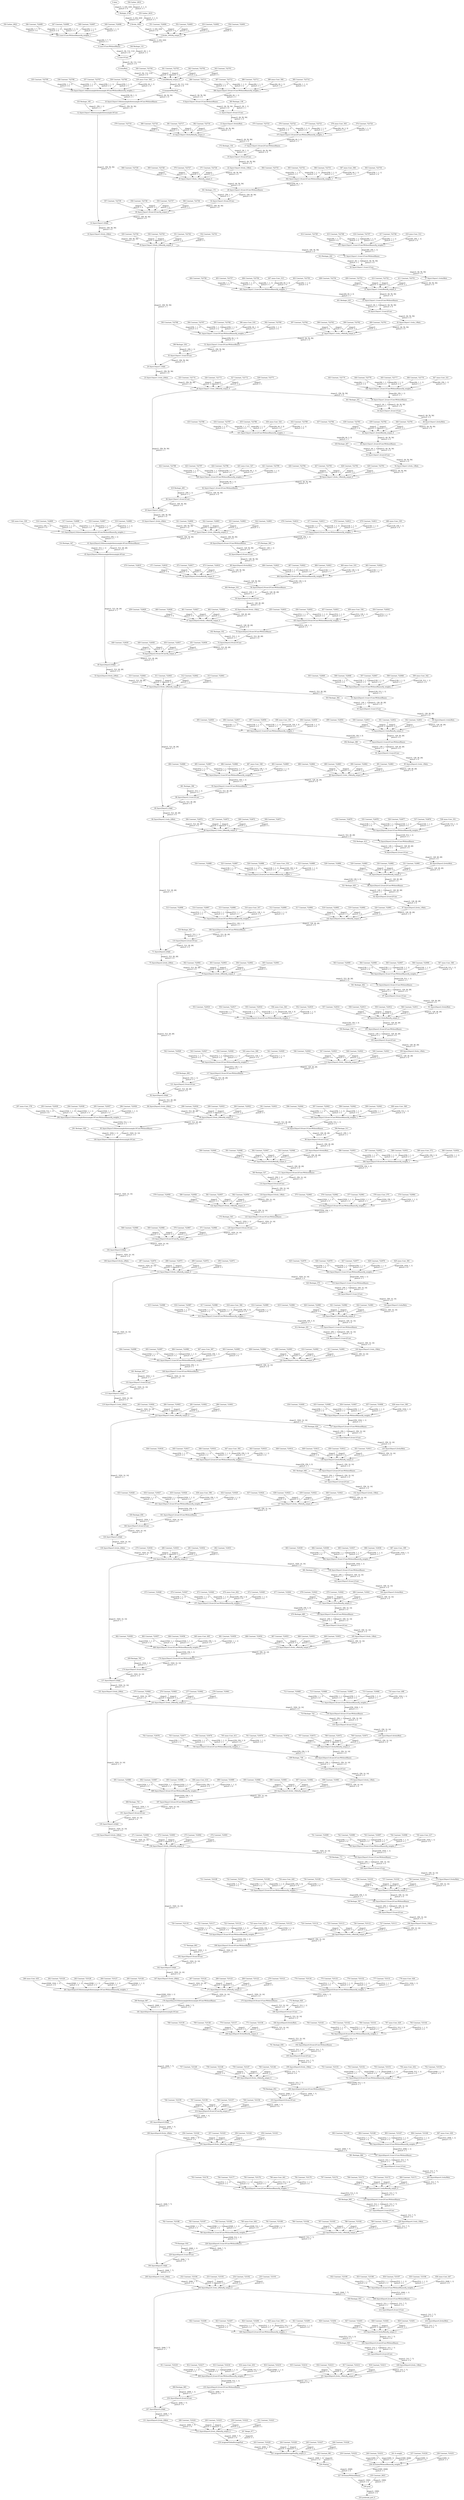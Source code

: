 strict digraph  {
"0 data" [id=0, type=Parameter];
"1 Multiply_2749" [id=1, type=Multiply];
"2 Divide_1002" [id=2, type=Add];
"3 Divide_1002/fq_output_0" [id=3, type=FakeQuantize];
"4 /conv1/Conv/WithoutBiases" [id=4, type=Convolution];
"5 /conv1/Conv" [id=5, type=Add];
"6 /relu/Relu" [id=6, type=Relu];
"7 /relu/Relu/fq_output_0" [id=7, type=FakeQuantize];
"8 /maxpool/MaxPool" [id=8, type=MaxPool];
"9 /layer1/layer1.0/conv1/Conv/WithoutBiases" [id=9, type=Convolution];
"10 /layer1/layer1.0/downsample/downsample.0/Conv/WithoutBiases" [id=10, type=Convolution];
"11 /layer1/layer1.0/conv1/Conv" [id=11, type=Add];
"12 /layer1/layer1.0/downsample/downsample.0/Conv" [id=12, type=Add];
"13 /layer1/layer1.0/relu/Relu" [id=13, type=Relu];
"14 /layer1/layer1.0/Add" [id=14, type=Add];
"15 /layer1/layer1.0/relu/Relu/fq_output_0" [id=15, type=FakeQuantize];
"16 /layer1/layer1.0/relu_2/Relu" [id=16, type=Relu];
"17 /layer1/layer1.0/conv2/Conv/WithoutBiases" [id=17, type=Convolution];
"18 /layer1/layer1.0/relu_2/Relu/fq_output_0" [id=18, type=FakeQuantize];
"19 /layer1/layer1.0/conv2/Conv" [id=19, type=Add];
"20 /layer1/layer1.1/Add" [id=20, type=Add];
"21 /layer1/layer1.1/conv1/Conv/WithoutBiases" [id=21, type=Convolution];
"22 /layer1/layer1.0/relu_1/Relu" [id=22, type=Relu];
"23 /layer1/layer1.1/relu_2/Relu" [id=23, type=Relu];
"24 /layer1/layer1.1/conv1/Conv" [id=24, type=Add];
"25 /layer1/layer1.0/relu_1/Relu/fq_output_0" [id=25, type=FakeQuantize];
"26 /layer1/layer1.1/relu_2/Relu/fq_output_0" [id=26, type=FakeQuantize];
"27 /layer1/layer1.1/relu/Relu" [id=27, type=Relu];
"28 /layer1/layer1.0/conv3/Conv/WithoutBiases" [id=28, type=Convolution];
"29 /layer1/layer1.2/Add" [id=29, type=Add];
"30 /layer1/layer1.2/conv1/Conv/WithoutBiases" [id=30, type=Convolution];
"31 /layer1/layer1.1/relu/Relu/fq_output_0" [id=31, type=FakeQuantize];
"32 /layer1/layer1.0/conv3/Conv" [id=32, type=Add];
"33 /layer1/layer1.2/relu_2/Relu" [id=33, type=Relu];
"34 /layer1/layer1.2/conv1/Conv" [id=34, type=Add];
"35 /layer1/layer1.1/conv2/Conv/WithoutBiases" [id=35, type=Convolution];
"36 /layer1/layer1.0/conv3/Conv/fq_output_0" [id=36, type=FakeQuantize];
"37 /layer1/layer1.2/relu_2/Relu/fq_output_0" [id=37, type=FakeQuantize];
"38 /layer1/layer1.2/relu/Relu" [id=38, type=Relu];
"39 /layer1/layer1.1/conv2/Conv" [id=39, type=Add];
"40 /layer2/layer2.0/conv1/Conv/WithoutBiases" [id=40, type=Convolution];
"41 /layer2/layer2.0/downsample/downsample.0/Conv/WithoutBiases" [id=41, type=Convolution];
"42 /layer1/layer1.2/relu/Relu/fq_output_0" [id=42, type=FakeQuantize];
"43 /layer1/layer1.1/relu_1/Relu" [id=43, type=Relu];
"44 /layer2/layer2.0/conv1/Conv" [id=44, type=Add];
"45 /layer2/layer2.0/downsample/downsample.0/Conv" [id=45, type=Add];
"46 /layer1/layer1.2/conv2/Conv/WithoutBiases" [id=46, type=Convolution];
"47 /layer1/layer1.1/relu_1/Relu/fq_output_0" [id=47, type=FakeQuantize];
"48 /layer2/layer2.0/relu/Relu" [id=48, type=Relu];
"49 /layer2/layer2.0/Add" [id=49, type=Add];
"50 /layer1/layer1.2/conv2/Conv" [id=50, type=Add];
"51 /layer1/layer1.1/conv3/Conv/WithoutBiases" [id=51, type=Convolution];
"52 /layer2/layer2.0/relu/Relu/fq_output_0" [id=52, type=FakeQuantize];
"53 /layer2/layer2.0/relu_2/Relu" [id=53, type=Relu];
"54 /layer1/layer1.2/relu_1/Relu" [id=54, type=Relu];
"55 /layer1/layer1.1/conv3/Conv" [id=55, type=Add];
"56 /layer2/layer2.0/conv2/Conv/WithoutBiases" [id=56, type=Convolution];
"57 /layer2/layer2.0/relu_2/Relu/fq_output_0" [id=57, type=FakeQuantize];
"58 /layer1/layer1.2/relu_1/Relu/fq_output_0" [id=58, type=FakeQuantize];
"59 /layer2/layer2.0/conv2/Conv" [id=59, type=Add];
"60 /layer2/layer2.1/Add" [id=60, type=Add];
"61 /layer2/layer2.1/conv1/Conv/WithoutBiases" [id=61, type=Convolution];
"62 /layer1/layer1.2/conv3/Conv/WithoutBiases" [id=62, type=Convolution];
"63 /layer2/layer2.0/relu_1/Relu" [id=63, type=Relu];
"64 /layer2/layer2.1/relu_2/Relu" [id=64, type=Relu];
"65 /layer2/layer2.1/conv1/Conv" [id=65, type=Add];
"66 /layer1/layer1.2/conv3/Conv" [id=66, type=Add];
"67 /layer2/layer2.0/relu_1/Relu/fq_output_0" [id=67, type=FakeQuantize];
"68 /layer2/layer2.1/relu_2/Relu/fq_output_0" [id=68, type=FakeQuantize];
"69 /layer2/layer2.1/relu/Relu" [id=69, type=Relu];
"70 /layer2/layer2.0/conv3/Conv/WithoutBiases" [id=70, type=Convolution];
"71 /layer2/layer2.2/Add" [id=71, type=Add];
"72 /layer2/layer2.2/conv1/Conv/WithoutBiases" [id=72, type=Convolution];
"73 /layer2/layer2.1/relu/Relu/fq_output_0" [id=73, type=FakeQuantize];
"74 /layer2/layer2.0/conv3/Conv" [id=74, type=Add];
"75 /layer2/layer2.2/relu_2/Relu" [id=75, type=Relu];
"76 /layer2/layer2.2/conv1/Conv" [id=76, type=Add];
"77 /layer2/layer2.1/conv2/Conv/WithoutBiases" [id=77, type=Convolution];
"78 /layer2/layer2.0/conv3/Conv/fq_output_0" [id=78, type=FakeQuantize];
"79 /layer2/layer2.2/relu_2/Relu/fq_output_0" [id=79, type=FakeQuantize];
"80 /layer2/layer2.2/relu/Relu" [id=80, type=Relu];
"81 /layer2/layer2.1/conv2/Conv" [id=81, type=Add];
"82 /layer2/layer2.3/Add" [id=82, type=Add];
"83 /layer2/layer2.3/conv1/Conv/WithoutBiases" [id=83, type=Convolution];
"84 /layer2/layer2.2/relu/Relu/fq_output_0" [id=84, type=FakeQuantize];
"85 /layer2/layer2.1/relu_1/Relu" [id=85, type=Relu];
"86 /layer2/layer2.3/relu_2/Relu" [id=86, type=Relu];
"87 /layer2/layer2.3/conv1/Conv" [id=87, type=Add];
"88 /layer2/layer2.2/conv2/Conv/WithoutBiases" [id=88, type=Convolution];
"89 /layer2/layer2.1/relu_1/Relu/fq_output_0" [id=89, type=FakeQuantize];
"90 /layer2/layer2.3/relu_2/Relu/fq_output_0" [id=90, type=FakeQuantize];
"91 /layer2/layer2.3/relu/Relu" [id=91, type=Relu];
"92 /layer2/layer2.2/conv2/Conv" [id=92, type=Add];
"93 /layer2/layer2.1/conv3/Conv/WithoutBiases" [id=93, type=Convolution];
"94 /layer3/layer3.0/conv1/Conv/WithoutBiases" [id=94, type=Convolution];
"95 /layer3/layer3.0/downsample/downsample.0/Conv/WithoutBiases" [id=95, type=Convolution];
"96 /layer2/layer2.3/relu/Relu/fq_output_0" [id=96, type=FakeQuantize];
"97 /layer2/layer2.2/relu_1/Relu" [id=97, type=Relu];
"98 /layer2/layer2.1/conv3/Conv" [id=98, type=Add];
"99 /layer3/layer3.0/conv1/Conv" [id=99, type=Add];
"100 /layer3/layer3.0/downsample/downsample.0/Conv" [id=100, type=Add];
"101 /layer2/layer2.3/conv2/Conv/WithoutBiases" [id=101, type=Convolution];
"102 /layer2/layer2.2/relu_1/Relu/fq_output_0" [id=102, type=FakeQuantize];
"103 /layer3/layer3.0/relu/Relu" [id=103, type=Relu];
"104 /layer3/layer3.0/Add" [id=104, type=Add];
"105 /layer2/layer2.3/conv2/Conv" [id=105, type=Add];
"106 /layer2/layer2.2/conv3/Conv/WithoutBiases" [id=106, type=Convolution];
"107 /layer3/layer3.0/relu/Relu/fq_output_0" [id=107, type=FakeQuantize];
"108 /layer3/layer3.0/relu_2/Relu" [id=108, type=Relu];
"109 /layer2/layer2.3/relu_1/Relu" [id=109, type=Relu];
"110 /layer2/layer2.2/conv3/Conv" [id=110, type=Add];
"111 /layer3/layer3.0/conv2/Conv/WithoutBiases" [id=111, type=Convolution];
"112 /layer3/layer3.0/relu_2/Relu/fq_output_0" [id=112, type=FakeQuantize];
"113 /layer2/layer2.3/relu_1/Relu/fq_output_0" [id=113, type=FakeQuantize];
"114 /layer3/layer3.0/conv2/Conv" [id=114, type=Add];
"115 /layer3/layer3.1/Add" [id=115, type=Add];
"116 /layer3/layer3.1/conv1/Conv/WithoutBiases" [id=116, type=Convolution];
"117 /layer2/layer2.3/conv3/Conv/WithoutBiases" [id=117, type=Convolution];
"118 /layer3/layer3.0/relu_1/Relu" [id=118, type=Relu];
"119 /layer3/layer3.1/relu_2/Relu" [id=119, type=Relu];
"120 /layer3/layer3.1/conv1/Conv" [id=120, type=Add];
"121 /layer2/layer2.3/conv3/Conv" [id=121, type=Add];
"122 /layer3/layer3.0/relu_1/Relu/fq_output_0" [id=122, type=FakeQuantize];
"123 /layer3/layer3.1/relu_2/Relu/fq_output_0" [id=123, type=FakeQuantize];
"124 /layer3/layer3.1/relu/Relu" [id=124, type=Relu];
"125 /layer3/layer3.0/conv3/Conv/WithoutBiases" [id=125, type=Convolution];
"126 /layer3/layer3.2/Add" [id=126, type=Add];
"127 /layer3/layer3.2/conv1/Conv/WithoutBiases" [id=127, type=Convolution];
"128 /layer3/layer3.1/relu/Relu/fq_output_0" [id=128, type=FakeQuantize];
"129 /layer3/layer3.0/conv3/Conv" [id=129, type=Add];
"130 /layer3/layer3.2/relu_2/Relu" [id=130, type=Relu];
"131 /layer3/layer3.2/conv1/Conv" [id=131, type=Add];
"132 /layer3/layer3.1/conv2/Conv/WithoutBiases" [id=132, type=Convolution];
"133 /layer3/layer3.0/conv3/Conv/fq_output_0" [id=133, type=FakeQuantize];
"134 /layer3/layer3.2/relu_2/Relu/fq_output_0" [id=134, type=FakeQuantize];
"135 /layer3/layer3.2/relu/Relu" [id=135, type=Relu];
"136 /layer3/layer3.1/conv2/Conv" [id=136, type=Add];
"137 /layer3/layer3.3/Add" [id=137, type=Add];
"138 /layer3/layer3.3/conv1/Conv/WithoutBiases" [id=138, type=Convolution];
"139 /layer3/layer3.2/relu/Relu/fq_output_0" [id=139, type=FakeQuantize];
"140 /layer3/layer3.1/relu_1/Relu" [id=140, type=Relu];
"141 /layer3/layer3.3/relu_2/Relu" [id=141, type=Relu];
"142 /layer3/layer3.3/conv1/Conv" [id=142, type=Add];
"143 /layer3/layer3.2/conv2/Conv/WithoutBiases" [id=143, type=Convolution];
"144 /layer3/layer3.1/relu_1/Relu/fq_output_0" [id=144, type=FakeQuantize];
"145 /layer3/layer3.3/relu_2/Relu/fq_output_0" [id=145, type=FakeQuantize];
"146 /layer3/layer3.3/relu/Relu" [id=146, type=Relu];
"147 /layer3/layer3.2/conv2/Conv" [id=147, type=Add];
"148 /layer3/layer3.1/conv3/Conv/WithoutBiases" [id=148, type=Convolution];
"149 /layer3/layer3.4/Add" [id=149, type=Add];
"150 /layer3/layer3.4/conv1/Conv/WithoutBiases" [id=150, type=Convolution];
"151 /layer3/layer3.3/relu/Relu/fq_output_0" [id=151, type=FakeQuantize];
"152 /layer3/layer3.2/relu_1/Relu" [id=152, type=Relu];
"153 /layer3/layer3.1/conv3/Conv" [id=153, type=Add];
"154 /layer3/layer3.4/relu_2/Relu" [id=154, type=Relu];
"155 /layer3/layer3.4/conv1/Conv" [id=155, type=Add];
"156 /layer3/layer3.3/conv2/Conv/WithoutBiases" [id=156, type=Convolution];
"157 /layer3/layer3.2/relu_1/Relu/fq_output_0" [id=157, type=FakeQuantize];
"158 /layer3/layer3.4/relu_2/Relu/fq_output_0" [id=158, type=FakeQuantize];
"159 /layer3/layer3.4/relu/Relu" [id=159, type=Relu];
"160 /layer3/layer3.3/conv2/Conv" [id=160, type=Add];
"161 /layer3/layer3.2/conv3/Conv/WithoutBiases" [id=161, type=Convolution];
"162 /layer3/layer3.5/Add" [id=162, type=Add];
"163 /layer3/layer3.5/conv1/Conv/WithoutBiases" [id=163, type=Convolution];
"164 /layer3/layer3.4/relu/Relu/fq_output_0" [id=164, type=FakeQuantize];
"165 /layer3/layer3.3/relu_1/Relu" [id=165, type=Relu];
"166 /layer3/layer3.2/conv3/Conv" [id=166, type=Add];
"167 /layer3/layer3.5/relu_2/Relu" [id=167, type=Relu];
"168 /layer3/layer3.5/conv1/Conv" [id=168, type=Add];
"169 /layer3/layer3.4/conv2/Conv/WithoutBiases" [id=169, type=Convolution];
"170 /layer3/layer3.3/relu_1/Relu/fq_output_0" [id=170, type=FakeQuantize];
"171 /layer3/layer3.5/relu_2/Relu/fq_output_0" [id=171, type=FakeQuantize];
"172 /layer3/layer3.5/relu/Relu" [id=172, type=Relu];
"173 /layer3/layer3.4/conv2/Conv" [id=173, type=Add];
"174 /layer3/layer3.3/conv3/Conv/WithoutBiases" [id=174, type=Convolution];
"175 /layer4/layer4.0/conv1/Conv/WithoutBiases" [id=175, type=Convolution];
"176 /layer4/layer4.0/downsample/downsample.0/Conv/WithoutBiases" [id=176, type=Convolution];
"177 /layer3/layer3.5/relu/Relu/fq_output_0" [id=177, type=FakeQuantize];
"178 /layer3/layer3.4/relu_1/Relu" [id=178, type=Relu];
"179 /layer3/layer3.3/conv3/Conv" [id=179, type=Add];
"180 /layer4/layer4.0/conv1/Conv" [id=180, type=Add];
"181 /layer4/layer4.0/downsample/downsample.0/Conv" [id=181, type=Add];
"182 /layer3/layer3.5/conv2/Conv/WithoutBiases" [id=182, type=Convolution];
"183 /layer3/layer3.4/relu_1/Relu/fq_output_0" [id=183, type=FakeQuantize];
"184 /layer4/layer4.0/relu/Relu" [id=184, type=Relu];
"185 /layer4/layer4.0/Add" [id=185, type=Add];
"186 /layer3/layer3.5/conv2/Conv" [id=186, type=Add];
"187 /layer3/layer3.4/conv3/Conv/WithoutBiases" [id=187, type=Convolution];
"188 /layer4/layer4.0/relu/Relu/fq_output_0" [id=188, type=FakeQuantize];
"189 /layer4/layer4.0/relu_2/Relu" [id=189, type=Relu];
"190 /layer3/layer3.5/relu_1/Relu" [id=190, type=Relu];
"191 /layer3/layer3.4/conv3/Conv" [id=191, type=Add];
"192 /layer4/layer4.0/conv2/Conv/WithoutBiases" [id=192, type=Convolution];
"193 /layer4/layer4.0/relu_2/Relu/fq_output_0" [id=193, type=FakeQuantize];
"194 /layer3/layer3.5/relu_1/Relu/fq_output_0" [id=194, type=FakeQuantize];
"195 /layer4/layer4.0/conv2/Conv" [id=195, type=Add];
"196 /layer4/layer4.1/Add" [id=196, type=Add];
"197 /layer4/layer4.1/conv1/Conv/WithoutBiases" [id=197, type=Convolution];
"198 /layer3/layer3.5/conv3/Conv/WithoutBiases" [id=198, type=Convolution];
"199 /layer4/layer4.0/relu_1/Relu" [id=199, type=Relu];
"200 /layer4/layer4.1/relu_2/Relu" [id=200, type=Relu];
"201 /layer4/layer4.1/conv1/Conv" [id=201, type=Add];
"202 /layer3/layer3.5/conv3/Conv" [id=202, type=Add];
"203 /layer4/layer4.0/relu_1/Relu/fq_output_0" [id=203, type=FakeQuantize];
"204 /layer4/layer4.1/relu_2/Relu/fq_output_0" [id=204, type=FakeQuantize];
"205 /layer4/layer4.1/relu/Relu" [id=205, type=Relu];
"206 /layer4/layer4.0/conv3/Conv/WithoutBiases" [id=206, type=Convolution];
"207 /layer4/layer4.2/Add" [id=207, type=Add];
"208 /layer4/layer4.2/conv1/Conv/WithoutBiases" [id=208, type=Convolution];
"209 /layer4/layer4.1/relu/Relu/fq_output_0" [id=209, type=FakeQuantize];
"210 /layer4/layer4.0/conv3/Conv" [id=210, type=Add];
"211 /layer4/layer4.2/relu_2/Relu" [id=211, type=Relu];
"212 /layer4/layer4.2/conv1/Conv" [id=212, type=Add];
"213 /layer4/layer4.1/conv2/Conv/WithoutBiases" [id=213, type=Convolution];
"214 /layer4/layer4.0/conv3/Conv/fq_output_0" [id=214, type=FakeQuantize];
"215 /layer4/layer4.2/relu_2/Relu/fq_output_0" [id=215, type=FakeQuantize];
"216 /layer4/layer4.2/relu/Relu" [id=216, type=Relu];
"217 /layer4/layer4.1/conv2/Conv" [id=217, type=Add];
"218 /avgpool/GlobalAveragePool" [id=218, type=ReduceMean];
"219 /layer4/layer4.2/relu/Relu/fq_output_0" [id=219, type=FakeQuantize];
"220 /layer4/layer4.1/relu_1/Relu" [id=220, type=Relu];
"221 /avgpool/GlobalAveragePool/fq_output_0" [id=221, type=FakeQuantize];
"222 /layer4/layer4.2/conv2/Conv/WithoutBiases" [id=222, type=Convolution];
"223 /layer4/layer4.1/relu_1/Relu/fq_output_0" [id=223, type=FakeQuantize];
"224 /Flatten" [id=224, type=Reshape];
"225 /layer4/layer4.2/conv2/Conv" [id=225, type=Add];
"226 /layer4/layer4.1/conv3/Conv/WithoutBiases" [id=226, type=Convolution];
"227 /fc/Gemm/WithoutBiases" [id=227, type=MatMul];
"228 /layer4/layer4.2/relu_1/Relu" [id=228, type=Relu];
"229 /layer4/layer4.1/conv3/Conv" [id=229, type=Add];
"230 prob" [id=230, type=Add];
"231 /layer4/layer4.2/relu_1/Relu/fq_output_0" [id=231, type=FakeQuantize];
"232 prob/sink_port_0" [id=232, type=Result];
"233 /layer4/layer4.2/conv3/Conv/WithoutBiases" [id=233, type=Convolution];
"234 /layer4/layer4.2/conv3/Conv" [id=234, type=Add];
"235 Constant_2823" [id=235, type=Constant];
"236 /fc/Gemm/WithoutBiases/fq_weights_1" [id=236, type=FakeQuantize];
"237 Constant_723234" [id=237, type=Constant];
"238 Constant_723233" [id=238, type=Constant];
"239 Constant_723232" [id=239, type=Constant];
"240 Constant_723231" [id=240, type=Constant];
"241 fc.weight" [id=241, type=Constant];
"242 Constant_981" [id=242, type=Constant];
"243 Constant_723229" [id=243, type=Constant];
"244 Constant_723228" [id=244, type=Constant];
"245 Constant_723227" [id=245, type=Constant];
"246 Constant_723226" [id=246, type=Constant];
"247 Range_977" [id=247, type=Constant];
"248 Constant_723224" [id=248, type=Constant];
"249 Constant_723223" [id=249, type=Constant];
"250 Constant_723222" [id=250, type=Constant];
"251 Constant_723221" [id=251, type=Constant];
"252 Constant_723194" [id=252, type=Constant];
"253 Constant_723193" [id=253, type=Constant];
"254 Constant_723192" [id=254, type=Constant];
"255 Constant_723191" [id=255, type=Constant];
"256 Constant_723164" [id=256, type=Constant];
"257 Constant_723163" [id=257, type=Constant];
"258 Constant_723162" [id=258, type=Constant];
"259 Constant_723161" [id=259, type=Constant];
"260 Reshape_867" [id=260, type=Constant];
"261 /layer4/layer4.0/downsample/downsample.0/Conv/WithoutBiases/fq_weights_1" [id=261, type=FakeQuantize];
"262 Constant_723129" [id=262, type=Constant];
"263 Constant_723128" [id=263, type=Constant];
"264 Constant_723127" [id=264, type=Constant];
"265 Constant_723126" [id=265, type=Constant];
"266 onnx^^Conv_635" [id=266, label="266 onnx::Conv_635", type=Constant];
"267 Constant_723124" [id=267, type=Constant];
"268 Constant_723123" [id=268, type=Constant];
"269 Constant_723122" [id=269, type=Constant];
"270 Constant_723121" [id=270, type=Constant];
"271 Constant_723094" [id=271, type=Constant];
"272 Constant_723093" [id=272, type=Constant];
"273 Constant_723092" [id=273, type=Constant];
"274 Constant_723091" [id=274, type=Constant];
"275 Constant_723064" [id=275, type=Constant];
"276 Constant_723063" [id=276, type=Constant];
"277 Constant_723062" [id=277, type=Constant];
"278 Constant_723061" [id=278, type=Constant];
"279 Constant_723034" [id=279, type=Constant];
"280 Constant_723033" [id=280, type=Constant];
"281 Constant_723032" [id=281, type=Constant];
"282 Constant_723031" [id=282, type=Constant];
"283 Constant_723004" [id=283, type=Constant];
"284 Constant_723003" [id=284, type=Constant];
"285 Constant_723002" [id=285, type=Constant];
"286 Constant_723001" [id=286, type=Constant];
"287 Constant_722974" [id=287, type=Constant];
"288 Constant_722973" [id=288, type=Constant];
"289 Constant_722972" [id=289, type=Constant];
"290 Constant_722971" [id=290, type=Constant];
"291 Reshape_558" [id=291, type=Constant];
"292 /layer3/layer3.0/downsample/downsample.0/Conv/WithoutBiases/fq_weights_1" [id=292, type=FakeQuantize];
"293 Constant_722939" [id=293, type=Constant];
"294 Constant_722938" [id=294, type=Constant];
"295 Constant_722937" [id=295, type=Constant];
"296 Constant_722936" [id=296, type=Constant];
"297 onnx^^Conv_578" [id=297, label="297 onnx::Conv_578", type=Constant];
"298 Constant_722934" [id=298, type=Constant];
"299 Constant_722933" [id=299, type=Constant];
"300 Constant_722932" [id=300, type=Constant];
"301 Constant_722931" [id=301, type=Constant];
"302 Constant_722904" [id=302, type=Constant];
"303 Constant_722903" [id=303, type=Constant];
"304 Constant_722902" [id=304, type=Constant];
"305 Constant_722901" [id=305, type=Constant];
"306 Constant_722874" [id=306, type=Constant];
"307 Constant_722873" [id=307, type=Constant];
"308 Constant_722872" [id=308, type=Constant];
"309 Constant_722871" [id=309, type=Constant];
"310 Constant_722844" [id=310, type=Constant];
"311 Constant_722843" [id=311, type=Constant];
"312 Constant_722842" [id=312, type=Constant];
"313 Constant_722841" [id=313, type=Constant];
"314 Reshape_347" [id=314, type=Constant];
"315 /layer2/layer2.0/downsample/downsample.0/Conv/WithoutBiases/fq_weights_1" [id=315, type=FakeQuantize];
"316 Constant_722809" [id=316, type=Constant];
"317 Constant_722808" [id=317, type=Constant];
"318 Constant_722807" [id=318, type=Constant];
"319 Constant_722806" [id=319, type=Constant];
"320 onnx^^Conv_539" [id=320, label="320 onnx::Conv_539", type=Constant];
"321 Constant_722804" [id=321, type=Constant];
"322 Constant_722803" [id=322, type=Constant];
"323 Constant_722802" [id=323, type=Constant];
"324 Constant_722801" [id=324, type=Constant];
"325 Constant_722774" [id=325, type=Constant];
"326 Constant_722773" [id=326, type=Constant];
"327 Constant_722772" [id=327, type=Constant];
"328 Constant_722771" [id=328, type=Constant];
"329 Constant_722744" [id=329, type=Constant];
"330 Constant_722743" [id=330, type=Constant];
"331 Constant_722742" [id=331, type=Constant];
"332 Constant_722741" [id=332, type=Constant];
"333 Reshape_185" [id=333, type=Constant];
"334 /layer1/layer1.0/downsample/downsample.0/Conv/WithoutBiases/fq_weights_1" [id=334, type=FakeQuantize];
"335 Constant_722709" [id=335, type=Constant];
"336 Constant_722708" [id=336, type=Constant];
"337 Constant_722707" [id=337, type=Constant];
"338 Constant_722706" [id=338, type=Constant];
"339 onnx^^Conv_509" [id=339, label="339 onnx::Conv_509", type=Constant];
"340 Constant_722704" [id=340, type=Constant];
"341 Constant_722703" [id=341, type=Constant];
"342 Constant_722702" [id=342, type=Constant];
"343 Constant_722701" [id=343, type=Constant];
"344 Reshape_121" [id=344, type=Constant];
"345 /conv1/Conv/WithoutBiases/fq_weights_1" [id=345, type=FakeQuantize];
"346 Constant_722699" [id=346, type=Constant];
"347 Constant_722698" [id=347, type=Constant];
"348 Constant_722697" [id=348, type=Constant];
"349 Constant_722696" [id=349, type=Constant];
"350 Gather_2822" [id=350, type=Constant];
"351 Constant_722694" [id=351, type=Constant];
"352 Constant_722693" [id=352, type=Constant];
"353 Constant_722692" [id=353, type=Constant];
"354 Constant_722691" [id=354, type=Constant];
"355 Gather_2819" [id=355, type=Constant];
"356 Gather_2816" [id=356, type=Constant];
"357 Constant_722739" [id=357, type=Constant];
"358 Constant_722738" [id=358, type=Constant];
"359 Constant_722737" [id=359, type=Constant];
"360 Constant_722736" [id=360, type=Constant];
"361 Reshape_170" [id=361, type=Constant];
"362 /layer1/layer1.0/conv3/Conv/WithoutBiases/fq_weights_1" [id=362, type=FakeQuantize];
"363 Constant_722734" [id=363, type=Constant];
"364 Constant_722733" [id=364, type=Constant];
"365 Constant_722732" [id=365, type=Constant];
"366 Constant_722731" [id=366, type=Constant];
"367 onnx^^Conv_506" [id=367, label="367 onnx::Conv_506", type=Constant];
"368 Constant_722729" [id=368, type=Constant];
"369 Constant_722728" [id=369, type=Constant];
"370 Constant_722727" [id=370, type=Constant];
"371 Constant_722726" [id=371, type=Constant];
"372 Reshape_154" [id=372, type=Constant];
"373 /layer1/layer1.0/conv2/Conv/WithoutBiases/fq_weights_1" [id=373, type=FakeQuantize];
"374 Constant_722724" [id=374, type=Constant];
"375 Constant_722723" [id=375, type=Constant];
"376 Constant_722722" [id=376, type=Constant];
"377 Constant_722721" [id=377, type=Constant];
"378 onnx^^Conv_503" [id=378, label="378 onnx::Conv_503", type=Constant];
"379 Constant_722719" [id=379, type=Constant];
"380 Constant_722718" [id=380, type=Constant];
"381 Constant_722717" [id=381, type=Constant];
"382 Constant_722716" [id=382, type=Constant];
"383 Reshape_138" [id=383, type=Constant];
"384 /layer1/layer1.0/conv1/Conv/WithoutBiases/fq_weights_1" [id=384, type=FakeQuantize];
"385 Constant_722714" [id=385, type=Constant];
"386 Constant_722713" [id=386, type=Constant];
"387 Constant_722712" [id=387, type=Constant];
"388 Constant_722711" [id=388, type=Constant];
"389 onnx^^Conv_500" [id=389, label="389 onnx::Conv_500", type=Constant];
"390 Reshape_234" [id=390, type=Constant];
"391 /layer1/layer1.1/conv3/Conv/WithoutBiases/fq_weights_1" [id=391, type=FakeQuantize];
"392 Constant_722769" [id=392, type=Constant];
"393 Constant_722768" [id=393, type=Constant];
"394 Constant_722767" [id=394, type=Constant];
"395 Constant_722766" [id=395, type=Constant];
"396 onnx^^Conv_518" [id=396, label="396 onnx::Conv_518", type=Constant];
"397 Constant_722764" [id=397, type=Constant];
"398 Constant_722763" [id=398, type=Constant];
"399 Constant_722762" [id=399, type=Constant];
"400 Constant_722761" [id=400, type=Constant];
"401 Reshape_218" [id=401, type=Constant];
"402 /layer1/layer1.1/conv2/Conv/WithoutBiases/fq_weights_1" [id=402, type=FakeQuantize];
"403 Constant_722759" [id=403, type=Constant];
"404 Constant_722758" [id=404, type=Constant];
"405 Constant_722757" [id=405, type=Constant];
"406 Constant_722756" [id=406, type=Constant];
"407 onnx^^Conv_515" [id=407, label="407 onnx::Conv_515", type=Constant];
"408 Constant_722754" [id=408, type=Constant];
"409 Constant_722753" [id=409, type=Constant];
"410 Constant_722752" [id=410, type=Constant];
"411 Constant_722751" [id=411, type=Constant];
"412 Reshape_202" [id=412, type=Constant];
"413 /layer1/layer1.1/conv1/Conv/WithoutBiases/fq_weights_1" [id=413, type=FakeQuantize];
"414 Constant_722749" [id=414, type=Constant];
"415 Constant_722748" [id=415, type=Constant];
"416 Constant_722747" [id=416, type=Constant];
"417 Constant_722746" [id=417, type=Constant];
"418 onnx^^Conv_512" [id=418, label="418 onnx::Conv_512", type=Constant];
"419 Reshape_283" [id=419, type=Constant];
"420 /layer1/layer1.2/conv3/Conv/WithoutBiases/fq_weights_1" [id=420, type=FakeQuantize];
"421 Constant_722799" [id=421, type=Constant];
"422 Constant_722798" [id=422, type=Constant];
"423 Constant_722797" [id=423, type=Constant];
"424 Constant_722796" [id=424, type=Constant];
"425 onnx^^Conv_527" [id=425, label="425 onnx::Conv_527", type=Constant];
"426 Constant_722794" [id=426, type=Constant];
"427 Constant_722793" [id=427, type=Constant];
"428 Constant_722792" [id=428, type=Constant];
"429 Constant_722791" [id=429, type=Constant];
"430 Reshape_267" [id=430, type=Constant];
"431 /layer1/layer1.2/conv2/Conv/WithoutBiases/fq_weights_1" [id=431, type=FakeQuantize];
"432 Constant_722789" [id=432, type=Constant];
"433 Constant_722788" [id=433, type=Constant];
"434 Constant_722787" [id=434, type=Constant];
"435 Constant_722786" [id=435, type=Constant];
"436 onnx^^Conv_524" [id=436, label="436 onnx::Conv_524", type=Constant];
"437 Constant_722784" [id=437, type=Constant];
"438 Constant_722783" [id=438, type=Constant];
"439 Constant_722782" [id=439, type=Constant];
"440 Constant_722781" [id=440, type=Constant];
"441 Reshape_251" [id=441, type=Constant];
"442 /layer1/layer1.2/conv1/Conv/WithoutBiases/fq_weights_1" [id=442, type=FakeQuantize];
"443 Constant_722779" [id=443, type=Constant];
"444 Constant_722778" [id=444, type=Constant];
"445 Constant_722777" [id=445, type=Constant];
"446 Constant_722776" [id=446, type=Constant];
"447 onnx^^Conv_521" [id=447, label="447 onnx::Conv_521", type=Constant];
"448 Constant_722839" [id=448, type=Constant];
"449 Constant_722838" [id=449, type=Constant];
"450 Constant_722837" [id=450, type=Constant];
"451 Constant_722836" [id=451, type=Constant];
"452 Reshape_332" [id=452, type=Constant];
"453 /layer2/layer2.0/conv3/Conv/WithoutBiases/fq_weights_1" [id=453, type=FakeQuantize];
"454 Constant_722834" [id=454, type=Constant];
"455 Constant_722833" [id=455, type=Constant];
"456 Constant_722832" [id=456, type=Constant];
"457 Constant_722831" [id=457, type=Constant];
"458 onnx^^Conv_536" [id=458, label="458 onnx::Conv_536", type=Constant];
"459 Constant_722829" [id=459, type=Constant];
"460 Constant_722828" [id=460, type=Constant];
"461 Constant_722827" [id=461, type=Constant];
"462 Constant_722826" [id=462, type=Constant];
"463 Reshape_316" [id=463, type=Constant];
"464 /layer2/layer2.0/conv2/Conv/WithoutBiases/fq_weights_1" [id=464, type=FakeQuantize];
"465 Constant_722824" [id=465, type=Constant];
"466 Constant_722823" [id=466, type=Constant];
"467 Constant_722822" [id=467, type=Constant];
"468 Constant_722821" [id=468, type=Constant];
"469 onnx^^Conv_533" [id=469, label="469 onnx::Conv_533", type=Constant];
"470 Constant_722819" [id=470, type=Constant];
"471 Constant_722818" [id=471, type=Constant];
"472 Constant_722817" [id=472, type=Constant];
"473 Constant_722816" [id=473, type=Constant];
"474 Reshape_300" [id=474, type=Constant];
"475 /layer2/layer2.0/conv1/Conv/WithoutBiases/fq_weights_1" [id=475, type=FakeQuantize];
"476 Constant_722814" [id=476, type=Constant];
"477 Constant_722813" [id=477, type=Constant];
"478 Constant_722812" [id=478, type=Constant];
"479 Constant_722811" [id=479, type=Constant];
"480 onnx^^Conv_530" [id=480, label="480 onnx::Conv_530", type=Constant];
"481 Reshape_396" [id=481, type=Constant];
"482 /layer2/layer2.1/conv3/Conv/WithoutBiases/fq_weights_1" [id=482, type=FakeQuantize];
"483 Constant_722869" [id=483, type=Constant];
"484 Constant_722868" [id=484, type=Constant];
"485 Constant_722867" [id=485, type=Constant];
"486 Constant_722866" [id=486, type=Constant];
"487 onnx^^Conv_548" [id=487, label="487 onnx::Conv_548", type=Constant];
"488 Constant_722864" [id=488, type=Constant];
"489 Constant_722863" [id=489, type=Constant];
"490 Constant_722862" [id=490, type=Constant];
"491 Constant_722861" [id=491, type=Constant];
"492 Reshape_380" [id=492, type=Constant];
"493 /layer2/layer2.1/conv2/Conv/WithoutBiases/fq_weights_1" [id=493, type=FakeQuantize];
"494 Constant_722859" [id=494, type=Constant];
"495 Constant_722858" [id=495, type=Constant];
"496 Constant_722857" [id=496, type=Constant];
"497 Constant_722856" [id=497, type=Constant];
"498 onnx^^Conv_545" [id=498, label="498 onnx::Conv_545", type=Constant];
"499 Constant_722854" [id=499, type=Constant];
"500 Constant_722853" [id=500, type=Constant];
"501 Constant_722852" [id=501, type=Constant];
"502 Constant_722851" [id=502, type=Constant];
"503 Reshape_364" [id=503, type=Constant];
"504 /layer2/layer2.1/conv1/Conv/WithoutBiases/fq_weights_1" [id=504, type=FakeQuantize];
"505 Constant_722849" [id=505, type=Constant];
"506 Constant_722848" [id=506, type=Constant];
"507 Constant_722847" [id=507, type=Constant];
"508 Constant_722846" [id=508, type=Constant];
"509 onnx^^Conv_542" [id=509, label="509 onnx::Conv_542", type=Constant];
"510 Reshape_445" [id=510, type=Constant];
"511 /layer2/layer2.2/conv3/Conv/WithoutBiases/fq_weights_1" [id=511, type=FakeQuantize];
"512 Constant_722899" [id=512, type=Constant];
"513 Constant_722898" [id=513, type=Constant];
"514 Constant_722897" [id=514, type=Constant];
"515 Constant_722896" [id=515, type=Constant];
"516 onnx^^Conv_557" [id=516, label="516 onnx::Conv_557", type=Constant];
"517 Constant_722894" [id=517, type=Constant];
"518 Constant_722893" [id=518, type=Constant];
"519 Constant_722892" [id=519, type=Constant];
"520 Constant_722891" [id=520, type=Constant];
"521 Reshape_429" [id=521, type=Constant];
"522 /layer2/layer2.2/conv2/Conv/WithoutBiases/fq_weights_1" [id=522, type=FakeQuantize];
"523 Constant_722889" [id=523, type=Constant];
"524 Constant_722888" [id=524, type=Constant];
"525 Constant_722887" [id=525, type=Constant];
"526 Constant_722886" [id=526, type=Constant];
"527 onnx^^Conv_554" [id=527, label="527 onnx::Conv_554", type=Constant];
"528 Constant_722884" [id=528, type=Constant];
"529 Constant_722883" [id=529, type=Constant];
"530 Constant_722882" [id=530, type=Constant];
"531 Constant_722881" [id=531, type=Constant];
"532 Reshape_413" [id=532, type=Constant];
"533 /layer2/layer2.2/conv1/Conv/WithoutBiases/fq_weights_1" [id=533, type=FakeQuantize];
"534 Constant_722879" [id=534, type=Constant];
"535 Constant_722878" [id=535, type=Constant];
"536 Constant_722877" [id=536, type=Constant];
"537 Constant_722876" [id=537, type=Constant];
"538 onnx^^Conv_551" [id=538, label="538 onnx::Conv_551", type=Constant];
"539 Reshape_494" [id=539, type=Constant];
"540 /layer2/layer2.3/conv3/Conv/WithoutBiases/fq_weights_1" [id=540, type=FakeQuantize];
"541 Constant_722929" [id=541, type=Constant];
"542 Constant_722928" [id=542, type=Constant];
"543 Constant_722927" [id=543, type=Constant];
"544 Constant_722926" [id=544, type=Constant];
"545 onnx^^Conv_566" [id=545, label="545 onnx::Conv_566", type=Constant];
"546 Constant_722924" [id=546, type=Constant];
"547 Constant_722923" [id=547, type=Constant];
"548 Constant_722922" [id=548, type=Constant];
"549 Constant_722921" [id=549, type=Constant];
"550 Reshape_478" [id=550, type=Constant];
"551 /layer2/layer2.3/conv2/Conv/WithoutBiases/fq_weights_1" [id=551, type=FakeQuantize];
"552 Constant_722919" [id=552, type=Constant];
"553 Constant_722918" [id=553, type=Constant];
"554 Constant_722917" [id=554, type=Constant];
"555 Constant_722916" [id=555, type=Constant];
"556 onnx^^Conv_563" [id=556, label="556 onnx::Conv_563", type=Constant];
"557 Constant_722914" [id=557, type=Constant];
"558 Constant_722913" [id=558, type=Constant];
"559 Constant_722912" [id=559, type=Constant];
"560 Constant_722911" [id=560, type=Constant];
"561 Reshape_462" [id=561, type=Constant];
"562 /layer2/layer2.3/conv1/Conv/WithoutBiases/fq_weights_1" [id=562, type=FakeQuantize];
"563 Constant_722909" [id=563, type=Constant];
"564 Constant_722908" [id=564, type=Constant];
"565 Constant_722907" [id=565, type=Constant];
"566 Constant_722906" [id=566, type=Constant];
"567 onnx^^Conv_560" [id=567, label="567 onnx::Conv_560", type=Constant];
"568 Constant_722969" [id=568, type=Constant];
"569 Constant_722968" [id=569, type=Constant];
"570 Constant_722967" [id=570, type=Constant];
"571 Constant_722966" [id=571, type=Constant];
"572 Reshape_543" [id=572, type=Constant];
"573 /layer3/layer3.0/conv3/Conv/WithoutBiases/fq_weights_1" [id=573, type=FakeQuantize];
"574 Constant_722964" [id=574, type=Constant];
"575 Constant_722963" [id=575, type=Constant];
"576 Constant_722962" [id=576, type=Constant];
"577 Constant_722961" [id=577, type=Constant];
"578 onnx^^Conv_575" [id=578, label="578 onnx::Conv_575", type=Constant];
"579 Constant_722959" [id=579, type=Constant];
"580 Constant_722958" [id=580, type=Constant];
"581 Constant_722957" [id=581, type=Constant];
"582 Constant_722956" [id=582, type=Constant];
"583 Reshape_527" [id=583, type=Constant];
"584 /layer3/layer3.0/conv2/Conv/WithoutBiases/fq_weights_1" [id=584, type=FakeQuantize];
"585 Constant_722954" [id=585, type=Constant];
"586 Constant_722953" [id=586, type=Constant];
"587 Constant_722952" [id=587, type=Constant];
"588 Constant_722951" [id=588, type=Constant];
"589 onnx^^Conv_572" [id=589, label="589 onnx::Conv_572", type=Constant];
"590 Constant_722949" [id=590, type=Constant];
"591 Constant_722948" [id=591, type=Constant];
"592 Constant_722947" [id=592, type=Constant];
"593 Constant_722946" [id=593, type=Constant];
"594 Reshape_511" [id=594, type=Constant];
"595 /layer3/layer3.0/conv1/Conv/WithoutBiases/fq_weights_1" [id=595, type=FakeQuantize];
"596 Constant_722944" [id=596, type=Constant];
"597 Constant_722943" [id=597, type=Constant];
"598 Constant_722942" [id=598, type=Constant];
"599 Constant_722941" [id=599, type=Constant];
"600 onnx^^Conv_569" [id=600, label="600 onnx::Conv_569", type=Constant];
"601 Reshape_607" [id=601, type=Constant];
"602 /layer3/layer3.1/conv3/Conv/WithoutBiases/fq_weights_1" [id=602, type=FakeQuantize];
"603 Constant_722999" [id=603, type=Constant];
"604 Constant_722998" [id=604, type=Constant];
"605 Constant_722997" [id=605, type=Constant];
"606 Constant_722996" [id=606, type=Constant];
"607 onnx^^Conv_587" [id=607, label="607 onnx::Conv_587", type=Constant];
"608 Constant_722994" [id=608, type=Constant];
"609 Constant_722993" [id=609, type=Constant];
"610 Constant_722992" [id=610, type=Constant];
"611 Constant_722991" [id=611, type=Constant];
"612 Reshape_591" [id=612, type=Constant];
"613 /layer3/layer3.1/conv2/Conv/WithoutBiases/fq_weights_1" [id=613, type=FakeQuantize];
"614 Constant_722989" [id=614, type=Constant];
"615 Constant_722988" [id=615, type=Constant];
"616 Constant_722987" [id=616, type=Constant];
"617 Constant_722986" [id=617, type=Constant];
"618 onnx^^Conv_584" [id=618, label="618 onnx::Conv_584", type=Constant];
"619 Constant_722984" [id=619, type=Constant];
"620 Constant_722983" [id=620, type=Constant];
"621 Constant_722982" [id=621, type=Constant];
"622 Constant_722981" [id=622, type=Constant];
"623 Reshape_575" [id=623, type=Constant];
"624 /layer3/layer3.1/conv1/Conv/WithoutBiases/fq_weights_1" [id=624, type=FakeQuantize];
"625 Constant_722979" [id=625, type=Constant];
"626 Constant_722978" [id=626, type=Constant];
"627 Constant_722977" [id=627, type=Constant];
"628 Constant_722976" [id=628, type=Constant];
"629 onnx^^Conv_581" [id=629, label="629 onnx::Conv_581", type=Constant];
"630 Reshape_656" [id=630, type=Constant];
"631 /layer3/layer3.2/conv3/Conv/WithoutBiases/fq_weights_1" [id=631, type=FakeQuantize];
"632 Constant_723029" [id=632, type=Constant];
"633 Constant_723028" [id=633, type=Constant];
"634 Constant_723027" [id=634, type=Constant];
"635 Constant_723026" [id=635, type=Constant];
"636 onnx^^Conv_596" [id=636, label="636 onnx::Conv_596", type=Constant];
"637 Constant_723024" [id=637, type=Constant];
"638 Constant_723023" [id=638, type=Constant];
"639 Constant_723022" [id=639, type=Constant];
"640 Constant_723021" [id=640, type=Constant];
"641 Reshape_640" [id=641, type=Constant];
"642 /layer3/layer3.2/conv2/Conv/WithoutBiases/fq_weights_1" [id=642, type=FakeQuantize];
"643 Constant_723019" [id=643, type=Constant];
"644 Constant_723018" [id=644, type=Constant];
"645 Constant_723017" [id=645, type=Constant];
"646 Constant_723016" [id=646, type=Constant];
"647 onnx^^Conv_593" [id=647, label="647 onnx::Conv_593", type=Constant];
"648 Constant_723014" [id=648, type=Constant];
"649 Constant_723013" [id=649, type=Constant];
"650 Constant_723012" [id=650, type=Constant];
"651 Constant_723011" [id=651, type=Constant];
"652 Reshape_624" [id=652, type=Constant];
"653 /layer3/layer3.2/conv1/Conv/WithoutBiases/fq_weights_1" [id=653, type=FakeQuantize];
"654 Constant_723009" [id=654, type=Constant];
"655 Constant_723008" [id=655, type=Constant];
"656 Constant_723007" [id=656, type=Constant];
"657 Constant_723006" [id=657, type=Constant];
"658 onnx^^Conv_590" [id=658, label="658 onnx::Conv_590", type=Constant];
"659 Reshape_705" [id=659, type=Constant];
"660 /layer3/layer3.3/conv3/Conv/WithoutBiases/fq_weights_1" [id=660, type=FakeQuantize];
"661 Constant_723059" [id=661, type=Constant];
"662 Constant_723058" [id=662, type=Constant];
"663 Constant_723057" [id=663, type=Constant];
"664 Constant_723056" [id=664, type=Constant];
"665 onnx^^Conv_605" [id=665, label="665 onnx::Conv_605", type=Constant];
"666 Constant_723054" [id=666, type=Constant];
"667 Constant_723053" [id=667, type=Constant];
"668 Constant_723052" [id=668, type=Constant];
"669 Constant_723051" [id=669, type=Constant];
"670 Reshape_689" [id=670, type=Constant];
"671 /layer3/layer3.3/conv2/Conv/WithoutBiases/fq_weights_1" [id=671, type=FakeQuantize];
"672 Constant_723049" [id=672, type=Constant];
"673 Constant_723048" [id=673, type=Constant];
"674 Constant_723047" [id=674, type=Constant];
"675 Constant_723046" [id=675, type=Constant];
"676 onnx^^Conv_602" [id=676, label="676 onnx::Conv_602", type=Constant];
"677 Constant_723044" [id=677, type=Constant];
"678 Constant_723043" [id=678, type=Constant];
"679 Constant_723042" [id=679, type=Constant];
"680 Constant_723041" [id=680, type=Constant];
"681 Reshape_673" [id=681, type=Constant];
"682 /layer3/layer3.3/conv1/Conv/WithoutBiases/fq_weights_1" [id=682, type=FakeQuantize];
"683 Constant_723039" [id=683, type=Constant];
"684 Constant_723038" [id=684, type=Constant];
"685 Constant_723037" [id=685, type=Constant];
"686 Constant_723036" [id=686, type=Constant];
"687 onnx^^Conv_599" [id=687, label="687 onnx::Conv_599", type=Constant];
"688 Reshape_754" [id=688, type=Constant];
"689 /layer3/layer3.4/conv3/Conv/WithoutBiases/fq_weights_1" [id=689, type=FakeQuantize];
"690 Constant_723089" [id=690, type=Constant];
"691 Constant_723088" [id=691, type=Constant];
"692 Constant_723087" [id=692, type=Constant];
"693 Constant_723086" [id=693, type=Constant];
"694 onnx^^Conv_614" [id=694, label="694 onnx::Conv_614", type=Constant];
"695 Constant_723084" [id=695, type=Constant];
"696 Constant_723083" [id=696, type=Constant];
"697 Constant_723082" [id=697, type=Constant];
"698 Constant_723081" [id=698, type=Constant];
"699 Reshape_738" [id=699, type=Constant];
"700 /layer3/layer3.4/conv2/Conv/WithoutBiases/fq_weights_1" [id=700, type=FakeQuantize];
"701 Constant_723079" [id=701, type=Constant];
"702 Constant_723078" [id=702, type=Constant];
"703 Constant_723077" [id=703, type=Constant];
"704 Constant_723076" [id=704, type=Constant];
"705 onnx^^Conv_611" [id=705, label="705 onnx::Conv_611", type=Constant];
"706 Constant_723074" [id=706, type=Constant];
"707 Constant_723073" [id=707, type=Constant];
"708 Constant_723072" [id=708, type=Constant];
"709 Constant_723071" [id=709, type=Constant];
"710 Reshape_722" [id=710, type=Constant];
"711 /layer3/layer3.4/conv1/Conv/WithoutBiases/fq_weights_1" [id=711, type=FakeQuantize];
"712 Constant_723069" [id=712, type=Constant];
"713 Constant_723068" [id=713, type=Constant];
"714 Constant_723067" [id=714, type=Constant];
"715 Constant_723066" [id=715, type=Constant];
"716 onnx^^Conv_608" [id=716, label="716 onnx::Conv_608", type=Constant];
"717 Reshape_803" [id=717, type=Constant];
"718 /layer3/layer3.5/conv3/Conv/WithoutBiases/fq_weights_1" [id=718, type=FakeQuantize];
"719 Constant_723119" [id=719, type=Constant];
"720 Constant_723118" [id=720, type=Constant];
"721 Constant_723117" [id=721, type=Constant];
"722 Constant_723116" [id=722, type=Constant];
"723 onnx^^Conv_623" [id=723, label="723 onnx::Conv_623", type=Constant];
"724 Constant_723114" [id=724, type=Constant];
"725 Constant_723113" [id=725, type=Constant];
"726 Constant_723112" [id=726, type=Constant];
"727 Constant_723111" [id=727, type=Constant];
"728 Reshape_787" [id=728, type=Constant];
"729 /layer3/layer3.5/conv2/Conv/WithoutBiases/fq_weights_1" [id=729, type=FakeQuantize];
"730 Constant_723109" [id=730, type=Constant];
"731 Constant_723108" [id=731, type=Constant];
"732 Constant_723107" [id=732, type=Constant];
"733 Constant_723106" [id=733, type=Constant];
"734 onnx^^Conv_620" [id=734, label="734 onnx::Conv_620", type=Constant];
"735 Constant_723104" [id=735, type=Constant];
"736 Constant_723103" [id=736, type=Constant];
"737 Constant_723102" [id=737, type=Constant];
"738 Constant_723101" [id=738, type=Constant];
"739 Reshape_771" [id=739, type=Constant];
"740 /layer3/layer3.5/conv1/Conv/WithoutBiases/fq_weights_1" [id=740, type=FakeQuantize];
"741 Constant_723099" [id=741, type=Constant];
"742 Constant_723098" [id=742, type=Constant];
"743 Constant_723097" [id=743, type=Constant];
"744 Constant_723096" [id=744, type=Constant];
"745 onnx^^Conv_617" [id=745, label="745 onnx::Conv_617", type=Constant];
"746 Constant_723159" [id=746, type=Constant];
"747 Constant_723158" [id=747, type=Constant];
"748 Constant_723157" [id=748, type=Constant];
"749 Constant_723156" [id=749, type=Constant];
"750 Reshape_852" [id=750, type=Constant];
"751 /layer4/layer4.0/conv3/Conv/WithoutBiases/fq_weights_1" [id=751, type=FakeQuantize];
"752 Constant_723154" [id=752, type=Constant];
"753 Constant_723153" [id=753, type=Constant];
"754 Constant_723152" [id=754, type=Constant];
"755 Constant_723151" [id=755, type=Constant];
"756 onnx^^Conv_632" [id=756, label="756 onnx::Conv_632", type=Constant];
"757 Constant_723149" [id=757, type=Constant];
"758 Constant_723148" [id=758, type=Constant];
"759 Constant_723147" [id=759, type=Constant];
"760 Constant_723146" [id=760, type=Constant];
"761 Reshape_836" [id=761, type=Constant];
"762 /layer4/layer4.0/conv2/Conv/WithoutBiases/fq_weights_1" [id=762, type=FakeQuantize];
"763 Constant_723144" [id=763, type=Constant];
"764 Constant_723143" [id=764, type=Constant];
"765 Constant_723142" [id=765, type=Constant];
"766 Constant_723141" [id=766, type=Constant];
"767 onnx^^Conv_629" [id=767, label="767 onnx::Conv_629", type=Constant];
"768 Constant_723139" [id=768, type=Constant];
"769 Constant_723138" [id=769, type=Constant];
"770 Constant_723137" [id=770, type=Constant];
"771 Constant_723136" [id=771, type=Constant];
"772 Reshape_820" [id=772, type=Constant];
"773 /layer4/layer4.0/conv1/Conv/WithoutBiases/fq_weights_1" [id=773, type=FakeQuantize];
"774 Constant_723134" [id=774, type=Constant];
"775 Constant_723133" [id=775, type=Constant];
"776 Constant_723132" [id=776, type=Constant];
"777 Constant_723131" [id=777, type=Constant];
"778 onnx^^Conv_626" [id=778, label="778 onnx::Conv_626", type=Constant];
"779 Reshape_916" [id=779, type=Constant];
"780 /layer4/layer4.1/conv3/Conv/WithoutBiases/fq_weights_1" [id=780, type=FakeQuantize];
"781 Constant_723189" [id=781, type=Constant];
"782 Constant_723188" [id=782, type=Constant];
"783 Constant_723187" [id=783, type=Constant];
"784 Constant_723186" [id=784, type=Constant];
"785 onnx^^Conv_644" [id=785, label="785 onnx::Conv_644", type=Constant];
"786 Constant_723184" [id=786, type=Constant];
"787 Constant_723183" [id=787, type=Constant];
"788 Constant_723182" [id=788, type=Constant];
"789 Constant_723181" [id=789, type=Constant];
"790 Reshape_900" [id=790, type=Constant];
"791 /layer4/layer4.1/conv2/Conv/WithoutBiases/fq_weights_1" [id=791, type=FakeQuantize];
"792 Constant_723179" [id=792, type=Constant];
"793 Constant_723178" [id=793, type=Constant];
"794 Constant_723177" [id=794, type=Constant];
"795 Constant_723176" [id=795, type=Constant];
"796 onnx^^Conv_641" [id=796, label="796 onnx::Conv_641", type=Constant];
"797 Constant_723174" [id=797, type=Constant];
"798 Constant_723173" [id=798, type=Constant];
"799 Constant_723172" [id=799, type=Constant];
"800 Constant_723171" [id=800, type=Constant];
"801 Reshape_884" [id=801, type=Constant];
"802 /layer4/layer4.1/conv1/Conv/WithoutBiases/fq_weights_1" [id=802, type=FakeQuantize];
"803 Constant_723169" [id=803, type=Constant];
"804 Constant_723168" [id=804, type=Constant];
"805 Constant_723167" [id=805, type=Constant];
"806 Constant_723166" [id=806, type=Constant];
"807 onnx^^Conv_638" [id=807, label="807 onnx::Conv_638", type=Constant];
"808 Reshape_965" [id=808, type=Constant];
"809 /layer4/layer4.2/conv3/Conv/WithoutBiases/fq_weights_1" [id=809, type=FakeQuantize];
"810 Constant_723219" [id=810, type=Constant];
"811 Constant_723218" [id=811, type=Constant];
"812 Constant_723217" [id=812, type=Constant];
"813 Constant_723216" [id=813, type=Constant];
"814 onnx^^Conv_653" [id=814, label="814 onnx::Conv_653", type=Constant];
"815 Constant_723214" [id=815, type=Constant];
"816 Constant_723213" [id=816, type=Constant];
"817 Constant_723212" [id=817, type=Constant];
"818 Constant_723211" [id=818, type=Constant];
"819 Reshape_949" [id=819, type=Constant];
"820 /layer4/layer4.2/conv2/Conv/WithoutBiases/fq_weights_1" [id=820, type=FakeQuantize];
"821 Constant_723209" [id=821, type=Constant];
"822 Constant_723208" [id=822, type=Constant];
"823 Constant_723207" [id=823, type=Constant];
"824 Constant_723206" [id=824, type=Constant];
"825 onnx^^Conv_650" [id=825, label="825 onnx::Conv_650", type=Constant];
"826 Constant_723204" [id=826, type=Constant];
"827 Constant_723203" [id=827, type=Constant];
"828 Constant_723202" [id=828, type=Constant];
"829 Constant_723201" [id=829, type=Constant];
"830 Reshape_933" [id=830, type=Constant];
"831 /layer4/layer4.2/conv1/Conv/WithoutBiases/fq_weights_1" [id=831, type=FakeQuantize];
"832 Constant_723199" [id=832, type=Constant];
"833 Constant_723198" [id=833, type=Constant];
"834 Constant_723197" [id=834, type=Constant];
"835 Constant_723196" [id=835, type=Constant];
"836 onnx^^Conv_647" [id=836, label="836 onnx::Conv_647", type=Constant];
"0 data" -> "1 Multiply_2749"  [label="shape:[1, 3, 224, 224]\nports:0 -> 0", style=solid];
"1 Multiply_2749" -> "2 Divide_1002"  [label="shape:[1, 3, 224, 224]\nports:0 -> 0", style=solid];
"2 Divide_1002" -> "3 Divide_1002/fq_output_0"  [label="shape:[1, 3, 224, 224]\nports:0 -> 0", style=solid];
"3 Divide_1002/fq_output_0" -> "4 /conv1/Conv/WithoutBiases"  [label="shape:[1, 3, 224, 224]\nports:0 -> 0", style=solid];
"4 /conv1/Conv/WithoutBiases" -> "5 /conv1/Conv"  [label="shape:[1, 64, 112, 112]\nports:0 -> 0", style=solid];
"5 /conv1/Conv" -> "6 /relu/Relu"  [label="shape:[1, 64, 112, 112]\nports:0 -> 0", style=solid];
"6 /relu/Relu" -> "7 /relu/Relu/fq_output_0"  [label="shape:[1, 64, 112, 112]\nports:0 -> 0", style=solid];
"7 /relu/Relu/fq_output_0" -> "8 /maxpool/MaxPool"  [label="shape:[1, 64, 112, 112]\nports:0 -> 0", style=solid];
"8 /maxpool/MaxPool" -> "9 /layer1/layer1.0/conv1/Conv/WithoutBiases"  [label="shape:[1, 64, 56, 56]\nports:0 -> 0", style=solid];
"8 /maxpool/MaxPool" -> "10 /layer1/layer1.0/downsample/downsample.0/Conv/WithoutBiases"  [label="shape:[1, 64, 56, 56]\nports:0 -> 0", style=solid];
"9 /layer1/layer1.0/conv1/Conv/WithoutBiases" -> "11 /layer1/layer1.0/conv1/Conv"  [label="shape:[1, 64, 56, 56]\nports:0 -> 0", style=solid];
"10 /layer1/layer1.0/downsample/downsample.0/Conv/WithoutBiases" -> "12 /layer1/layer1.0/downsample/downsample.0/Conv"  [label="shape:[1, 256, 56, 56]\nports:0 -> 0", style=solid];
"11 /layer1/layer1.0/conv1/Conv" -> "13 /layer1/layer1.0/relu/Relu"  [label="shape:[1, 64, 56, 56]\nports:0 -> 0", style=solid];
"12 /layer1/layer1.0/downsample/downsample.0/Conv" -> "14 /layer1/layer1.0/Add"  [label="shape:[1, 256, 56, 56]\nports:0 -> 1", style=solid];
"13 /layer1/layer1.0/relu/Relu" -> "15 /layer1/layer1.0/relu/Relu/fq_output_0"  [label="shape:[1, 64, 56, 56]\nports:0 -> 0", style=solid];
"14 /layer1/layer1.0/Add" -> "16 /layer1/layer1.0/relu_2/Relu"  [label="shape:[1, 256, 56, 56]\nports:0 -> 0", style=solid];
"15 /layer1/layer1.0/relu/Relu/fq_output_0" -> "17 /layer1/layer1.0/conv2/Conv/WithoutBiases"  [label="shape:[1, 64, 56, 56]\nports:0 -> 0", style=solid];
"16 /layer1/layer1.0/relu_2/Relu" -> "18 /layer1/layer1.0/relu_2/Relu/fq_output_0"  [label="shape:[1, 256, 56, 56]\nports:0 -> 0", style=solid];
"17 /layer1/layer1.0/conv2/Conv/WithoutBiases" -> "19 /layer1/layer1.0/conv2/Conv"  [label="shape:[1, 64, 56, 56]\nports:0 -> 0", style=solid];
"18 /layer1/layer1.0/relu_2/Relu/fq_output_0" -> "20 /layer1/layer1.1/Add"  [label="shape:[1, 256, 56, 56]\nports:0 -> 1", style=solid];
"18 /layer1/layer1.0/relu_2/Relu/fq_output_0" -> "21 /layer1/layer1.1/conv1/Conv/WithoutBiases"  [label="shape:[1, 256, 56, 56]\nports:0 -> 0", style=solid];
"19 /layer1/layer1.0/conv2/Conv" -> "22 /layer1/layer1.0/relu_1/Relu"  [label="shape:[1, 64, 56, 56]\nports:0 -> 0", style=solid];
"20 /layer1/layer1.1/Add" -> "23 /layer1/layer1.1/relu_2/Relu"  [label="shape:[1, 256, 56, 56]\nports:0 -> 0", style=solid];
"21 /layer1/layer1.1/conv1/Conv/WithoutBiases" -> "24 /layer1/layer1.1/conv1/Conv"  [label="shape:[1, 64, 56, 56]\nports:0 -> 0", style=solid];
"22 /layer1/layer1.0/relu_1/Relu" -> "25 /layer1/layer1.0/relu_1/Relu/fq_output_0"  [label="shape:[1, 64, 56, 56]\nports:0 -> 0", style=solid];
"23 /layer1/layer1.1/relu_2/Relu" -> "26 /layer1/layer1.1/relu_2/Relu/fq_output_0"  [label="shape:[1, 256, 56, 56]\nports:0 -> 0", style=solid];
"24 /layer1/layer1.1/conv1/Conv" -> "27 /layer1/layer1.1/relu/Relu"  [label="shape:[1, 64, 56, 56]\nports:0 -> 0", style=solid];
"25 /layer1/layer1.0/relu_1/Relu/fq_output_0" -> "28 /layer1/layer1.0/conv3/Conv/WithoutBiases"  [label="shape:[1, 64, 56, 56]\nports:0 -> 0", style=solid];
"26 /layer1/layer1.1/relu_2/Relu/fq_output_0" -> "29 /layer1/layer1.2/Add"  [label="shape:[1, 256, 56, 56]\nports:0 -> 1", style=solid];
"26 /layer1/layer1.1/relu_2/Relu/fq_output_0" -> "30 /layer1/layer1.2/conv1/Conv/WithoutBiases"  [label="shape:[1, 256, 56, 56]\nports:0 -> 0", style=solid];
"27 /layer1/layer1.1/relu/Relu" -> "31 /layer1/layer1.1/relu/Relu/fq_output_0"  [label="shape:[1, 64, 56, 56]\nports:0 -> 0", style=solid];
"28 /layer1/layer1.0/conv3/Conv/WithoutBiases" -> "32 /layer1/layer1.0/conv3/Conv"  [label="shape:[1, 256, 56, 56]\nports:0 -> 0", style=solid];
"29 /layer1/layer1.2/Add" -> "33 /layer1/layer1.2/relu_2/Relu"  [label="shape:[1, 256, 56, 56]\nports:0 -> 0", style=solid];
"30 /layer1/layer1.2/conv1/Conv/WithoutBiases" -> "34 /layer1/layer1.2/conv1/Conv"  [label="shape:[1, 64, 56, 56]\nports:0 -> 0", style=solid];
"31 /layer1/layer1.1/relu/Relu/fq_output_0" -> "35 /layer1/layer1.1/conv2/Conv/WithoutBiases"  [label="shape:[1, 64, 56, 56]\nports:0 -> 0", style=solid];
"32 /layer1/layer1.0/conv3/Conv" -> "36 /layer1/layer1.0/conv3/Conv/fq_output_0"  [label="shape:[1, 256, 56, 56]\nports:0 -> 0", style=solid];
"33 /layer1/layer1.2/relu_2/Relu" -> "37 /layer1/layer1.2/relu_2/Relu/fq_output_0"  [label="shape:[1, 256, 56, 56]\nports:0 -> 0", style=solid];
"34 /layer1/layer1.2/conv1/Conv" -> "38 /layer1/layer1.2/relu/Relu"  [label="shape:[1, 64, 56, 56]\nports:0 -> 0", style=solid];
"35 /layer1/layer1.1/conv2/Conv/WithoutBiases" -> "39 /layer1/layer1.1/conv2/Conv"  [label="shape:[1, 64, 56, 56]\nports:0 -> 0", style=solid];
"36 /layer1/layer1.0/conv3/Conv/fq_output_0" -> "14 /layer1/layer1.0/Add"  [label="shape:[1, 256, 56, 56]\nports:0 -> 0", style=solid];
"37 /layer1/layer1.2/relu_2/Relu/fq_output_0" -> "40 /layer2/layer2.0/conv1/Conv/WithoutBiases"  [label="shape:[1, 256, 56, 56]\nports:0 -> 0", style=solid];
"37 /layer1/layer1.2/relu_2/Relu/fq_output_0" -> "41 /layer2/layer2.0/downsample/downsample.0/Conv/WithoutBiases"  [label="shape:[1, 256, 56, 56]\nports:0 -> 0", style=solid];
"38 /layer1/layer1.2/relu/Relu" -> "42 /layer1/layer1.2/relu/Relu/fq_output_0"  [label="shape:[1, 64, 56, 56]\nports:0 -> 0", style=solid];
"39 /layer1/layer1.1/conv2/Conv" -> "43 /layer1/layer1.1/relu_1/Relu"  [label="shape:[1, 64, 56, 56]\nports:0 -> 0", style=solid];
"40 /layer2/layer2.0/conv1/Conv/WithoutBiases" -> "44 /layer2/layer2.0/conv1/Conv"  [label="shape:[1, 128, 56, 56]\nports:0 -> 0", style=solid];
"41 /layer2/layer2.0/downsample/downsample.0/Conv/WithoutBiases" -> "45 /layer2/layer2.0/downsample/downsample.0/Conv"  [label="shape:[1, 512, 28, 28]\nports:0 -> 0", style=solid];
"42 /layer1/layer1.2/relu/Relu/fq_output_0" -> "46 /layer1/layer1.2/conv2/Conv/WithoutBiases"  [label="shape:[1, 64, 56, 56]\nports:0 -> 0", style=solid];
"43 /layer1/layer1.1/relu_1/Relu" -> "47 /layer1/layer1.1/relu_1/Relu/fq_output_0"  [label="shape:[1, 64, 56, 56]\nports:0 -> 0", style=solid];
"44 /layer2/layer2.0/conv1/Conv" -> "48 /layer2/layer2.0/relu/Relu"  [label="shape:[1, 128, 56, 56]\nports:0 -> 0", style=solid];
"45 /layer2/layer2.0/downsample/downsample.0/Conv" -> "49 /layer2/layer2.0/Add"  [label="shape:[1, 512, 28, 28]\nports:0 -> 1", style=solid];
"46 /layer1/layer1.2/conv2/Conv/WithoutBiases" -> "50 /layer1/layer1.2/conv2/Conv"  [label="shape:[1, 64, 56, 56]\nports:0 -> 0", style=solid];
"47 /layer1/layer1.1/relu_1/Relu/fq_output_0" -> "51 /layer1/layer1.1/conv3/Conv/WithoutBiases"  [label="shape:[1, 64, 56, 56]\nports:0 -> 0", style=solid];
"48 /layer2/layer2.0/relu/Relu" -> "52 /layer2/layer2.0/relu/Relu/fq_output_0"  [label="shape:[1, 128, 56, 56]\nports:0 -> 0", style=solid];
"49 /layer2/layer2.0/Add" -> "53 /layer2/layer2.0/relu_2/Relu"  [label="shape:[1, 512, 28, 28]\nports:0 -> 0", style=solid];
"50 /layer1/layer1.2/conv2/Conv" -> "54 /layer1/layer1.2/relu_1/Relu"  [label="shape:[1, 64, 56, 56]\nports:0 -> 0", style=solid];
"51 /layer1/layer1.1/conv3/Conv/WithoutBiases" -> "55 /layer1/layer1.1/conv3/Conv"  [label="shape:[1, 256, 56, 56]\nports:0 -> 0", style=solid];
"52 /layer2/layer2.0/relu/Relu/fq_output_0" -> "56 /layer2/layer2.0/conv2/Conv/WithoutBiases"  [label="shape:[1, 128, 56, 56]\nports:0 -> 0", style=solid];
"53 /layer2/layer2.0/relu_2/Relu" -> "57 /layer2/layer2.0/relu_2/Relu/fq_output_0"  [label="shape:[1, 512, 28, 28]\nports:0 -> 0", style=solid];
"54 /layer1/layer1.2/relu_1/Relu" -> "58 /layer1/layer1.2/relu_1/Relu/fq_output_0"  [label="shape:[1, 64, 56, 56]\nports:0 -> 0", style=solid];
"55 /layer1/layer1.1/conv3/Conv" -> "20 /layer1/layer1.1/Add"  [label="shape:[1, 256, 56, 56]\nports:0 -> 0", style=solid];
"56 /layer2/layer2.0/conv2/Conv/WithoutBiases" -> "59 /layer2/layer2.0/conv2/Conv"  [label="shape:[1, 128, 28, 28]\nports:0 -> 0", style=solid];
"57 /layer2/layer2.0/relu_2/Relu/fq_output_0" -> "60 /layer2/layer2.1/Add"  [label="shape:[1, 512, 28, 28]\nports:0 -> 1", style=solid];
"57 /layer2/layer2.0/relu_2/Relu/fq_output_0" -> "61 /layer2/layer2.1/conv1/Conv/WithoutBiases"  [label="shape:[1, 512, 28, 28]\nports:0 -> 0", style=solid];
"58 /layer1/layer1.2/relu_1/Relu/fq_output_0" -> "62 /layer1/layer1.2/conv3/Conv/WithoutBiases"  [label="shape:[1, 64, 56, 56]\nports:0 -> 0", style=solid];
"59 /layer2/layer2.0/conv2/Conv" -> "63 /layer2/layer2.0/relu_1/Relu"  [label="shape:[1, 128, 28, 28]\nports:0 -> 0", style=solid];
"60 /layer2/layer2.1/Add" -> "64 /layer2/layer2.1/relu_2/Relu"  [label="shape:[1, 512, 28, 28]\nports:0 -> 0", style=solid];
"61 /layer2/layer2.1/conv1/Conv/WithoutBiases" -> "65 /layer2/layer2.1/conv1/Conv"  [label="shape:[1, 128, 28, 28]\nports:0 -> 0", style=solid];
"62 /layer1/layer1.2/conv3/Conv/WithoutBiases" -> "66 /layer1/layer1.2/conv3/Conv"  [label="shape:[1, 256, 56, 56]\nports:0 -> 0", style=solid];
"63 /layer2/layer2.0/relu_1/Relu" -> "67 /layer2/layer2.0/relu_1/Relu/fq_output_0"  [label="shape:[1, 128, 28, 28]\nports:0 -> 0", style=solid];
"64 /layer2/layer2.1/relu_2/Relu" -> "68 /layer2/layer2.1/relu_2/Relu/fq_output_0"  [label="shape:[1, 512, 28, 28]\nports:0 -> 0", style=solid];
"65 /layer2/layer2.1/conv1/Conv" -> "69 /layer2/layer2.1/relu/Relu"  [label="shape:[1, 128, 28, 28]\nports:0 -> 0", style=solid];
"66 /layer1/layer1.2/conv3/Conv" -> "29 /layer1/layer1.2/Add"  [label="shape:[1, 256, 56, 56]\nports:0 -> 0", style=solid];
"67 /layer2/layer2.0/relu_1/Relu/fq_output_0" -> "70 /layer2/layer2.0/conv3/Conv/WithoutBiases"  [label="shape:[1, 128, 28, 28]\nports:0 -> 0", style=solid];
"68 /layer2/layer2.1/relu_2/Relu/fq_output_0" -> "71 /layer2/layer2.2/Add"  [label="shape:[1, 512, 28, 28]\nports:0 -> 1", style=solid];
"68 /layer2/layer2.1/relu_2/Relu/fq_output_0" -> "72 /layer2/layer2.2/conv1/Conv/WithoutBiases"  [label="shape:[1, 512, 28, 28]\nports:0 -> 0", style=solid];
"69 /layer2/layer2.1/relu/Relu" -> "73 /layer2/layer2.1/relu/Relu/fq_output_0"  [label="shape:[1, 128, 28, 28]\nports:0 -> 0", style=solid];
"70 /layer2/layer2.0/conv3/Conv/WithoutBiases" -> "74 /layer2/layer2.0/conv3/Conv"  [label="shape:[1, 512, 28, 28]\nports:0 -> 0", style=solid];
"71 /layer2/layer2.2/Add" -> "75 /layer2/layer2.2/relu_2/Relu"  [label="shape:[1, 512, 28, 28]\nports:0 -> 0", style=solid];
"72 /layer2/layer2.2/conv1/Conv/WithoutBiases" -> "76 /layer2/layer2.2/conv1/Conv"  [label="shape:[1, 128, 28, 28]\nports:0 -> 0", style=solid];
"73 /layer2/layer2.1/relu/Relu/fq_output_0" -> "77 /layer2/layer2.1/conv2/Conv/WithoutBiases"  [label="shape:[1, 128, 28, 28]\nports:0 -> 0", style=solid];
"74 /layer2/layer2.0/conv3/Conv" -> "78 /layer2/layer2.0/conv3/Conv/fq_output_0"  [label="shape:[1, 512, 28, 28]\nports:0 -> 0", style=solid];
"75 /layer2/layer2.2/relu_2/Relu" -> "79 /layer2/layer2.2/relu_2/Relu/fq_output_0"  [label="shape:[1, 512, 28, 28]\nports:0 -> 0", style=solid];
"76 /layer2/layer2.2/conv1/Conv" -> "80 /layer2/layer2.2/relu/Relu"  [label="shape:[1, 128, 28, 28]\nports:0 -> 0", style=solid];
"77 /layer2/layer2.1/conv2/Conv/WithoutBiases" -> "81 /layer2/layer2.1/conv2/Conv"  [label="shape:[1, 128, 28, 28]\nports:0 -> 0", style=solid];
"78 /layer2/layer2.0/conv3/Conv/fq_output_0" -> "49 /layer2/layer2.0/Add"  [label="shape:[1, 512, 28, 28]\nports:0 -> 0", style=solid];
"79 /layer2/layer2.2/relu_2/Relu/fq_output_0" -> "82 /layer2/layer2.3/Add"  [label="shape:[1, 512, 28, 28]\nports:0 -> 1", style=solid];
"79 /layer2/layer2.2/relu_2/Relu/fq_output_0" -> "83 /layer2/layer2.3/conv1/Conv/WithoutBiases"  [label="shape:[1, 512, 28, 28]\nports:0 -> 0", style=solid];
"80 /layer2/layer2.2/relu/Relu" -> "84 /layer2/layer2.2/relu/Relu/fq_output_0"  [label="shape:[1, 128, 28, 28]\nports:0 -> 0", style=solid];
"81 /layer2/layer2.1/conv2/Conv" -> "85 /layer2/layer2.1/relu_1/Relu"  [label="shape:[1, 128, 28, 28]\nports:0 -> 0", style=solid];
"82 /layer2/layer2.3/Add" -> "86 /layer2/layer2.3/relu_2/Relu"  [label="shape:[1, 512, 28, 28]\nports:0 -> 0", style=solid];
"83 /layer2/layer2.3/conv1/Conv/WithoutBiases" -> "87 /layer2/layer2.3/conv1/Conv"  [label="shape:[1, 128, 28, 28]\nports:0 -> 0", style=solid];
"84 /layer2/layer2.2/relu/Relu/fq_output_0" -> "88 /layer2/layer2.2/conv2/Conv/WithoutBiases"  [label="shape:[1, 128, 28, 28]\nports:0 -> 0", style=solid];
"85 /layer2/layer2.1/relu_1/Relu" -> "89 /layer2/layer2.1/relu_1/Relu/fq_output_0"  [label="shape:[1, 128, 28, 28]\nports:0 -> 0", style=solid];
"86 /layer2/layer2.3/relu_2/Relu" -> "90 /layer2/layer2.3/relu_2/Relu/fq_output_0"  [label="shape:[1, 512, 28, 28]\nports:0 -> 0", style=solid];
"87 /layer2/layer2.3/conv1/Conv" -> "91 /layer2/layer2.3/relu/Relu"  [label="shape:[1, 128, 28, 28]\nports:0 -> 0", style=solid];
"88 /layer2/layer2.2/conv2/Conv/WithoutBiases" -> "92 /layer2/layer2.2/conv2/Conv"  [label="shape:[1, 128, 28, 28]\nports:0 -> 0", style=solid];
"89 /layer2/layer2.1/relu_1/Relu/fq_output_0" -> "93 /layer2/layer2.1/conv3/Conv/WithoutBiases"  [label="shape:[1, 128, 28, 28]\nports:0 -> 0", style=solid];
"90 /layer2/layer2.3/relu_2/Relu/fq_output_0" -> "94 /layer3/layer3.0/conv1/Conv/WithoutBiases"  [label="shape:[1, 512, 28, 28]\nports:0 -> 0", style=solid];
"90 /layer2/layer2.3/relu_2/Relu/fq_output_0" -> "95 /layer3/layer3.0/downsample/downsample.0/Conv/WithoutBiases"  [label="shape:[1, 512, 28, 28]\nports:0 -> 0", style=solid];
"91 /layer2/layer2.3/relu/Relu" -> "96 /layer2/layer2.3/relu/Relu/fq_output_0"  [label="shape:[1, 128, 28, 28]\nports:0 -> 0", style=solid];
"92 /layer2/layer2.2/conv2/Conv" -> "97 /layer2/layer2.2/relu_1/Relu"  [label="shape:[1, 128, 28, 28]\nports:0 -> 0", style=solid];
"93 /layer2/layer2.1/conv3/Conv/WithoutBiases" -> "98 /layer2/layer2.1/conv3/Conv"  [label="shape:[1, 512, 28, 28]\nports:0 -> 0", style=solid];
"94 /layer3/layer3.0/conv1/Conv/WithoutBiases" -> "99 /layer3/layer3.0/conv1/Conv"  [label="shape:[1, 256, 28, 28]\nports:0 -> 0", style=solid];
"95 /layer3/layer3.0/downsample/downsample.0/Conv/WithoutBiases" -> "100 /layer3/layer3.0/downsample/downsample.0/Conv"  [label="shape:[1, 1024, 14, 14]\nports:0 -> 0", style=solid];
"96 /layer2/layer2.3/relu/Relu/fq_output_0" -> "101 /layer2/layer2.3/conv2/Conv/WithoutBiases"  [label="shape:[1, 128, 28, 28]\nports:0 -> 0", style=solid];
"97 /layer2/layer2.2/relu_1/Relu" -> "102 /layer2/layer2.2/relu_1/Relu/fq_output_0"  [label="shape:[1, 128, 28, 28]\nports:0 -> 0", style=solid];
"98 /layer2/layer2.1/conv3/Conv" -> "60 /layer2/layer2.1/Add"  [label="shape:[1, 512, 28, 28]\nports:0 -> 0", style=solid];
"99 /layer3/layer3.0/conv1/Conv" -> "103 /layer3/layer3.0/relu/Relu"  [label="shape:[1, 256, 28, 28]\nports:0 -> 0", style=solid];
"100 /layer3/layer3.0/downsample/downsample.0/Conv" -> "104 /layer3/layer3.0/Add"  [label="shape:[1, 1024, 14, 14]\nports:0 -> 1", style=solid];
"101 /layer2/layer2.3/conv2/Conv/WithoutBiases" -> "105 /layer2/layer2.3/conv2/Conv"  [label="shape:[1, 128, 28, 28]\nports:0 -> 0", style=solid];
"102 /layer2/layer2.2/relu_1/Relu/fq_output_0" -> "106 /layer2/layer2.2/conv3/Conv/WithoutBiases"  [label="shape:[1, 128, 28, 28]\nports:0 -> 0", style=solid];
"103 /layer3/layer3.0/relu/Relu" -> "107 /layer3/layer3.0/relu/Relu/fq_output_0"  [label="shape:[1, 256, 28, 28]\nports:0 -> 0", style=solid];
"104 /layer3/layer3.0/Add" -> "108 /layer3/layer3.0/relu_2/Relu"  [label="shape:[1, 1024, 14, 14]\nports:0 -> 0", style=solid];
"105 /layer2/layer2.3/conv2/Conv" -> "109 /layer2/layer2.3/relu_1/Relu"  [label="shape:[1, 128, 28, 28]\nports:0 -> 0", style=solid];
"106 /layer2/layer2.2/conv3/Conv/WithoutBiases" -> "110 /layer2/layer2.2/conv3/Conv"  [label="shape:[1, 512, 28, 28]\nports:0 -> 0", style=solid];
"107 /layer3/layer3.0/relu/Relu/fq_output_0" -> "111 /layer3/layer3.0/conv2/Conv/WithoutBiases"  [label="shape:[1, 256, 28, 28]\nports:0 -> 0", style=solid];
"108 /layer3/layer3.0/relu_2/Relu" -> "112 /layer3/layer3.0/relu_2/Relu/fq_output_0"  [label="shape:[1, 1024, 14, 14]\nports:0 -> 0", style=solid];
"109 /layer2/layer2.3/relu_1/Relu" -> "113 /layer2/layer2.3/relu_1/Relu/fq_output_0"  [label="shape:[1, 128, 28, 28]\nports:0 -> 0", style=solid];
"110 /layer2/layer2.2/conv3/Conv" -> "71 /layer2/layer2.2/Add"  [label="shape:[1, 512, 28, 28]\nports:0 -> 0", style=solid];
"111 /layer3/layer3.0/conv2/Conv/WithoutBiases" -> "114 /layer3/layer3.0/conv2/Conv"  [label="shape:[1, 256, 14, 14]\nports:0 -> 0", style=solid];
"112 /layer3/layer3.0/relu_2/Relu/fq_output_0" -> "115 /layer3/layer3.1/Add"  [label="shape:[1, 1024, 14, 14]\nports:0 -> 1", style=solid];
"112 /layer3/layer3.0/relu_2/Relu/fq_output_0" -> "116 /layer3/layer3.1/conv1/Conv/WithoutBiases"  [label="shape:[1, 1024, 14, 14]\nports:0 -> 0", style=solid];
"113 /layer2/layer2.3/relu_1/Relu/fq_output_0" -> "117 /layer2/layer2.3/conv3/Conv/WithoutBiases"  [label="shape:[1, 128, 28, 28]\nports:0 -> 0", style=solid];
"114 /layer3/layer3.0/conv2/Conv" -> "118 /layer3/layer3.0/relu_1/Relu"  [label="shape:[1, 256, 14, 14]\nports:0 -> 0", style=solid];
"115 /layer3/layer3.1/Add" -> "119 /layer3/layer3.1/relu_2/Relu"  [label="shape:[1, 1024, 14, 14]\nports:0 -> 0", style=solid];
"116 /layer3/layer3.1/conv1/Conv/WithoutBiases" -> "120 /layer3/layer3.1/conv1/Conv"  [label="shape:[1, 256, 14, 14]\nports:0 -> 0", style=solid];
"117 /layer2/layer2.3/conv3/Conv/WithoutBiases" -> "121 /layer2/layer2.3/conv3/Conv"  [label="shape:[1, 512, 28, 28]\nports:0 -> 0", style=solid];
"118 /layer3/layer3.0/relu_1/Relu" -> "122 /layer3/layer3.0/relu_1/Relu/fq_output_0"  [label="shape:[1, 256, 14, 14]\nports:0 -> 0", style=solid];
"119 /layer3/layer3.1/relu_2/Relu" -> "123 /layer3/layer3.1/relu_2/Relu/fq_output_0"  [label="shape:[1, 1024, 14, 14]\nports:0 -> 0", style=solid];
"120 /layer3/layer3.1/conv1/Conv" -> "124 /layer3/layer3.1/relu/Relu"  [label="shape:[1, 256, 14, 14]\nports:0 -> 0", style=solid];
"121 /layer2/layer2.3/conv3/Conv" -> "82 /layer2/layer2.3/Add"  [label="shape:[1, 512, 28, 28]\nports:0 -> 0", style=solid];
"122 /layer3/layer3.0/relu_1/Relu/fq_output_0" -> "125 /layer3/layer3.0/conv3/Conv/WithoutBiases"  [label="shape:[1, 256, 14, 14]\nports:0 -> 0", style=solid];
"123 /layer3/layer3.1/relu_2/Relu/fq_output_0" -> "126 /layer3/layer3.2/Add"  [label="shape:[1, 1024, 14, 14]\nports:0 -> 1", style=solid];
"123 /layer3/layer3.1/relu_2/Relu/fq_output_0" -> "127 /layer3/layer3.2/conv1/Conv/WithoutBiases"  [label="shape:[1, 1024, 14, 14]\nports:0 -> 0", style=solid];
"124 /layer3/layer3.1/relu/Relu" -> "128 /layer3/layer3.1/relu/Relu/fq_output_0"  [label="shape:[1, 256, 14, 14]\nports:0 -> 0", style=solid];
"125 /layer3/layer3.0/conv3/Conv/WithoutBiases" -> "129 /layer3/layer3.0/conv3/Conv"  [label="shape:[1, 1024, 14, 14]\nports:0 -> 0", style=solid];
"126 /layer3/layer3.2/Add" -> "130 /layer3/layer3.2/relu_2/Relu"  [label="shape:[1, 1024, 14, 14]\nports:0 -> 0", style=solid];
"127 /layer3/layer3.2/conv1/Conv/WithoutBiases" -> "131 /layer3/layer3.2/conv1/Conv"  [label="shape:[1, 256, 14, 14]\nports:0 -> 0", style=solid];
"128 /layer3/layer3.1/relu/Relu/fq_output_0" -> "132 /layer3/layer3.1/conv2/Conv/WithoutBiases"  [label="shape:[1, 256, 14, 14]\nports:0 -> 0", style=solid];
"129 /layer3/layer3.0/conv3/Conv" -> "133 /layer3/layer3.0/conv3/Conv/fq_output_0"  [label="shape:[1, 1024, 14, 14]\nports:0 -> 0", style=solid];
"130 /layer3/layer3.2/relu_2/Relu" -> "134 /layer3/layer3.2/relu_2/Relu/fq_output_0"  [label="shape:[1, 1024, 14, 14]\nports:0 -> 0", style=solid];
"131 /layer3/layer3.2/conv1/Conv" -> "135 /layer3/layer3.2/relu/Relu"  [label="shape:[1, 256, 14, 14]\nports:0 -> 0", style=solid];
"132 /layer3/layer3.1/conv2/Conv/WithoutBiases" -> "136 /layer3/layer3.1/conv2/Conv"  [label="shape:[1, 256, 14, 14]\nports:0 -> 0", style=solid];
"133 /layer3/layer3.0/conv3/Conv/fq_output_0" -> "104 /layer3/layer3.0/Add"  [label="shape:[1, 1024, 14, 14]\nports:0 -> 0", style=solid];
"134 /layer3/layer3.2/relu_2/Relu/fq_output_0" -> "137 /layer3/layer3.3/Add"  [label="shape:[1, 1024, 14, 14]\nports:0 -> 1", style=solid];
"134 /layer3/layer3.2/relu_2/Relu/fq_output_0" -> "138 /layer3/layer3.3/conv1/Conv/WithoutBiases"  [label="shape:[1, 1024, 14, 14]\nports:0 -> 0", style=solid];
"135 /layer3/layer3.2/relu/Relu" -> "139 /layer3/layer3.2/relu/Relu/fq_output_0"  [label="shape:[1, 256, 14, 14]\nports:0 -> 0", style=solid];
"136 /layer3/layer3.1/conv2/Conv" -> "140 /layer3/layer3.1/relu_1/Relu"  [label="shape:[1, 256, 14, 14]\nports:0 -> 0", style=solid];
"137 /layer3/layer3.3/Add" -> "141 /layer3/layer3.3/relu_2/Relu"  [label="shape:[1, 1024, 14, 14]\nports:0 -> 0", style=solid];
"138 /layer3/layer3.3/conv1/Conv/WithoutBiases" -> "142 /layer3/layer3.3/conv1/Conv"  [label="shape:[1, 256, 14, 14]\nports:0 -> 0", style=solid];
"139 /layer3/layer3.2/relu/Relu/fq_output_0" -> "143 /layer3/layer3.2/conv2/Conv/WithoutBiases"  [label="shape:[1, 256, 14, 14]\nports:0 -> 0", style=solid];
"140 /layer3/layer3.1/relu_1/Relu" -> "144 /layer3/layer3.1/relu_1/Relu/fq_output_0"  [label="shape:[1, 256, 14, 14]\nports:0 -> 0", style=solid];
"141 /layer3/layer3.3/relu_2/Relu" -> "145 /layer3/layer3.3/relu_2/Relu/fq_output_0"  [label="shape:[1, 1024, 14, 14]\nports:0 -> 0", style=solid];
"142 /layer3/layer3.3/conv1/Conv" -> "146 /layer3/layer3.3/relu/Relu"  [label="shape:[1, 256, 14, 14]\nports:0 -> 0", style=solid];
"143 /layer3/layer3.2/conv2/Conv/WithoutBiases" -> "147 /layer3/layer3.2/conv2/Conv"  [label="shape:[1, 256, 14, 14]\nports:0 -> 0", style=solid];
"144 /layer3/layer3.1/relu_1/Relu/fq_output_0" -> "148 /layer3/layer3.1/conv3/Conv/WithoutBiases"  [label="shape:[1, 256, 14, 14]\nports:0 -> 0", style=solid];
"145 /layer3/layer3.3/relu_2/Relu/fq_output_0" -> "149 /layer3/layer3.4/Add"  [label="shape:[1, 1024, 14, 14]\nports:0 -> 1", style=solid];
"145 /layer3/layer3.3/relu_2/Relu/fq_output_0" -> "150 /layer3/layer3.4/conv1/Conv/WithoutBiases"  [label="shape:[1, 1024, 14, 14]\nports:0 -> 0", style=solid];
"146 /layer3/layer3.3/relu/Relu" -> "151 /layer3/layer3.3/relu/Relu/fq_output_0"  [label="shape:[1, 256, 14, 14]\nports:0 -> 0", style=solid];
"147 /layer3/layer3.2/conv2/Conv" -> "152 /layer3/layer3.2/relu_1/Relu"  [label="shape:[1, 256, 14, 14]\nports:0 -> 0", style=solid];
"148 /layer3/layer3.1/conv3/Conv/WithoutBiases" -> "153 /layer3/layer3.1/conv3/Conv"  [label="shape:[1, 1024, 14, 14]\nports:0 -> 0", style=solid];
"149 /layer3/layer3.4/Add" -> "154 /layer3/layer3.4/relu_2/Relu"  [label="shape:[1, 1024, 14, 14]\nports:0 -> 0", style=solid];
"150 /layer3/layer3.4/conv1/Conv/WithoutBiases" -> "155 /layer3/layer3.4/conv1/Conv"  [label="shape:[1, 256, 14, 14]\nports:0 -> 0", style=solid];
"151 /layer3/layer3.3/relu/Relu/fq_output_0" -> "156 /layer3/layer3.3/conv2/Conv/WithoutBiases"  [label="shape:[1, 256, 14, 14]\nports:0 -> 0", style=solid];
"152 /layer3/layer3.2/relu_1/Relu" -> "157 /layer3/layer3.2/relu_1/Relu/fq_output_0"  [label="shape:[1, 256, 14, 14]\nports:0 -> 0", style=solid];
"153 /layer3/layer3.1/conv3/Conv" -> "115 /layer3/layer3.1/Add"  [label="shape:[1, 1024, 14, 14]\nports:0 -> 0", style=solid];
"154 /layer3/layer3.4/relu_2/Relu" -> "158 /layer3/layer3.4/relu_2/Relu/fq_output_0"  [label="shape:[1, 1024, 14, 14]\nports:0 -> 0", style=solid];
"155 /layer3/layer3.4/conv1/Conv" -> "159 /layer3/layer3.4/relu/Relu"  [label="shape:[1, 256, 14, 14]\nports:0 -> 0", style=solid];
"156 /layer3/layer3.3/conv2/Conv/WithoutBiases" -> "160 /layer3/layer3.3/conv2/Conv"  [label="shape:[1, 256, 14, 14]\nports:0 -> 0", style=solid];
"157 /layer3/layer3.2/relu_1/Relu/fq_output_0" -> "161 /layer3/layer3.2/conv3/Conv/WithoutBiases"  [label="shape:[1, 256, 14, 14]\nports:0 -> 0", style=solid];
"158 /layer3/layer3.4/relu_2/Relu/fq_output_0" -> "162 /layer3/layer3.5/Add"  [label="shape:[1, 1024, 14, 14]\nports:0 -> 1", style=solid];
"158 /layer3/layer3.4/relu_2/Relu/fq_output_0" -> "163 /layer3/layer3.5/conv1/Conv/WithoutBiases"  [label="shape:[1, 1024, 14, 14]\nports:0 -> 0", style=solid];
"159 /layer3/layer3.4/relu/Relu" -> "164 /layer3/layer3.4/relu/Relu/fq_output_0"  [label="shape:[1, 256, 14, 14]\nports:0 -> 0", style=solid];
"160 /layer3/layer3.3/conv2/Conv" -> "165 /layer3/layer3.3/relu_1/Relu"  [label="shape:[1, 256, 14, 14]\nports:0 -> 0", style=solid];
"161 /layer3/layer3.2/conv3/Conv/WithoutBiases" -> "166 /layer3/layer3.2/conv3/Conv"  [label="shape:[1, 1024, 14, 14]\nports:0 -> 0", style=solid];
"162 /layer3/layer3.5/Add" -> "167 /layer3/layer3.5/relu_2/Relu"  [label="shape:[1, 1024, 14, 14]\nports:0 -> 0", style=solid];
"163 /layer3/layer3.5/conv1/Conv/WithoutBiases" -> "168 /layer3/layer3.5/conv1/Conv"  [label="shape:[1, 256, 14, 14]\nports:0 -> 0", style=solid];
"164 /layer3/layer3.4/relu/Relu/fq_output_0" -> "169 /layer3/layer3.4/conv2/Conv/WithoutBiases"  [label="shape:[1, 256, 14, 14]\nports:0 -> 0", style=solid];
"165 /layer3/layer3.3/relu_1/Relu" -> "170 /layer3/layer3.3/relu_1/Relu/fq_output_0"  [label="shape:[1, 256, 14, 14]\nports:0 -> 0", style=solid];
"166 /layer3/layer3.2/conv3/Conv" -> "126 /layer3/layer3.2/Add"  [label="shape:[1, 1024, 14, 14]\nports:0 -> 0", style=solid];
"167 /layer3/layer3.5/relu_2/Relu" -> "171 /layer3/layer3.5/relu_2/Relu/fq_output_0"  [label="shape:[1, 1024, 14, 14]\nports:0 -> 0", style=solid];
"168 /layer3/layer3.5/conv1/Conv" -> "172 /layer3/layer3.5/relu/Relu"  [label="shape:[1, 256, 14, 14]\nports:0 -> 0", style=solid];
"169 /layer3/layer3.4/conv2/Conv/WithoutBiases" -> "173 /layer3/layer3.4/conv2/Conv"  [label="shape:[1, 256, 14, 14]\nports:0 -> 0", style=solid];
"170 /layer3/layer3.3/relu_1/Relu/fq_output_0" -> "174 /layer3/layer3.3/conv3/Conv/WithoutBiases"  [label="shape:[1, 256, 14, 14]\nports:0 -> 0", style=solid];
"171 /layer3/layer3.5/relu_2/Relu/fq_output_0" -> "175 /layer4/layer4.0/conv1/Conv/WithoutBiases"  [label="shape:[1, 1024, 14, 14]\nports:0 -> 0", style=solid];
"171 /layer3/layer3.5/relu_2/Relu/fq_output_0" -> "176 /layer4/layer4.0/downsample/downsample.0/Conv/WithoutBiases"  [label="shape:[1, 1024, 14, 14]\nports:0 -> 0", style=solid];
"172 /layer3/layer3.5/relu/Relu" -> "177 /layer3/layer3.5/relu/Relu/fq_output_0"  [label="shape:[1, 256, 14, 14]\nports:0 -> 0", style=solid];
"173 /layer3/layer3.4/conv2/Conv" -> "178 /layer3/layer3.4/relu_1/Relu"  [label="shape:[1, 256, 14, 14]\nports:0 -> 0", style=solid];
"174 /layer3/layer3.3/conv3/Conv/WithoutBiases" -> "179 /layer3/layer3.3/conv3/Conv"  [label="shape:[1, 1024, 14, 14]\nports:0 -> 0", style=solid];
"175 /layer4/layer4.0/conv1/Conv/WithoutBiases" -> "180 /layer4/layer4.0/conv1/Conv"  [label="shape:[1, 512, 14, 14]\nports:0 -> 0", style=solid];
"176 /layer4/layer4.0/downsample/downsample.0/Conv/WithoutBiases" -> "181 /layer4/layer4.0/downsample/downsample.0/Conv"  [label="shape:[1, 2048, 7, 7]\nports:0 -> 0", style=solid];
"177 /layer3/layer3.5/relu/Relu/fq_output_0" -> "182 /layer3/layer3.5/conv2/Conv/WithoutBiases"  [label="shape:[1, 256, 14, 14]\nports:0 -> 0", style=solid];
"178 /layer3/layer3.4/relu_1/Relu" -> "183 /layer3/layer3.4/relu_1/Relu/fq_output_0"  [label="shape:[1, 256, 14, 14]\nports:0 -> 0", style=solid];
"179 /layer3/layer3.3/conv3/Conv" -> "137 /layer3/layer3.3/Add"  [label="shape:[1, 1024, 14, 14]\nports:0 -> 0", style=solid];
"180 /layer4/layer4.0/conv1/Conv" -> "184 /layer4/layer4.0/relu/Relu"  [label="shape:[1, 512, 14, 14]\nports:0 -> 0", style=solid];
"181 /layer4/layer4.0/downsample/downsample.0/Conv" -> "185 /layer4/layer4.0/Add"  [label="shape:[1, 2048, 7, 7]\nports:0 -> 1", style=solid];
"182 /layer3/layer3.5/conv2/Conv/WithoutBiases" -> "186 /layer3/layer3.5/conv2/Conv"  [label="shape:[1, 256, 14, 14]\nports:0 -> 0", style=solid];
"183 /layer3/layer3.4/relu_1/Relu/fq_output_0" -> "187 /layer3/layer3.4/conv3/Conv/WithoutBiases"  [label="shape:[1, 256, 14, 14]\nports:0 -> 0", style=solid];
"184 /layer4/layer4.0/relu/Relu" -> "188 /layer4/layer4.0/relu/Relu/fq_output_0"  [label="shape:[1, 512, 14, 14]\nports:0 -> 0", style=solid];
"185 /layer4/layer4.0/Add" -> "189 /layer4/layer4.0/relu_2/Relu"  [label="shape:[1, 2048, 7, 7]\nports:0 -> 0", style=solid];
"186 /layer3/layer3.5/conv2/Conv" -> "190 /layer3/layer3.5/relu_1/Relu"  [label="shape:[1, 256, 14, 14]\nports:0 -> 0", style=solid];
"187 /layer3/layer3.4/conv3/Conv/WithoutBiases" -> "191 /layer3/layer3.4/conv3/Conv"  [label="shape:[1, 1024, 14, 14]\nports:0 -> 0", style=solid];
"188 /layer4/layer4.0/relu/Relu/fq_output_0" -> "192 /layer4/layer4.0/conv2/Conv/WithoutBiases"  [label="shape:[1, 512, 14, 14]\nports:0 -> 0", style=solid];
"189 /layer4/layer4.0/relu_2/Relu" -> "193 /layer4/layer4.0/relu_2/Relu/fq_output_0"  [label="shape:[1, 2048, 7, 7]\nports:0 -> 0", style=solid];
"190 /layer3/layer3.5/relu_1/Relu" -> "194 /layer3/layer3.5/relu_1/Relu/fq_output_0"  [label="shape:[1, 256, 14, 14]\nports:0 -> 0", style=solid];
"191 /layer3/layer3.4/conv3/Conv" -> "149 /layer3/layer3.4/Add"  [label="shape:[1, 1024, 14, 14]\nports:0 -> 0", style=solid];
"192 /layer4/layer4.0/conv2/Conv/WithoutBiases" -> "195 /layer4/layer4.0/conv2/Conv"  [label="shape:[1, 512, 7, 7]\nports:0 -> 0", style=solid];
"193 /layer4/layer4.0/relu_2/Relu/fq_output_0" -> "196 /layer4/layer4.1/Add"  [label="shape:[1, 2048, 7, 7]\nports:0 -> 1", style=solid];
"193 /layer4/layer4.0/relu_2/Relu/fq_output_0" -> "197 /layer4/layer4.1/conv1/Conv/WithoutBiases"  [label="shape:[1, 2048, 7, 7]\nports:0 -> 0", style=solid];
"194 /layer3/layer3.5/relu_1/Relu/fq_output_0" -> "198 /layer3/layer3.5/conv3/Conv/WithoutBiases"  [label="shape:[1, 256, 14, 14]\nports:0 -> 0", style=solid];
"195 /layer4/layer4.0/conv2/Conv" -> "199 /layer4/layer4.0/relu_1/Relu"  [label="shape:[1, 512, 7, 7]\nports:0 -> 0", style=solid];
"196 /layer4/layer4.1/Add" -> "200 /layer4/layer4.1/relu_2/Relu"  [label="shape:[1, 2048, 7, 7]\nports:0 -> 0", style=solid];
"197 /layer4/layer4.1/conv1/Conv/WithoutBiases" -> "201 /layer4/layer4.1/conv1/Conv"  [label="shape:[1, 512, 7, 7]\nports:0 -> 0", style=solid];
"198 /layer3/layer3.5/conv3/Conv/WithoutBiases" -> "202 /layer3/layer3.5/conv3/Conv"  [label="shape:[1, 1024, 14, 14]\nports:0 -> 0", style=solid];
"199 /layer4/layer4.0/relu_1/Relu" -> "203 /layer4/layer4.0/relu_1/Relu/fq_output_0"  [label="shape:[1, 512, 7, 7]\nports:0 -> 0", style=solid];
"200 /layer4/layer4.1/relu_2/Relu" -> "204 /layer4/layer4.1/relu_2/Relu/fq_output_0"  [label="shape:[1, 2048, 7, 7]\nports:0 -> 0", style=solid];
"201 /layer4/layer4.1/conv1/Conv" -> "205 /layer4/layer4.1/relu/Relu"  [label="shape:[1, 512, 7, 7]\nports:0 -> 0", style=solid];
"202 /layer3/layer3.5/conv3/Conv" -> "162 /layer3/layer3.5/Add"  [label="shape:[1, 1024, 14, 14]\nports:0 -> 0", style=solid];
"203 /layer4/layer4.0/relu_1/Relu/fq_output_0" -> "206 /layer4/layer4.0/conv3/Conv/WithoutBiases"  [label="shape:[1, 512, 7, 7]\nports:0 -> 0", style=solid];
"204 /layer4/layer4.1/relu_2/Relu/fq_output_0" -> "207 /layer4/layer4.2/Add"  [label="shape:[1, 2048, 7, 7]\nports:0 -> 1", style=solid];
"204 /layer4/layer4.1/relu_2/Relu/fq_output_0" -> "208 /layer4/layer4.2/conv1/Conv/WithoutBiases"  [label="shape:[1, 2048, 7, 7]\nports:0 -> 0", style=solid];
"205 /layer4/layer4.1/relu/Relu" -> "209 /layer4/layer4.1/relu/Relu/fq_output_0"  [label="shape:[1, 512, 7, 7]\nports:0 -> 0", style=solid];
"206 /layer4/layer4.0/conv3/Conv/WithoutBiases" -> "210 /layer4/layer4.0/conv3/Conv"  [label="shape:[1, 2048, 7, 7]\nports:0 -> 0", style=solid];
"207 /layer4/layer4.2/Add" -> "211 /layer4/layer4.2/relu_2/Relu"  [label="shape:[1, 2048, 7, 7]\nports:0 -> 0", style=solid];
"208 /layer4/layer4.2/conv1/Conv/WithoutBiases" -> "212 /layer4/layer4.2/conv1/Conv"  [label="shape:[1, 512, 7, 7]\nports:0 -> 0", style=solid];
"209 /layer4/layer4.1/relu/Relu/fq_output_0" -> "213 /layer4/layer4.1/conv2/Conv/WithoutBiases"  [label="shape:[1, 512, 7, 7]\nports:0 -> 0", style=solid];
"210 /layer4/layer4.0/conv3/Conv" -> "214 /layer4/layer4.0/conv3/Conv/fq_output_0"  [label="shape:[1, 2048, 7, 7]\nports:0 -> 0", style=solid];
"211 /layer4/layer4.2/relu_2/Relu" -> "215 /layer4/layer4.2/relu_2/Relu/fq_output_0"  [label="shape:[1, 2048, 7, 7]\nports:0 -> 0", style=solid];
"212 /layer4/layer4.2/conv1/Conv" -> "216 /layer4/layer4.2/relu/Relu"  [label="shape:[1, 512, 7, 7]\nports:0 -> 0", style=solid];
"213 /layer4/layer4.1/conv2/Conv/WithoutBiases" -> "217 /layer4/layer4.1/conv2/Conv"  [label="shape:[1, 512, 7, 7]\nports:0 -> 0", style=solid];
"214 /layer4/layer4.0/conv3/Conv/fq_output_0" -> "185 /layer4/layer4.0/Add"  [label="shape:[1, 2048, 7, 7]\nports:0 -> 0", style=solid];
"215 /layer4/layer4.2/relu_2/Relu/fq_output_0" -> "218 /avgpool/GlobalAveragePool"  [label="shape:[1, 2048, 7, 7]\nports:0 -> 0", style=solid];
"216 /layer4/layer4.2/relu/Relu" -> "219 /layer4/layer4.2/relu/Relu/fq_output_0"  [label="shape:[1, 512, 7, 7]\nports:0 -> 0", style=solid];
"217 /layer4/layer4.1/conv2/Conv" -> "220 /layer4/layer4.1/relu_1/Relu"  [label="shape:[1, 512, 7, 7]\nports:0 -> 0", style=solid];
"218 /avgpool/GlobalAveragePool" -> "221 /avgpool/GlobalAveragePool/fq_output_0"  [label="shape:[1, 2048, 1, 1]\nports:0 -> 0", style=solid];
"219 /layer4/layer4.2/relu/Relu/fq_output_0" -> "222 /layer4/layer4.2/conv2/Conv/WithoutBiases"  [label="shape:[1, 512, 7, 7]\nports:0 -> 0", style=solid];
"220 /layer4/layer4.1/relu_1/Relu" -> "223 /layer4/layer4.1/relu_1/Relu/fq_output_0"  [label="shape:[1, 512, 7, 7]\nports:0 -> 0", style=solid];
"221 /avgpool/GlobalAveragePool/fq_output_0" -> "224 /Flatten"  [label="shape:[1, 2048, 1, 1]\nports:0 -> 0", style=solid];
"222 /layer4/layer4.2/conv2/Conv/WithoutBiases" -> "225 /layer4/layer4.2/conv2/Conv"  [label="shape:[1, 512, 7, 7]\nports:0 -> 0", style=solid];
"223 /layer4/layer4.1/relu_1/Relu/fq_output_0" -> "226 /layer4/layer4.1/conv3/Conv/WithoutBiases"  [label="shape:[1, 512, 7, 7]\nports:0 -> 0", style=solid];
"224 /Flatten" -> "227 /fc/Gemm/WithoutBiases"  [label="shape:[1, 2048]\nports:0 -> 0", style=solid];
"225 /layer4/layer4.2/conv2/Conv" -> "228 /layer4/layer4.2/relu_1/Relu"  [label="shape:[1, 512, 7, 7]\nports:0 -> 0", style=solid];
"226 /layer4/layer4.1/conv3/Conv/WithoutBiases" -> "229 /layer4/layer4.1/conv3/Conv"  [label="shape:[1, 2048, 7, 7]\nports:0 -> 0", style=solid];
"227 /fc/Gemm/WithoutBiases" -> "230 prob"  [label="shape:[1, 1000]\nports:0 -> 0", style=solid];
"228 /layer4/layer4.2/relu_1/Relu" -> "231 /layer4/layer4.2/relu_1/Relu/fq_output_0"  [label="shape:[1, 512, 7, 7]\nports:0 -> 0", style=solid];
"229 /layer4/layer4.1/conv3/Conv" -> "196 /layer4/layer4.1/Add"  [label="shape:[1, 2048, 7, 7]\nports:0 -> 0", style=solid];
"230 prob" -> "232 prob/sink_port_0"  [label="shape:[1, 1000]\nports:0 -> 0", style=solid];
"231 /layer4/layer4.2/relu_1/Relu/fq_output_0" -> "233 /layer4/layer4.2/conv3/Conv/WithoutBiases"  [label="shape:[1, 512, 7, 7]\nports:0 -> 0", style=solid];
"233 /layer4/layer4.2/conv3/Conv/WithoutBiases" -> "234 /layer4/layer4.2/conv3/Conv"  [label="shape:[1, 2048, 7, 7]\nports:0 -> 0", style=solid];
"234 /layer4/layer4.2/conv3/Conv" -> "207 /layer4/layer4.2/Add"  [label="shape:[1, 2048, 7, 7]\nports:0 -> 0", style=solid];
"235 Constant_2823" -> "230 prob"  [label="shape:[1, 1000]\nports:0 -> 1", style=solid];
"236 /fc/Gemm/WithoutBiases/fq_weights_1" -> "227 /fc/Gemm/WithoutBiases"  [label="shape:[1000, 2048]\nports:0 -> 1", style=solid];
"237 Constant_723234" -> "236 /fc/Gemm/WithoutBiases/fq_weights_1"  [label="shape:[1000, 1]\nports:0 -> 4", style=solid];
"238 Constant_723233" -> "236 /fc/Gemm/WithoutBiases/fq_weights_1"  [label="shape:[1000, 1]\nports:0 -> 3", style=solid];
"239 Constant_723232" -> "236 /fc/Gemm/WithoutBiases/fq_weights_1"  [label="shape:[1000, 1]\nports:0 -> 2", style=solid];
"240 Constant_723231" -> "236 /fc/Gemm/WithoutBiases/fq_weights_1"  [label="shape:[1000, 1]\nports:0 -> 1", style=solid];
"241 fc.weight" -> "236 /fc/Gemm/WithoutBiases/fq_weights_1"  [label="shape:[1000, 2048]\nports:0 -> 0", style=solid];
"242 Constant_981" -> "224 /Flatten"  [label="shape:[2]\nports:0 -> 1", style=dashed];
"243 Constant_723229" -> "221 /avgpool/GlobalAveragePool/fq_output_0"  [label="shape:[]\nports:0 -> 4", style=solid];
"244 Constant_723228" -> "221 /avgpool/GlobalAveragePool/fq_output_0"  [label="shape:[]\nports:0 -> 3", style=solid];
"245 Constant_723227" -> "221 /avgpool/GlobalAveragePool/fq_output_0"  [label="shape:[]\nports:0 -> 2", style=solid];
"246 Constant_723226" -> "221 /avgpool/GlobalAveragePool/fq_output_0"  [label="shape:[]\nports:0 -> 1", style=solid];
"247 Range_977" -> "218 /avgpool/GlobalAveragePool"  [label="shape:[2]\nports:0 -> 1", style=dashed];
"248 Constant_723224" -> "215 /layer4/layer4.2/relu_2/Relu/fq_output_0"  [label="shape:[]\nports:0 -> 4", style=solid];
"249 Constant_723223" -> "215 /layer4/layer4.2/relu_2/Relu/fq_output_0"  [label="shape:[]\nports:0 -> 3", style=solid];
"250 Constant_723222" -> "215 /layer4/layer4.2/relu_2/Relu/fq_output_0"  [label="shape:[]\nports:0 -> 2", style=solid];
"251 Constant_723221" -> "215 /layer4/layer4.2/relu_2/Relu/fq_output_0"  [label="shape:[]\nports:0 -> 1", style=solid];
"252 Constant_723194" -> "204 /layer4/layer4.1/relu_2/Relu/fq_output_0"  [label="shape:[]\nports:0 -> 4", style=solid];
"253 Constant_723193" -> "204 /layer4/layer4.1/relu_2/Relu/fq_output_0"  [label="shape:[]\nports:0 -> 3", style=solid];
"254 Constant_723192" -> "204 /layer4/layer4.1/relu_2/Relu/fq_output_0"  [label="shape:[]\nports:0 -> 2", style=solid];
"255 Constant_723191" -> "204 /layer4/layer4.1/relu_2/Relu/fq_output_0"  [label="shape:[]\nports:0 -> 1", style=solid];
"256 Constant_723164" -> "193 /layer4/layer4.0/relu_2/Relu/fq_output_0"  [label="shape:[]\nports:0 -> 4", style=solid];
"257 Constant_723163" -> "193 /layer4/layer4.0/relu_2/Relu/fq_output_0"  [label="shape:[]\nports:0 -> 3", style=solid];
"258 Constant_723162" -> "193 /layer4/layer4.0/relu_2/Relu/fq_output_0"  [label="shape:[]\nports:0 -> 2", style=solid];
"259 Constant_723161" -> "193 /layer4/layer4.0/relu_2/Relu/fq_output_0"  [label="shape:[]\nports:0 -> 1", style=solid];
"260 Reshape_867" -> "181 /layer4/layer4.0/downsample/downsample.0/Conv"  [label="shape:[1, 2048, 1, 1]\nports:0 -> 1", style=solid];
"261 /layer4/layer4.0/downsample/downsample.0/Conv/WithoutBiases/fq_weights_1" -> "176 /layer4/layer4.0/downsample/downsample.0/Conv/WithoutBiases"  [label="shape:[2048, 1024, 1, 1]\nports:0 -> 1", style=solid];
"262 Constant_723129" -> "261 /layer4/layer4.0/downsample/downsample.0/Conv/WithoutBiases/fq_weights_1"  [label="shape:[2048, 1, 1, 1]\nports:0 -> 4", style=solid];
"263 Constant_723128" -> "261 /layer4/layer4.0/downsample/downsample.0/Conv/WithoutBiases/fq_weights_1"  [label="shape:[2048, 1, 1, 1]\nports:0 -> 3", style=solid];
"264 Constant_723127" -> "261 /layer4/layer4.0/downsample/downsample.0/Conv/WithoutBiases/fq_weights_1"  [label="shape:[2048, 1, 1, 1]\nports:0 -> 2", style=solid];
"265 Constant_723126" -> "261 /layer4/layer4.0/downsample/downsample.0/Conv/WithoutBiases/fq_weights_1"  [label="shape:[2048, 1, 1, 1]\nports:0 -> 1", style=solid];
"266 onnx^^Conv_635" -> "261 /layer4/layer4.0/downsample/downsample.0/Conv/WithoutBiases/fq_weights_1"  [label="shape:[2048, 1024, 1, 1]\nports:0 -> 0", style=solid];
"267 Constant_723124" -> "171 /layer3/layer3.5/relu_2/Relu/fq_output_0"  [label="shape:[]\nports:0 -> 4", style=solid];
"268 Constant_723123" -> "171 /layer3/layer3.5/relu_2/Relu/fq_output_0"  [label="shape:[]\nports:0 -> 3", style=solid];
"269 Constant_723122" -> "171 /layer3/layer3.5/relu_2/Relu/fq_output_0"  [label="shape:[]\nports:0 -> 2", style=solid];
"270 Constant_723121" -> "171 /layer3/layer3.5/relu_2/Relu/fq_output_0"  [label="shape:[]\nports:0 -> 1", style=solid];
"271 Constant_723094" -> "158 /layer3/layer3.4/relu_2/Relu/fq_output_0"  [label="shape:[]\nports:0 -> 4", style=solid];
"272 Constant_723093" -> "158 /layer3/layer3.4/relu_2/Relu/fq_output_0"  [label="shape:[]\nports:0 -> 3", style=solid];
"273 Constant_723092" -> "158 /layer3/layer3.4/relu_2/Relu/fq_output_0"  [label="shape:[]\nports:0 -> 2", style=solid];
"274 Constant_723091" -> "158 /layer3/layer3.4/relu_2/Relu/fq_output_0"  [label="shape:[]\nports:0 -> 1", style=solid];
"275 Constant_723064" -> "145 /layer3/layer3.3/relu_2/Relu/fq_output_0"  [label="shape:[]\nports:0 -> 4", style=solid];
"276 Constant_723063" -> "145 /layer3/layer3.3/relu_2/Relu/fq_output_0"  [label="shape:[]\nports:0 -> 3", style=solid];
"277 Constant_723062" -> "145 /layer3/layer3.3/relu_2/Relu/fq_output_0"  [label="shape:[]\nports:0 -> 2", style=solid];
"278 Constant_723061" -> "145 /layer3/layer3.3/relu_2/Relu/fq_output_0"  [label="shape:[]\nports:0 -> 1", style=solid];
"279 Constant_723034" -> "134 /layer3/layer3.2/relu_2/Relu/fq_output_0"  [label="shape:[]\nports:0 -> 4", style=solid];
"280 Constant_723033" -> "134 /layer3/layer3.2/relu_2/Relu/fq_output_0"  [label="shape:[]\nports:0 -> 3", style=solid];
"281 Constant_723032" -> "134 /layer3/layer3.2/relu_2/Relu/fq_output_0"  [label="shape:[]\nports:0 -> 2", style=solid];
"282 Constant_723031" -> "134 /layer3/layer3.2/relu_2/Relu/fq_output_0"  [label="shape:[]\nports:0 -> 1", style=solid];
"283 Constant_723004" -> "123 /layer3/layer3.1/relu_2/Relu/fq_output_0"  [label="shape:[]\nports:0 -> 4", style=solid];
"284 Constant_723003" -> "123 /layer3/layer3.1/relu_2/Relu/fq_output_0"  [label="shape:[]\nports:0 -> 3", style=solid];
"285 Constant_723002" -> "123 /layer3/layer3.1/relu_2/Relu/fq_output_0"  [label="shape:[]\nports:0 -> 2", style=solid];
"286 Constant_723001" -> "123 /layer3/layer3.1/relu_2/Relu/fq_output_0"  [label="shape:[]\nports:0 -> 1", style=solid];
"287 Constant_722974" -> "112 /layer3/layer3.0/relu_2/Relu/fq_output_0"  [label="shape:[]\nports:0 -> 4", style=solid];
"288 Constant_722973" -> "112 /layer3/layer3.0/relu_2/Relu/fq_output_0"  [label="shape:[]\nports:0 -> 3", style=solid];
"289 Constant_722972" -> "112 /layer3/layer3.0/relu_2/Relu/fq_output_0"  [label="shape:[]\nports:0 -> 2", style=solid];
"290 Constant_722971" -> "112 /layer3/layer3.0/relu_2/Relu/fq_output_0"  [label="shape:[]\nports:0 -> 1", style=solid];
"291 Reshape_558" -> "100 /layer3/layer3.0/downsample/downsample.0/Conv"  [label="shape:[1, 1024, 1, 1]\nports:0 -> 1", style=solid];
"292 /layer3/layer3.0/downsample/downsample.0/Conv/WithoutBiases/fq_weights_1" -> "95 /layer3/layer3.0/downsample/downsample.0/Conv/WithoutBiases"  [label="shape:[1024, 512, 1, 1]\nports:0 -> 1", style=solid];
"293 Constant_722939" -> "292 /layer3/layer3.0/downsample/downsample.0/Conv/WithoutBiases/fq_weights_1"  [label="shape:[1024, 1, 1, 1]\nports:0 -> 4", style=solid];
"294 Constant_722938" -> "292 /layer3/layer3.0/downsample/downsample.0/Conv/WithoutBiases/fq_weights_1"  [label="shape:[1024, 1, 1, 1]\nports:0 -> 3", style=solid];
"295 Constant_722937" -> "292 /layer3/layer3.0/downsample/downsample.0/Conv/WithoutBiases/fq_weights_1"  [label="shape:[1024, 1, 1, 1]\nports:0 -> 2", style=solid];
"296 Constant_722936" -> "292 /layer3/layer3.0/downsample/downsample.0/Conv/WithoutBiases/fq_weights_1"  [label="shape:[1024, 1, 1, 1]\nports:0 -> 1", style=solid];
"297 onnx^^Conv_578" -> "292 /layer3/layer3.0/downsample/downsample.0/Conv/WithoutBiases/fq_weights_1"  [label="shape:[1024, 512, 1, 1]\nports:0 -> 0", style=solid];
"298 Constant_722934" -> "90 /layer2/layer2.3/relu_2/Relu/fq_output_0"  [label="shape:[]\nports:0 -> 4", style=solid];
"299 Constant_722933" -> "90 /layer2/layer2.3/relu_2/Relu/fq_output_0"  [label="shape:[]\nports:0 -> 3", style=solid];
"300 Constant_722932" -> "90 /layer2/layer2.3/relu_2/Relu/fq_output_0"  [label="shape:[]\nports:0 -> 2", style=solid];
"301 Constant_722931" -> "90 /layer2/layer2.3/relu_2/Relu/fq_output_0"  [label="shape:[]\nports:0 -> 1", style=solid];
"302 Constant_722904" -> "79 /layer2/layer2.2/relu_2/Relu/fq_output_0"  [label="shape:[]\nports:0 -> 4", style=solid];
"303 Constant_722903" -> "79 /layer2/layer2.2/relu_2/Relu/fq_output_0"  [label="shape:[]\nports:0 -> 3", style=solid];
"304 Constant_722902" -> "79 /layer2/layer2.2/relu_2/Relu/fq_output_0"  [label="shape:[]\nports:0 -> 2", style=solid];
"305 Constant_722901" -> "79 /layer2/layer2.2/relu_2/Relu/fq_output_0"  [label="shape:[]\nports:0 -> 1", style=solid];
"306 Constant_722874" -> "68 /layer2/layer2.1/relu_2/Relu/fq_output_0"  [label="shape:[]\nports:0 -> 4", style=solid];
"307 Constant_722873" -> "68 /layer2/layer2.1/relu_2/Relu/fq_output_0"  [label="shape:[]\nports:0 -> 3", style=solid];
"308 Constant_722872" -> "68 /layer2/layer2.1/relu_2/Relu/fq_output_0"  [label="shape:[]\nports:0 -> 2", style=solid];
"309 Constant_722871" -> "68 /layer2/layer2.1/relu_2/Relu/fq_output_0"  [label="shape:[]\nports:0 -> 1", style=solid];
"310 Constant_722844" -> "57 /layer2/layer2.0/relu_2/Relu/fq_output_0"  [label="shape:[]\nports:0 -> 4", style=solid];
"311 Constant_722843" -> "57 /layer2/layer2.0/relu_2/Relu/fq_output_0"  [label="shape:[]\nports:0 -> 3", style=solid];
"312 Constant_722842" -> "57 /layer2/layer2.0/relu_2/Relu/fq_output_0"  [label="shape:[]\nports:0 -> 2", style=solid];
"313 Constant_722841" -> "57 /layer2/layer2.0/relu_2/Relu/fq_output_0"  [label="shape:[]\nports:0 -> 1", style=solid];
"314 Reshape_347" -> "45 /layer2/layer2.0/downsample/downsample.0/Conv"  [label="shape:[1, 512, 1, 1]\nports:0 -> 1", style=solid];
"315 /layer2/layer2.0/downsample/downsample.0/Conv/WithoutBiases/fq_weights_1" -> "41 /layer2/layer2.0/downsample/downsample.0/Conv/WithoutBiases"  [label="shape:[512, 256, 1, 1]\nports:0 -> 1", style=solid];
"316 Constant_722809" -> "315 /layer2/layer2.0/downsample/downsample.0/Conv/WithoutBiases/fq_weights_1"  [label="shape:[512, 1, 1, 1]\nports:0 -> 4", style=solid];
"317 Constant_722808" -> "315 /layer2/layer2.0/downsample/downsample.0/Conv/WithoutBiases/fq_weights_1"  [label="shape:[512, 1, 1, 1]\nports:0 -> 3", style=solid];
"318 Constant_722807" -> "315 /layer2/layer2.0/downsample/downsample.0/Conv/WithoutBiases/fq_weights_1"  [label="shape:[512, 1, 1, 1]\nports:0 -> 2", style=solid];
"319 Constant_722806" -> "315 /layer2/layer2.0/downsample/downsample.0/Conv/WithoutBiases/fq_weights_1"  [label="shape:[512, 1, 1, 1]\nports:0 -> 1", style=solid];
"320 onnx^^Conv_539" -> "315 /layer2/layer2.0/downsample/downsample.0/Conv/WithoutBiases/fq_weights_1"  [label="shape:[512, 256, 1, 1]\nports:0 -> 0", style=solid];
"321 Constant_722804" -> "37 /layer1/layer1.2/relu_2/Relu/fq_output_0"  [label="shape:[]\nports:0 -> 4", style=solid];
"322 Constant_722803" -> "37 /layer1/layer1.2/relu_2/Relu/fq_output_0"  [label="shape:[]\nports:0 -> 3", style=solid];
"323 Constant_722802" -> "37 /layer1/layer1.2/relu_2/Relu/fq_output_0"  [label="shape:[]\nports:0 -> 2", style=solid];
"324 Constant_722801" -> "37 /layer1/layer1.2/relu_2/Relu/fq_output_0"  [label="shape:[]\nports:0 -> 1", style=solid];
"325 Constant_722774" -> "26 /layer1/layer1.1/relu_2/Relu/fq_output_0"  [label="shape:[]\nports:0 -> 4", style=solid];
"326 Constant_722773" -> "26 /layer1/layer1.1/relu_2/Relu/fq_output_0"  [label="shape:[]\nports:0 -> 3", style=solid];
"327 Constant_722772" -> "26 /layer1/layer1.1/relu_2/Relu/fq_output_0"  [label="shape:[]\nports:0 -> 2", style=solid];
"328 Constant_722771" -> "26 /layer1/layer1.1/relu_2/Relu/fq_output_0"  [label="shape:[]\nports:0 -> 1", style=solid];
"329 Constant_722744" -> "18 /layer1/layer1.0/relu_2/Relu/fq_output_0"  [label="shape:[]\nports:0 -> 4", style=solid];
"330 Constant_722743" -> "18 /layer1/layer1.0/relu_2/Relu/fq_output_0"  [label="shape:[]\nports:0 -> 3", style=solid];
"331 Constant_722742" -> "18 /layer1/layer1.0/relu_2/Relu/fq_output_0"  [label="shape:[]\nports:0 -> 2", style=solid];
"332 Constant_722741" -> "18 /layer1/layer1.0/relu_2/Relu/fq_output_0"  [label="shape:[]\nports:0 -> 1", style=solid];
"333 Reshape_185" -> "12 /layer1/layer1.0/downsample/downsample.0/Conv"  [label="shape:[1, 256, 1, 1]\nports:0 -> 1", style=solid];
"334 /layer1/layer1.0/downsample/downsample.0/Conv/WithoutBiases/fq_weights_1" -> "10 /layer1/layer1.0/downsample/downsample.0/Conv/WithoutBiases"  [label="shape:[256, 64, 1, 1]\nports:0 -> 1", style=solid];
"335 Constant_722709" -> "334 /layer1/layer1.0/downsample/downsample.0/Conv/WithoutBiases/fq_weights_1"  [label="shape:[256, 1, 1, 1]\nports:0 -> 4", style=solid];
"336 Constant_722708" -> "334 /layer1/layer1.0/downsample/downsample.0/Conv/WithoutBiases/fq_weights_1"  [label="shape:[256, 1, 1, 1]\nports:0 -> 3", style=solid];
"337 Constant_722707" -> "334 /layer1/layer1.0/downsample/downsample.0/Conv/WithoutBiases/fq_weights_1"  [label="shape:[256, 1, 1, 1]\nports:0 -> 2", style=solid];
"338 Constant_722706" -> "334 /layer1/layer1.0/downsample/downsample.0/Conv/WithoutBiases/fq_weights_1"  [label="shape:[256, 1, 1, 1]\nports:0 -> 1", style=solid];
"339 onnx^^Conv_509" -> "334 /layer1/layer1.0/downsample/downsample.0/Conv/WithoutBiases/fq_weights_1"  [label="shape:[256, 64, 1, 1]\nports:0 -> 0", style=solid];
"340 Constant_722704" -> "7 /relu/Relu/fq_output_0"  [label="shape:[]\nports:0 -> 4", style=solid];
"341 Constant_722703" -> "7 /relu/Relu/fq_output_0"  [label="shape:[]\nports:0 -> 3", style=solid];
"342 Constant_722702" -> "7 /relu/Relu/fq_output_0"  [label="shape:[]\nports:0 -> 2", style=solid];
"343 Constant_722701" -> "7 /relu/Relu/fq_output_0"  [label="shape:[]\nports:0 -> 1", style=solid];
"344 Reshape_121" -> "5 /conv1/Conv"  [label="shape:[1, 64, 1, 1]\nports:0 -> 1", style=solid];
"345 /conv1/Conv/WithoutBiases/fq_weights_1" -> "4 /conv1/Conv/WithoutBiases"  [label="shape:[64, 3, 7, 7]\nports:0 -> 1", style=solid];
"346 Constant_722699" -> "345 /conv1/Conv/WithoutBiases/fq_weights_1"  [label="shape:[64, 1, 1, 1]\nports:0 -> 4", style=solid];
"347 Constant_722698" -> "345 /conv1/Conv/WithoutBiases/fq_weights_1"  [label="shape:[64, 1, 1, 1]\nports:0 -> 3", style=solid];
"348 Constant_722697" -> "345 /conv1/Conv/WithoutBiases/fq_weights_1"  [label="shape:[64, 1, 1, 1]\nports:0 -> 2", style=solid];
"349 Constant_722696" -> "345 /conv1/Conv/WithoutBiases/fq_weights_1"  [label="shape:[64, 1, 1, 1]\nports:0 -> 1", style=solid];
"350 Gather_2822" -> "345 /conv1/Conv/WithoutBiases/fq_weights_1"  [label="shape:[64, 3, 7, 7]\nports:0 -> 0", style=solid];
"351 Constant_722694" -> "3 Divide_1002/fq_output_0"  [label="shape:[]\nports:0 -> 4", style=solid];
"352 Constant_722693" -> "3 Divide_1002/fq_output_0"  [label="shape:[]\nports:0 -> 3", style=solid];
"353 Constant_722692" -> "3 Divide_1002/fq_output_0"  [label="shape:[]\nports:0 -> 2", style=solid];
"354 Constant_722691" -> "3 Divide_1002/fq_output_0"  [label="shape:[]\nports:0 -> 1", style=solid];
"355 Gather_2819" -> "2 Divide_1002"  [label="shape:[1, 3, 1, 1]\nports:0 -> 1", style=solid];
"356 Gather_2816" -> "1 Multiply_2749"  [label="shape:[1, 3, 1, 1]\nports:0 -> 1", style=solid];
"357 Constant_722739" -> "36 /layer1/layer1.0/conv3/Conv/fq_output_0"  [label="shape:[]\nports:0 -> 4", style=solid];
"358 Constant_722738" -> "36 /layer1/layer1.0/conv3/Conv/fq_output_0"  [label="shape:[]\nports:0 -> 3", style=solid];
"359 Constant_722737" -> "36 /layer1/layer1.0/conv3/Conv/fq_output_0"  [label="shape:[]\nports:0 -> 2", style=solid];
"360 Constant_722736" -> "36 /layer1/layer1.0/conv3/Conv/fq_output_0"  [label="shape:[]\nports:0 -> 1", style=solid];
"361 Reshape_170" -> "32 /layer1/layer1.0/conv3/Conv"  [label="shape:[1, 256, 1, 1]\nports:0 -> 1", style=solid];
"362 /layer1/layer1.0/conv3/Conv/WithoutBiases/fq_weights_1" -> "28 /layer1/layer1.0/conv3/Conv/WithoutBiases"  [label="shape:[256, 64, 1, 1]\nports:0 -> 1", style=solid];
"363 Constant_722734" -> "362 /layer1/layer1.0/conv3/Conv/WithoutBiases/fq_weights_1"  [label="shape:[256, 1, 1, 1]\nports:0 -> 4", style=solid];
"364 Constant_722733" -> "362 /layer1/layer1.0/conv3/Conv/WithoutBiases/fq_weights_1"  [label="shape:[256, 1, 1, 1]\nports:0 -> 3", style=solid];
"365 Constant_722732" -> "362 /layer1/layer1.0/conv3/Conv/WithoutBiases/fq_weights_1"  [label="shape:[256, 1, 1, 1]\nports:0 -> 2", style=solid];
"366 Constant_722731" -> "362 /layer1/layer1.0/conv3/Conv/WithoutBiases/fq_weights_1"  [label="shape:[256, 1, 1, 1]\nports:0 -> 1", style=solid];
"367 onnx^^Conv_506" -> "362 /layer1/layer1.0/conv3/Conv/WithoutBiases/fq_weights_1"  [label="shape:[256, 64, 1, 1]\nports:0 -> 0", style=solid];
"368 Constant_722729" -> "25 /layer1/layer1.0/relu_1/Relu/fq_output_0"  [label="shape:[]\nports:0 -> 4", style=solid];
"369 Constant_722728" -> "25 /layer1/layer1.0/relu_1/Relu/fq_output_0"  [label="shape:[]\nports:0 -> 3", style=solid];
"370 Constant_722727" -> "25 /layer1/layer1.0/relu_1/Relu/fq_output_0"  [label="shape:[]\nports:0 -> 2", style=solid];
"371 Constant_722726" -> "25 /layer1/layer1.0/relu_1/Relu/fq_output_0"  [label="shape:[]\nports:0 -> 1", style=solid];
"372 Reshape_154" -> "19 /layer1/layer1.0/conv2/Conv"  [label="shape:[1, 64, 1, 1]\nports:0 -> 1", style=solid];
"373 /layer1/layer1.0/conv2/Conv/WithoutBiases/fq_weights_1" -> "17 /layer1/layer1.0/conv2/Conv/WithoutBiases"  [label="shape:[64, 64, 3, 3]\nports:0 -> 1", style=solid];
"374 Constant_722724" -> "373 /layer1/layer1.0/conv2/Conv/WithoutBiases/fq_weights_1"  [label="shape:[64, 1, 1, 1]\nports:0 -> 4", style=solid];
"375 Constant_722723" -> "373 /layer1/layer1.0/conv2/Conv/WithoutBiases/fq_weights_1"  [label="shape:[64, 1, 1, 1]\nports:0 -> 3", style=solid];
"376 Constant_722722" -> "373 /layer1/layer1.0/conv2/Conv/WithoutBiases/fq_weights_1"  [label="shape:[64, 1, 1, 1]\nports:0 -> 2", style=solid];
"377 Constant_722721" -> "373 /layer1/layer1.0/conv2/Conv/WithoutBiases/fq_weights_1"  [label="shape:[64, 1, 1, 1]\nports:0 -> 1", style=solid];
"378 onnx^^Conv_503" -> "373 /layer1/layer1.0/conv2/Conv/WithoutBiases/fq_weights_1"  [label="shape:[64, 64, 3, 3]\nports:0 -> 0", style=solid];
"379 Constant_722719" -> "15 /layer1/layer1.0/relu/Relu/fq_output_0"  [label="shape:[]\nports:0 -> 4", style=solid];
"380 Constant_722718" -> "15 /layer1/layer1.0/relu/Relu/fq_output_0"  [label="shape:[]\nports:0 -> 3", style=solid];
"381 Constant_722717" -> "15 /layer1/layer1.0/relu/Relu/fq_output_0"  [label="shape:[]\nports:0 -> 2", style=solid];
"382 Constant_722716" -> "15 /layer1/layer1.0/relu/Relu/fq_output_0"  [label="shape:[]\nports:0 -> 1", style=solid];
"383 Reshape_138" -> "11 /layer1/layer1.0/conv1/Conv"  [label="shape:[1, 64, 1, 1]\nports:0 -> 1", style=solid];
"384 /layer1/layer1.0/conv1/Conv/WithoutBiases/fq_weights_1" -> "9 /layer1/layer1.0/conv1/Conv/WithoutBiases"  [label="shape:[64, 64, 1, 1]\nports:0 -> 1", style=solid];
"385 Constant_722714" -> "384 /layer1/layer1.0/conv1/Conv/WithoutBiases/fq_weights_1"  [label="shape:[64, 1, 1, 1]\nports:0 -> 4", style=solid];
"386 Constant_722713" -> "384 /layer1/layer1.0/conv1/Conv/WithoutBiases/fq_weights_1"  [label="shape:[64, 1, 1, 1]\nports:0 -> 3", style=solid];
"387 Constant_722712" -> "384 /layer1/layer1.0/conv1/Conv/WithoutBiases/fq_weights_1"  [label="shape:[64, 1, 1, 1]\nports:0 -> 2", style=solid];
"388 Constant_722711" -> "384 /layer1/layer1.0/conv1/Conv/WithoutBiases/fq_weights_1"  [label="shape:[64, 1, 1, 1]\nports:0 -> 1", style=solid];
"389 onnx^^Conv_500" -> "384 /layer1/layer1.0/conv1/Conv/WithoutBiases/fq_weights_1"  [label="shape:[64, 64, 1, 1]\nports:0 -> 0", style=solid];
"390 Reshape_234" -> "55 /layer1/layer1.1/conv3/Conv"  [label="shape:[1, 256, 1, 1]\nports:0 -> 1", style=solid];
"391 /layer1/layer1.1/conv3/Conv/WithoutBiases/fq_weights_1" -> "51 /layer1/layer1.1/conv3/Conv/WithoutBiases"  [label="shape:[256, 64, 1, 1]\nports:0 -> 1", style=solid];
"392 Constant_722769" -> "391 /layer1/layer1.1/conv3/Conv/WithoutBiases/fq_weights_1"  [label="shape:[256, 1, 1, 1]\nports:0 -> 4", style=solid];
"393 Constant_722768" -> "391 /layer1/layer1.1/conv3/Conv/WithoutBiases/fq_weights_1"  [label="shape:[256, 1, 1, 1]\nports:0 -> 3", style=solid];
"394 Constant_722767" -> "391 /layer1/layer1.1/conv3/Conv/WithoutBiases/fq_weights_1"  [label="shape:[256, 1, 1, 1]\nports:0 -> 2", style=solid];
"395 Constant_722766" -> "391 /layer1/layer1.1/conv3/Conv/WithoutBiases/fq_weights_1"  [label="shape:[256, 1, 1, 1]\nports:0 -> 1", style=solid];
"396 onnx^^Conv_518" -> "391 /layer1/layer1.1/conv3/Conv/WithoutBiases/fq_weights_1"  [label="shape:[256, 64, 1, 1]\nports:0 -> 0", style=solid];
"397 Constant_722764" -> "47 /layer1/layer1.1/relu_1/Relu/fq_output_0"  [label="shape:[]\nports:0 -> 4", style=solid];
"398 Constant_722763" -> "47 /layer1/layer1.1/relu_1/Relu/fq_output_0"  [label="shape:[]\nports:0 -> 3", style=solid];
"399 Constant_722762" -> "47 /layer1/layer1.1/relu_1/Relu/fq_output_0"  [label="shape:[]\nports:0 -> 2", style=solid];
"400 Constant_722761" -> "47 /layer1/layer1.1/relu_1/Relu/fq_output_0"  [label="shape:[]\nports:0 -> 1", style=solid];
"401 Reshape_218" -> "39 /layer1/layer1.1/conv2/Conv"  [label="shape:[1, 64, 1, 1]\nports:0 -> 1", style=solid];
"402 /layer1/layer1.1/conv2/Conv/WithoutBiases/fq_weights_1" -> "35 /layer1/layer1.1/conv2/Conv/WithoutBiases"  [label="shape:[64, 64, 3, 3]\nports:0 -> 1", style=solid];
"403 Constant_722759" -> "402 /layer1/layer1.1/conv2/Conv/WithoutBiases/fq_weights_1"  [label="shape:[64, 1, 1, 1]\nports:0 -> 4", style=solid];
"404 Constant_722758" -> "402 /layer1/layer1.1/conv2/Conv/WithoutBiases/fq_weights_1"  [label="shape:[64, 1, 1, 1]\nports:0 -> 3", style=solid];
"405 Constant_722757" -> "402 /layer1/layer1.1/conv2/Conv/WithoutBiases/fq_weights_1"  [label="shape:[64, 1, 1, 1]\nports:0 -> 2", style=solid];
"406 Constant_722756" -> "402 /layer1/layer1.1/conv2/Conv/WithoutBiases/fq_weights_1"  [label="shape:[64, 1, 1, 1]\nports:0 -> 1", style=solid];
"407 onnx^^Conv_515" -> "402 /layer1/layer1.1/conv2/Conv/WithoutBiases/fq_weights_1"  [label="shape:[64, 64, 3, 3]\nports:0 -> 0", style=solid];
"408 Constant_722754" -> "31 /layer1/layer1.1/relu/Relu/fq_output_0"  [label="shape:[]\nports:0 -> 4", style=solid];
"409 Constant_722753" -> "31 /layer1/layer1.1/relu/Relu/fq_output_0"  [label="shape:[]\nports:0 -> 3", style=solid];
"410 Constant_722752" -> "31 /layer1/layer1.1/relu/Relu/fq_output_0"  [label="shape:[]\nports:0 -> 2", style=solid];
"411 Constant_722751" -> "31 /layer1/layer1.1/relu/Relu/fq_output_0"  [label="shape:[]\nports:0 -> 1", style=solid];
"412 Reshape_202" -> "24 /layer1/layer1.1/conv1/Conv"  [label="shape:[1, 64, 1, 1]\nports:0 -> 1", style=solid];
"413 /layer1/layer1.1/conv1/Conv/WithoutBiases/fq_weights_1" -> "21 /layer1/layer1.1/conv1/Conv/WithoutBiases"  [label="shape:[64, 256, 1, 1]\nports:0 -> 1", style=solid];
"414 Constant_722749" -> "413 /layer1/layer1.1/conv1/Conv/WithoutBiases/fq_weights_1"  [label="shape:[64, 1, 1, 1]\nports:0 -> 4", style=solid];
"415 Constant_722748" -> "413 /layer1/layer1.1/conv1/Conv/WithoutBiases/fq_weights_1"  [label="shape:[64, 1, 1, 1]\nports:0 -> 3", style=solid];
"416 Constant_722747" -> "413 /layer1/layer1.1/conv1/Conv/WithoutBiases/fq_weights_1"  [label="shape:[64, 1, 1, 1]\nports:0 -> 2", style=solid];
"417 Constant_722746" -> "413 /layer1/layer1.1/conv1/Conv/WithoutBiases/fq_weights_1"  [label="shape:[64, 1, 1, 1]\nports:0 -> 1", style=solid];
"418 onnx^^Conv_512" -> "413 /layer1/layer1.1/conv1/Conv/WithoutBiases/fq_weights_1"  [label="shape:[64, 256, 1, 1]\nports:0 -> 0", style=solid];
"419 Reshape_283" -> "66 /layer1/layer1.2/conv3/Conv"  [label="shape:[1, 256, 1, 1]\nports:0 -> 1", style=solid];
"420 /layer1/layer1.2/conv3/Conv/WithoutBiases/fq_weights_1" -> "62 /layer1/layer1.2/conv3/Conv/WithoutBiases"  [label="shape:[256, 64, 1, 1]\nports:0 -> 1", style=solid];
"421 Constant_722799" -> "420 /layer1/layer1.2/conv3/Conv/WithoutBiases/fq_weights_1"  [label="shape:[256, 1, 1, 1]\nports:0 -> 4", style=solid];
"422 Constant_722798" -> "420 /layer1/layer1.2/conv3/Conv/WithoutBiases/fq_weights_1"  [label="shape:[256, 1, 1, 1]\nports:0 -> 3", style=solid];
"423 Constant_722797" -> "420 /layer1/layer1.2/conv3/Conv/WithoutBiases/fq_weights_1"  [label="shape:[256, 1, 1, 1]\nports:0 -> 2", style=solid];
"424 Constant_722796" -> "420 /layer1/layer1.2/conv3/Conv/WithoutBiases/fq_weights_1"  [label="shape:[256, 1, 1, 1]\nports:0 -> 1", style=solid];
"425 onnx^^Conv_527" -> "420 /layer1/layer1.2/conv3/Conv/WithoutBiases/fq_weights_1"  [label="shape:[256, 64, 1, 1]\nports:0 -> 0", style=solid];
"426 Constant_722794" -> "58 /layer1/layer1.2/relu_1/Relu/fq_output_0"  [label="shape:[]\nports:0 -> 4", style=solid];
"427 Constant_722793" -> "58 /layer1/layer1.2/relu_1/Relu/fq_output_0"  [label="shape:[]\nports:0 -> 3", style=solid];
"428 Constant_722792" -> "58 /layer1/layer1.2/relu_1/Relu/fq_output_0"  [label="shape:[]\nports:0 -> 2", style=solid];
"429 Constant_722791" -> "58 /layer1/layer1.2/relu_1/Relu/fq_output_0"  [label="shape:[]\nports:0 -> 1", style=solid];
"430 Reshape_267" -> "50 /layer1/layer1.2/conv2/Conv"  [label="shape:[1, 64, 1, 1]\nports:0 -> 1", style=solid];
"431 /layer1/layer1.2/conv2/Conv/WithoutBiases/fq_weights_1" -> "46 /layer1/layer1.2/conv2/Conv/WithoutBiases"  [label="shape:[64, 64, 3, 3]\nports:0 -> 1", style=solid];
"432 Constant_722789" -> "431 /layer1/layer1.2/conv2/Conv/WithoutBiases/fq_weights_1"  [label="shape:[64, 1, 1, 1]\nports:0 -> 4", style=solid];
"433 Constant_722788" -> "431 /layer1/layer1.2/conv2/Conv/WithoutBiases/fq_weights_1"  [label="shape:[64, 1, 1, 1]\nports:0 -> 3", style=solid];
"434 Constant_722787" -> "431 /layer1/layer1.2/conv2/Conv/WithoutBiases/fq_weights_1"  [label="shape:[64, 1, 1, 1]\nports:0 -> 2", style=solid];
"435 Constant_722786" -> "431 /layer1/layer1.2/conv2/Conv/WithoutBiases/fq_weights_1"  [label="shape:[64, 1, 1, 1]\nports:0 -> 1", style=solid];
"436 onnx^^Conv_524" -> "431 /layer1/layer1.2/conv2/Conv/WithoutBiases/fq_weights_1"  [label="shape:[64, 64, 3, 3]\nports:0 -> 0", style=solid];
"437 Constant_722784" -> "42 /layer1/layer1.2/relu/Relu/fq_output_0"  [label="shape:[]\nports:0 -> 4", style=solid];
"438 Constant_722783" -> "42 /layer1/layer1.2/relu/Relu/fq_output_0"  [label="shape:[]\nports:0 -> 3", style=solid];
"439 Constant_722782" -> "42 /layer1/layer1.2/relu/Relu/fq_output_0"  [label="shape:[]\nports:0 -> 2", style=solid];
"440 Constant_722781" -> "42 /layer1/layer1.2/relu/Relu/fq_output_0"  [label="shape:[]\nports:0 -> 1", style=solid];
"441 Reshape_251" -> "34 /layer1/layer1.2/conv1/Conv"  [label="shape:[1, 64, 1, 1]\nports:0 -> 1", style=solid];
"442 /layer1/layer1.2/conv1/Conv/WithoutBiases/fq_weights_1" -> "30 /layer1/layer1.2/conv1/Conv/WithoutBiases"  [label="shape:[64, 256, 1, 1]\nports:0 -> 1", style=solid];
"443 Constant_722779" -> "442 /layer1/layer1.2/conv1/Conv/WithoutBiases/fq_weights_1"  [label="shape:[64, 1, 1, 1]\nports:0 -> 4", style=solid];
"444 Constant_722778" -> "442 /layer1/layer1.2/conv1/Conv/WithoutBiases/fq_weights_1"  [label="shape:[64, 1, 1, 1]\nports:0 -> 3", style=solid];
"445 Constant_722777" -> "442 /layer1/layer1.2/conv1/Conv/WithoutBiases/fq_weights_1"  [label="shape:[64, 1, 1, 1]\nports:0 -> 2", style=solid];
"446 Constant_722776" -> "442 /layer1/layer1.2/conv1/Conv/WithoutBiases/fq_weights_1"  [label="shape:[64, 1, 1, 1]\nports:0 -> 1", style=solid];
"447 onnx^^Conv_521" -> "442 /layer1/layer1.2/conv1/Conv/WithoutBiases/fq_weights_1"  [label="shape:[64, 256, 1, 1]\nports:0 -> 0", style=solid];
"448 Constant_722839" -> "78 /layer2/layer2.0/conv3/Conv/fq_output_0"  [label="shape:[]\nports:0 -> 4", style=solid];
"449 Constant_722838" -> "78 /layer2/layer2.0/conv3/Conv/fq_output_0"  [label="shape:[]\nports:0 -> 3", style=solid];
"450 Constant_722837" -> "78 /layer2/layer2.0/conv3/Conv/fq_output_0"  [label="shape:[]\nports:0 -> 2", style=solid];
"451 Constant_722836" -> "78 /layer2/layer2.0/conv3/Conv/fq_output_0"  [label="shape:[]\nports:0 -> 1", style=solid];
"452 Reshape_332" -> "74 /layer2/layer2.0/conv3/Conv"  [label="shape:[1, 512, 1, 1]\nports:0 -> 1", style=solid];
"453 /layer2/layer2.0/conv3/Conv/WithoutBiases/fq_weights_1" -> "70 /layer2/layer2.0/conv3/Conv/WithoutBiases"  [label="shape:[512, 128, 1, 1]\nports:0 -> 1", style=solid];
"454 Constant_722834" -> "453 /layer2/layer2.0/conv3/Conv/WithoutBiases/fq_weights_1"  [label="shape:[512, 1, 1, 1]\nports:0 -> 4", style=solid];
"455 Constant_722833" -> "453 /layer2/layer2.0/conv3/Conv/WithoutBiases/fq_weights_1"  [label="shape:[512, 1, 1, 1]\nports:0 -> 3", style=solid];
"456 Constant_722832" -> "453 /layer2/layer2.0/conv3/Conv/WithoutBiases/fq_weights_1"  [label="shape:[512, 1, 1, 1]\nports:0 -> 2", style=solid];
"457 Constant_722831" -> "453 /layer2/layer2.0/conv3/Conv/WithoutBiases/fq_weights_1"  [label="shape:[512, 1, 1, 1]\nports:0 -> 1", style=solid];
"458 onnx^^Conv_536" -> "453 /layer2/layer2.0/conv3/Conv/WithoutBiases/fq_weights_1"  [label="shape:[512, 128, 1, 1]\nports:0 -> 0", style=solid];
"459 Constant_722829" -> "67 /layer2/layer2.0/relu_1/Relu/fq_output_0"  [label="shape:[]\nports:0 -> 4", style=solid];
"460 Constant_722828" -> "67 /layer2/layer2.0/relu_1/Relu/fq_output_0"  [label="shape:[]\nports:0 -> 3", style=solid];
"461 Constant_722827" -> "67 /layer2/layer2.0/relu_1/Relu/fq_output_0"  [label="shape:[]\nports:0 -> 2", style=solid];
"462 Constant_722826" -> "67 /layer2/layer2.0/relu_1/Relu/fq_output_0"  [label="shape:[]\nports:0 -> 1", style=solid];
"463 Reshape_316" -> "59 /layer2/layer2.0/conv2/Conv"  [label="shape:[1, 128, 1, 1]\nports:0 -> 1", style=solid];
"464 /layer2/layer2.0/conv2/Conv/WithoutBiases/fq_weights_1" -> "56 /layer2/layer2.0/conv2/Conv/WithoutBiases"  [label="shape:[128, 128, 3, 3]\nports:0 -> 1", style=solid];
"465 Constant_722824" -> "464 /layer2/layer2.0/conv2/Conv/WithoutBiases/fq_weights_1"  [label="shape:[128, 1, 1, 1]\nports:0 -> 4", style=solid];
"466 Constant_722823" -> "464 /layer2/layer2.0/conv2/Conv/WithoutBiases/fq_weights_1"  [label="shape:[128, 1, 1, 1]\nports:0 -> 3", style=solid];
"467 Constant_722822" -> "464 /layer2/layer2.0/conv2/Conv/WithoutBiases/fq_weights_1"  [label="shape:[128, 1, 1, 1]\nports:0 -> 2", style=solid];
"468 Constant_722821" -> "464 /layer2/layer2.0/conv2/Conv/WithoutBiases/fq_weights_1"  [label="shape:[128, 1, 1, 1]\nports:0 -> 1", style=solid];
"469 onnx^^Conv_533" -> "464 /layer2/layer2.0/conv2/Conv/WithoutBiases/fq_weights_1"  [label="shape:[128, 128, 3, 3]\nports:0 -> 0", style=solid];
"470 Constant_722819" -> "52 /layer2/layer2.0/relu/Relu/fq_output_0"  [label="shape:[]\nports:0 -> 4", style=solid];
"471 Constant_722818" -> "52 /layer2/layer2.0/relu/Relu/fq_output_0"  [label="shape:[]\nports:0 -> 3", style=solid];
"472 Constant_722817" -> "52 /layer2/layer2.0/relu/Relu/fq_output_0"  [label="shape:[]\nports:0 -> 2", style=solid];
"473 Constant_722816" -> "52 /layer2/layer2.0/relu/Relu/fq_output_0"  [label="shape:[]\nports:0 -> 1", style=solid];
"474 Reshape_300" -> "44 /layer2/layer2.0/conv1/Conv"  [label="shape:[1, 128, 1, 1]\nports:0 -> 1", style=solid];
"475 /layer2/layer2.0/conv1/Conv/WithoutBiases/fq_weights_1" -> "40 /layer2/layer2.0/conv1/Conv/WithoutBiases"  [label="shape:[128, 256, 1, 1]\nports:0 -> 1", style=solid];
"476 Constant_722814" -> "475 /layer2/layer2.0/conv1/Conv/WithoutBiases/fq_weights_1"  [label="shape:[128, 1, 1, 1]\nports:0 -> 4", style=solid];
"477 Constant_722813" -> "475 /layer2/layer2.0/conv1/Conv/WithoutBiases/fq_weights_1"  [label="shape:[128, 1, 1, 1]\nports:0 -> 3", style=solid];
"478 Constant_722812" -> "475 /layer2/layer2.0/conv1/Conv/WithoutBiases/fq_weights_1"  [label="shape:[128, 1, 1, 1]\nports:0 -> 2", style=solid];
"479 Constant_722811" -> "475 /layer2/layer2.0/conv1/Conv/WithoutBiases/fq_weights_1"  [label="shape:[128, 1, 1, 1]\nports:0 -> 1", style=solid];
"480 onnx^^Conv_530" -> "475 /layer2/layer2.0/conv1/Conv/WithoutBiases/fq_weights_1"  [label="shape:[128, 256, 1, 1]\nports:0 -> 0", style=solid];
"481 Reshape_396" -> "98 /layer2/layer2.1/conv3/Conv"  [label="shape:[1, 512, 1, 1]\nports:0 -> 1", style=solid];
"482 /layer2/layer2.1/conv3/Conv/WithoutBiases/fq_weights_1" -> "93 /layer2/layer2.1/conv3/Conv/WithoutBiases"  [label="shape:[512, 128, 1, 1]\nports:0 -> 1", style=solid];
"483 Constant_722869" -> "482 /layer2/layer2.1/conv3/Conv/WithoutBiases/fq_weights_1"  [label="shape:[512, 1, 1, 1]\nports:0 -> 4", style=solid];
"484 Constant_722868" -> "482 /layer2/layer2.1/conv3/Conv/WithoutBiases/fq_weights_1"  [label="shape:[512, 1, 1, 1]\nports:0 -> 3", style=solid];
"485 Constant_722867" -> "482 /layer2/layer2.1/conv3/Conv/WithoutBiases/fq_weights_1"  [label="shape:[512, 1, 1, 1]\nports:0 -> 2", style=solid];
"486 Constant_722866" -> "482 /layer2/layer2.1/conv3/Conv/WithoutBiases/fq_weights_1"  [label="shape:[512, 1, 1, 1]\nports:0 -> 1", style=solid];
"487 onnx^^Conv_548" -> "482 /layer2/layer2.1/conv3/Conv/WithoutBiases/fq_weights_1"  [label="shape:[512, 128, 1, 1]\nports:0 -> 0", style=solid];
"488 Constant_722864" -> "89 /layer2/layer2.1/relu_1/Relu/fq_output_0"  [label="shape:[]\nports:0 -> 4", style=solid];
"489 Constant_722863" -> "89 /layer2/layer2.1/relu_1/Relu/fq_output_0"  [label="shape:[]\nports:0 -> 3", style=solid];
"490 Constant_722862" -> "89 /layer2/layer2.1/relu_1/Relu/fq_output_0"  [label="shape:[]\nports:0 -> 2", style=solid];
"491 Constant_722861" -> "89 /layer2/layer2.1/relu_1/Relu/fq_output_0"  [label="shape:[]\nports:0 -> 1", style=solid];
"492 Reshape_380" -> "81 /layer2/layer2.1/conv2/Conv"  [label="shape:[1, 128, 1, 1]\nports:0 -> 1", style=solid];
"493 /layer2/layer2.1/conv2/Conv/WithoutBiases/fq_weights_1" -> "77 /layer2/layer2.1/conv2/Conv/WithoutBiases"  [label="shape:[128, 128, 3, 3]\nports:0 -> 1", style=solid];
"494 Constant_722859" -> "493 /layer2/layer2.1/conv2/Conv/WithoutBiases/fq_weights_1"  [label="shape:[128, 1, 1, 1]\nports:0 -> 4", style=solid];
"495 Constant_722858" -> "493 /layer2/layer2.1/conv2/Conv/WithoutBiases/fq_weights_1"  [label="shape:[128, 1, 1, 1]\nports:0 -> 3", style=solid];
"496 Constant_722857" -> "493 /layer2/layer2.1/conv2/Conv/WithoutBiases/fq_weights_1"  [label="shape:[128, 1, 1, 1]\nports:0 -> 2", style=solid];
"497 Constant_722856" -> "493 /layer2/layer2.1/conv2/Conv/WithoutBiases/fq_weights_1"  [label="shape:[128, 1, 1, 1]\nports:0 -> 1", style=solid];
"498 onnx^^Conv_545" -> "493 /layer2/layer2.1/conv2/Conv/WithoutBiases/fq_weights_1"  [label="shape:[128, 128, 3, 3]\nports:0 -> 0", style=solid];
"499 Constant_722854" -> "73 /layer2/layer2.1/relu/Relu/fq_output_0"  [label="shape:[]\nports:0 -> 4", style=solid];
"500 Constant_722853" -> "73 /layer2/layer2.1/relu/Relu/fq_output_0"  [label="shape:[]\nports:0 -> 3", style=solid];
"501 Constant_722852" -> "73 /layer2/layer2.1/relu/Relu/fq_output_0"  [label="shape:[]\nports:0 -> 2", style=solid];
"502 Constant_722851" -> "73 /layer2/layer2.1/relu/Relu/fq_output_0"  [label="shape:[]\nports:0 -> 1", style=solid];
"503 Reshape_364" -> "65 /layer2/layer2.1/conv1/Conv"  [label="shape:[1, 128, 1, 1]\nports:0 -> 1", style=solid];
"504 /layer2/layer2.1/conv1/Conv/WithoutBiases/fq_weights_1" -> "61 /layer2/layer2.1/conv1/Conv/WithoutBiases"  [label="shape:[128, 512, 1, 1]\nports:0 -> 1", style=solid];
"505 Constant_722849" -> "504 /layer2/layer2.1/conv1/Conv/WithoutBiases/fq_weights_1"  [label="shape:[128, 1, 1, 1]\nports:0 -> 4", style=solid];
"506 Constant_722848" -> "504 /layer2/layer2.1/conv1/Conv/WithoutBiases/fq_weights_1"  [label="shape:[128, 1, 1, 1]\nports:0 -> 3", style=solid];
"507 Constant_722847" -> "504 /layer2/layer2.1/conv1/Conv/WithoutBiases/fq_weights_1"  [label="shape:[128, 1, 1, 1]\nports:0 -> 2", style=solid];
"508 Constant_722846" -> "504 /layer2/layer2.1/conv1/Conv/WithoutBiases/fq_weights_1"  [label="shape:[128, 1, 1, 1]\nports:0 -> 1", style=solid];
"509 onnx^^Conv_542" -> "504 /layer2/layer2.1/conv1/Conv/WithoutBiases/fq_weights_1"  [label="shape:[128, 512, 1, 1]\nports:0 -> 0", style=solid];
"510 Reshape_445" -> "110 /layer2/layer2.2/conv3/Conv"  [label="shape:[1, 512, 1, 1]\nports:0 -> 1", style=solid];
"511 /layer2/layer2.2/conv3/Conv/WithoutBiases/fq_weights_1" -> "106 /layer2/layer2.2/conv3/Conv/WithoutBiases"  [label="shape:[512, 128, 1, 1]\nports:0 -> 1", style=solid];
"512 Constant_722899" -> "511 /layer2/layer2.2/conv3/Conv/WithoutBiases/fq_weights_1"  [label="shape:[512, 1, 1, 1]\nports:0 -> 4", style=solid];
"513 Constant_722898" -> "511 /layer2/layer2.2/conv3/Conv/WithoutBiases/fq_weights_1"  [label="shape:[512, 1, 1, 1]\nports:0 -> 3", style=solid];
"514 Constant_722897" -> "511 /layer2/layer2.2/conv3/Conv/WithoutBiases/fq_weights_1"  [label="shape:[512, 1, 1, 1]\nports:0 -> 2", style=solid];
"515 Constant_722896" -> "511 /layer2/layer2.2/conv3/Conv/WithoutBiases/fq_weights_1"  [label="shape:[512, 1, 1, 1]\nports:0 -> 1", style=solid];
"516 onnx^^Conv_557" -> "511 /layer2/layer2.2/conv3/Conv/WithoutBiases/fq_weights_1"  [label="shape:[512, 128, 1, 1]\nports:0 -> 0", style=solid];
"517 Constant_722894" -> "102 /layer2/layer2.2/relu_1/Relu/fq_output_0"  [label="shape:[]\nports:0 -> 4", style=solid];
"518 Constant_722893" -> "102 /layer2/layer2.2/relu_1/Relu/fq_output_0"  [label="shape:[]\nports:0 -> 3", style=solid];
"519 Constant_722892" -> "102 /layer2/layer2.2/relu_1/Relu/fq_output_0"  [label="shape:[]\nports:0 -> 2", style=solid];
"520 Constant_722891" -> "102 /layer2/layer2.2/relu_1/Relu/fq_output_0"  [label="shape:[]\nports:0 -> 1", style=solid];
"521 Reshape_429" -> "92 /layer2/layer2.2/conv2/Conv"  [label="shape:[1, 128, 1, 1]\nports:0 -> 1", style=solid];
"522 /layer2/layer2.2/conv2/Conv/WithoutBiases/fq_weights_1" -> "88 /layer2/layer2.2/conv2/Conv/WithoutBiases"  [label="shape:[128, 128, 3, 3]\nports:0 -> 1", style=solid];
"523 Constant_722889" -> "522 /layer2/layer2.2/conv2/Conv/WithoutBiases/fq_weights_1"  [label="shape:[128, 1, 1, 1]\nports:0 -> 4", style=solid];
"524 Constant_722888" -> "522 /layer2/layer2.2/conv2/Conv/WithoutBiases/fq_weights_1"  [label="shape:[128, 1, 1, 1]\nports:0 -> 3", style=solid];
"525 Constant_722887" -> "522 /layer2/layer2.2/conv2/Conv/WithoutBiases/fq_weights_1"  [label="shape:[128, 1, 1, 1]\nports:0 -> 2", style=solid];
"526 Constant_722886" -> "522 /layer2/layer2.2/conv2/Conv/WithoutBiases/fq_weights_1"  [label="shape:[128, 1, 1, 1]\nports:0 -> 1", style=solid];
"527 onnx^^Conv_554" -> "522 /layer2/layer2.2/conv2/Conv/WithoutBiases/fq_weights_1"  [label="shape:[128, 128, 3, 3]\nports:0 -> 0", style=solid];
"528 Constant_722884" -> "84 /layer2/layer2.2/relu/Relu/fq_output_0"  [label="shape:[]\nports:0 -> 4", style=solid];
"529 Constant_722883" -> "84 /layer2/layer2.2/relu/Relu/fq_output_0"  [label="shape:[]\nports:0 -> 3", style=solid];
"530 Constant_722882" -> "84 /layer2/layer2.2/relu/Relu/fq_output_0"  [label="shape:[]\nports:0 -> 2", style=solid];
"531 Constant_722881" -> "84 /layer2/layer2.2/relu/Relu/fq_output_0"  [label="shape:[]\nports:0 -> 1", style=solid];
"532 Reshape_413" -> "76 /layer2/layer2.2/conv1/Conv"  [label="shape:[1, 128, 1, 1]\nports:0 -> 1", style=solid];
"533 /layer2/layer2.2/conv1/Conv/WithoutBiases/fq_weights_1" -> "72 /layer2/layer2.2/conv1/Conv/WithoutBiases"  [label="shape:[128, 512, 1, 1]\nports:0 -> 1", style=solid];
"534 Constant_722879" -> "533 /layer2/layer2.2/conv1/Conv/WithoutBiases/fq_weights_1"  [label="shape:[128, 1, 1, 1]\nports:0 -> 4", style=solid];
"535 Constant_722878" -> "533 /layer2/layer2.2/conv1/Conv/WithoutBiases/fq_weights_1"  [label="shape:[128, 1, 1, 1]\nports:0 -> 3", style=solid];
"536 Constant_722877" -> "533 /layer2/layer2.2/conv1/Conv/WithoutBiases/fq_weights_1"  [label="shape:[128, 1, 1, 1]\nports:0 -> 2", style=solid];
"537 Constant_722876" -> "533 /layer2/layer2.2/conv1/Conv/WithoutBiases/fq_weights_1"  [label="shape:[128, 1, 1, 1]\nports:0 -> 1", style=solid];
"538 onnx^^Conv_551" -> "533 /layer2/layer2.2/conv1/Conv/WithoutBiases/fq_weights_1"  [label="shape:[128, 512, 1, 1]\nports:0 -> 0", style=solid];
"539 Reshape_494" -> "121 /layer2/layer2.3/conv3/Conv"  [label="shape:[1, 512, 1, 1]\nports:0 -> 1", style=solid];
"540 /layer2/layer2.3/conv3/Conv/WithoutBiases/fq_weights_1" -> "117 /layer2/layer2.3/conv3/Conv/WithoutBiases"  [label="shape:[512, 128, 1, 1]\nports:0 -> 1", style=solid];
"541 Constant_722929" -> "540 /layer2/layer2.3/conv3/Conv/WithoutBiases/fq_weights_1"  [label="shape:[512, 1, 1, 1]\nports:0 -> 4", style=solid];
"542 Constant_722928" -> "540 /layer2/layer2.3/conv3/Conv/WithoutBiases/fq_weights_1"  [label="shape:[512, 1, 1, 1]\nports:0 -> 3", style=solid];
"543 Constant_722927" -> "540 /layer2/layer2.3/conv3/Conv/WithoutBiases/fq_weights_1"  [label="shape:[512, 1, 1, 1]\nports:0 -> 2", style=solid];
"544 Constant_722926" -> "540 /layer2/layer2.3/conv3/Conv/WithoutBiases/fq_weights_1"  [label="shape:[512, 1, 1, 1]\nports:0 -> 1", style=solid];
"545 onnx^^Conv_566" -> "540 /layer2/layer2.3/conv3/Conv/WithoutBiases/fq_weights_1"  [label="shape:[512, 128, 1, 1]\nports:0 -> 0", style=solid];
"546 Constant_722924" -> "113 /layer2/layer2.3/relu_1/Relu/fq_output_0"  [label="shape:[]\nports:0 -> 4", style=solid];
"547 Constant_722923" -> "113 /layer2/layer2.3/relu_1/Relu/fq_output_0"  [label="shape:[]\nports:0 -> 3", style=solid];
"548 Constant_722922" -> "113 /layer2/layer2.3/relu_1/Relu/fq_output_0"  [label="shape:[]\nports:0 -> 2", style=solid];
"549 Constant_722921" -> "113 /layer2/layer2.3/relu_1/Relu/fq_output_0"  [label="shape:[]\nports:0 -> 1", style=solid];
"550 Reshape_478" -> "105 /layer2/layer2.3/conv2/Conv"  [label="shape:[1, 128, 1, 1]\nports:0 -> 1", style=solid];
"551 /layer2/layer2.3/conv2/Conv/WithoutBiases/fq_weights_1" -> "101 /layer2/layer2.3/conv2/Conv/WithoutBiases"  [label="shape:[128, 128, 3, 3]\nports:0 -> 1", style=solid];
"552 Constant_722919" -> "551 /layer2/layer2.3/conv2/Conv/WithoutBiases/fq_weights_1"  [label="shape:[128, 1, 1, 1]\nports:0 -> 4", style=solid];
"553 Constant_722918" -> "551 /layer2/layer2.3/conv2/Conv/WithoutBiases/fq_weights_1"  [label="shape:[128, 1, 1, 1]\nports:0 -> 3", style=solid];
"554 Constant_722917" -> "551 /layer2/layer2.3/conv2/Conv/WithoutBiases/fq_weights_1"  [label="shape:[128, 1, 1, 1]\nports:0 -> 2", style=solid];
"555 Constant_722916" -> "551 /layer2/layer2.3/conv2/Conv/WithoutBiases/fq_weights_1"  [label="shape:[128, 1, 1, 1]\nports:0 -> 1", style=solid];
"556 onnx^^Conv_563" -> "551 /layer2/layer2.3/conv2/Conv/WithoutBiases/fq_weights_1"  [label="shape:[128, 128, 3, 3]\nports:0 -> 0", style=solid];
"557 Constant_722914" -> "96 /layer2/layer2.3/relu/Relu/fq_output_0"  [label="shape:[]\nports:0 -> 4", style=solid];
"558 Constant_722913" -> "96 /layer2/layer2.3/relu/Relu/fq_output_0"  [label="shape:[]\nports:0 -> 3", style=solid];
"559 Constant_722912" -> "96 /layer2/layer2.3/relu/Relu/fq_output_0"  [label="shape:[]\nports:0 -> 2", style=solid];
"560 Constant_722911" -> "96 /layer2/layer2.3/relu/Relu/fq_output_0"  [label="shape:[]\nports:0 -> 1", style=solid];
"561 Reshape_462" -> "87 /layer2/layer2.3/conv1/Conv"  [label="shape:[1, 128, 1, 1]\nports:0 -> 1", style=solid];
"562 /layer2/layer2.3/conv1/Conv/WithoutBiases/fq_weights_1" -> "83 /layer2/layer2.3/conv1/Conv/WithoutBiases"  [label="shape:[128, 512, 1, 1]\nports:0 -> 1", style=solid];
"563 Constant_722909" -> "562 /layer2/layer2.3/conv1/Conv/WithoutBiases/fq_weights_1"  [label="shape:[128, 1, 1, 1]\nports:0 -> 4", style=solid];
"564 Constant_722908" -> "562 /layer2/layer2.3/conv1/Conv/WithoutBiases/fq_weights_1"  [label="shape:[128, 1, 1, 1]\nports:0 -> 3", style=solid];
"565 Constant_722907" -> "562 /layer2/layer2.3/conv1/Conv/WithoutBiases/fq_weights_1"  [label="shape:[128, 1, 1, 1]\nports:0 -> 2", style=solid];
"566 Constant_722906" -> "562 /layer2/layer2.3/conv1/Conv/WithoutBiases/fq_weights_1"  [label="shape:[128, 1, 1, 1]\nports:0 -> 1", style=solid];
"567 onnx^^Conv_560" -> "562 /layer2/layer2.3/conv1/Conv/WithoutBiases/fq_weights_1"  [label="shape:[128, 512, 1, 1]\nports:0 -> 0", style=solid];
"568 Constant_722969" -> "133 /layer3/layer3.0/conv3/Conv/fq_output_0"  [label="shape:[]\nports:0 -> 4", style=solid];
"569 Constant_722968" -> "133 /layer3/layer3.0/conv3/Conv/fq_output_0"  [label="shape:[]\nports:0 -> 3", style=solid];
"570 Constant_722967" -> "133 /layer3/layer3.0/conv3/Conv/fq_output_0"  [label="shape:[]\nports:0 -> 2", style=solid];
"571 Constant_722966" -> "133 /layer3/layer3.0/conv3/Conv/fq_output_0"  [label="shape:[]\nports:0 -> 1", style=solid];
"572 Reshape_543" -> "129 /layer3/layer3.0/conv3/Conv"  [label="shape:[1, 1024, 1, 1]\nports:0 -> 1", style=solid];
"573 /layer3/layer3.0/conv3/Conv/WithoutBiases/fq_weights_1" -> "125 /layer3/layer3.0/conv3/Conv/WithoutBiases"  [label="shape:[1024, 256, 1, 1]\nports:0 -> 1", style=solid];
"574 Constant_722964" -> "573 /layer3/layer3.0/conv3/Conv/WithoutBiases/fq_weights_1"  [label="shape:[1024, 1, 1, 1]\nports:0 -> 4", style=solid];
"575 Constant_722963" -> "573 /layer3/layer3.0/conv3/Conv/WithoutBiases/fq_weights_1"  [label="shape:[1024, 1, 1, 1]\nports:0 -> 3", style=solid];
"576 Constant_722962" -> "573 /layer3/layer3.0/conv3/Conv/WithoutBiases/fq_weights_1"  [label="shape:[1024, 1, 1, 1]\nports:0 -> 2", style=solid];
"577 Constant_722961" -> "573 /layer3/layer3.0/conv3/Conv/WithoutBiases/fq_weights_1"  [label="shape:[1024, 1, 1, 1]\nports:0 -> 1", style=solid];
"578 onnx^^Conv_575" -> "573 /layer3/layer3.0/conv3/Conv/WithoutBiases/fq_weights_1"  [label="shape:[1024, 256, 1, 1]\nports:0 -> 0", style=solid];
"579 Constant_722959" -> "122 /layer3/layer3.0/relu_1/Relu/fq_output_0"  [label="shape:[]\nports:0 -> 4", style=solid];
"580 Constant_722958" -> "122 /layer3/layer3.0/relu_1/Relu/fq_output_0"  [label="shape:[]\nports:0 -> 3", style=solid];
"581 Constant_722957" -> "122 /layer3/layer3.0/relu_1/Relu/fq_output_0"  [label="shape:[]\nports:0 -> 2", style=solid];
"582 Constant_722956" -> "122 /layer3/layer3.0/relu_1/Relu/fq_output_0"  [label="shape:[]\nports:0 -> 1", style=solid];
"583 Reshape_527" -> "114 /layer3/layer3.0/conv2/Conv"  [label="shape:[1, 256, 1, 1]\nports:0 -> 1", style=solid];
"584 /layer3/layer3.0/conv2/Conv/WithoutBiases/fq_weights_1" -> "111 /layer3/layer3.0/conv2/Conv/WithoutBiases"  [label="shape:[256, 256, 3, 3]\nports:0 -> 1", style=solid];
"585 Constant_722954" -> "584 /layer3/layer3.0/conv2/Conv/WithoutBiases/fq_weights_1"  [label="shape:[256, 1, 1, 1]\nports:0 -> 4", style=solid];
"586 Constant_722953" -> "584 /layer3/layer3.0/conv2/Conv/WithoutBiases/fq_weights_1"  [label="shape:[256, 1, 1, 1]\nports:0 -> 3", style=solid];
"587 Constant_722952" -> "584 /layer3/layer3.0/conv2/Conv/WithoutBiases/fq_weights_1"  [label="shape:[256, 1, 1, 1]\nports:0 -> 2", style=solid];
"588 Constant_722951" -> "584 /layer3/layer3.0/conv2/Conv/WithoutBiases/fq_weights_1"  [label="shape:[256, 1, 1, 1]\nports:0 -> 1", style=solid];
"589 onnx^^Conv_572" -> "584 /layer3/layer3.0/conv2/Conv/WithoutBiases/fq_weights_1"  [label="shape:[256, 256, 3, 3]\nports:0 -> 0", style=solid];
"590 Constant_722949" -> "107 /layer3/layer3.0/relu/Relu/fq_output_0"  [label="shape:[]\nports:0 -> 4", style=solid];
"591 Constant_722948" -> "107 /layer3/layer3.0/relu/Relu/fq_output_0"  [label="shape:[]\nports:0 -> 3", style=solid];
"592 Constant_722947" -> "107 /layer3/layer3.0/relu/Relu/fq_output_0"  [label="shape:[]\nports:0 -> 2", style=solid];
"593 Constant_722946" -> "107 /layer3/layer3.0/relu/Relu/fq_output_0"  [label="shape:[]\nports:0 -> 1", style=solid];
"594 Reshape_511" -> "99 /layer3/layer3.0/conv1/Conv"  [label="shape:[1, 256, 1, 1]\nports:0 -> 1", style=solid];
"595 /layer3/layer3.0/conv1/Conv/WithoutBiases/fq_weights_1" -> "94 /layer3/layer3.0/conv1/Conv/WithoutBiases"  [label="shape:[256, 512, 1, 1]\nports:0 -> 1", style=solid];
"596 Constant_722944" -> "595 /layer3/layer3.0/conv1/Conv/WithoutBiases/fq_weights_1"  [label="shape:[256, 1, 1, 1]\nports:0 -> 4", style=solid];
"597 Constant_722943" -> "595 /layer3/layer3.0/conv1/Conv/WithoutBiases/fq_weights_1"  [label="shape:[256, 1, 1, 1]\nports:0 -> 3", style=solid];
"598 Constant_722942" -> "595 /layer3/layer3.0/conv1/Conv/WithoutBiases/fq_weights_1"  [label="shape:[256, 1, 1, 1]\nports:0 -> 2", style=solid];
"599 Constant_722941" -> "595 /layer3/layer3.0/conv1/Conv/WithoutBiases/fq_weights_1"  [label="shape:[256, 1, 1, 1]\nports:0 -> 1", style=solid];
"600 onnx^^Conv_569" -> "595 /layer3/layer3.0/conv1/Conv/WithoutBiases/fq_weights_1"  [label="shape:[256, 512, 1, 1]\nports:0 -> 0", style=solid];
"601 Reshape_607" -> "153 /layer3/layer3.1/conv3/Conv"  [label="shape:[1, 1024, 1, 1]\nports:0 -> 1", style=solid];
"602 /layer3/layer3.1/conv3/Conv/WithoutBiases/fq_weights_1" -> "148 /layer3/layer3.1/conv3/Conv/WithoutBiases"  [label="shape:[1024, 256, 1, 1]\nports:0 -> 1", style=solid];
"603 Constant_722999" -> "602 /layer3/layer3.1/conv3/Conv/WithoutBiases/fq_weights_1"  [label="shape:[1024, 1, 1, 1]\nports:0 -> 4", style=solid];
"604 Constant_722998" -> "602 /layer3/layer3.1/conv3/Conv/WithoutBiases/fq_weights_1"  [label="shape:[1024, 1, 1, 1]\nports:0 -> 3", style=solid];
"605 Constant_722997" -> "602 /layer3/layer3.1/conv3/Conv/WithoutBiases/fq_weights_1"  [label="shape:[1024, 1, 1, 1]\nports:0 -> 2", style=solid];
"606 Constant_722996" -> "602 /layer3/layer3.1/conv3/Conv/WithoutBiases/fq_weights_1"  [label="shape:[1024, 1, 1, 1]\nports:0 -> 1", style=solid];
"607 onnx^^Conv_587" -> "602 /layer3/layer3.1/conv3/Conv/WithoutBiases/fq_weights_1"  [label="shape:[1024, 256, 1, 1]\nports:0 -> 0", style=solid];
"608 Constant_722994" -> "144 /layer3/layer3.1/relu_1/Relu/fq_output_0"  [label="shape:[]\nports:0 -> 4", style=solid];
"609 Constant_722993" -> "144 /layer3/layer3.1/relu_1/Relu/fq_output_0"  [label="shape:[]\nports:0 -> 3", style=solid];
"610 Constant_722992" -> "144 /layer3/layer3.1/relu_1/Relu/fq_output_0"  [label="shape:[]\nports:0 -> 2", style=solid];
"611 Constant_722991" -> "144 /layer3/layer3.1/relu_1/Relu/fq_output_0"  [label="shape:[]\nports:0 -> 1", style=solid];
"612 Reshape_591" -> "136 /layer3/layer3.1/conv2/Conv"  [label="shape:[1, 256, 1, 1]\nports:0 -> 1", style=solid];
"613 /layer3/layer3.1/conv2/Conv/WithoutBiases/fq_weights_1" -> "132 /layer3/layer3.1/conv2/Conv/WithoutBiases"  [label="shape:[256, 256, 3, 3]\nports:0 -> 1", style=solid];
"614 Constant_722989" -> "613 /layer3/layer3.1/conv2/Conv/WithoutBiases/fq_weights_1"  [label="shape:[256, 1, 1, 1]\nports:0 -> 4", style=solid];
"615 Constant_722988" -> "613 /layer3/layer3.1/conv2/Conv/WithoutBiases/fq_weights_1"  [label="shape:[256, 1, 1, 1]\nports:0 -> 3", style=solid];
"616 Constant_722987" -> "613 /layer3/layer3.1/conv2/Conv/WithoutBiases/fq_weights_1"  [label="shape:[256, 1, 1, 1]\nports:0 -> 2", style=solid];
"617 Constant_722986" -> "613 /layer3/layer3.1/conv2/Conv/WithoutBiases/fq_weights_1"  [label="shape:[256, 1, 1, 1]\nports:0 -> 1", style=solid];
"618 onnx^^Conv_584" -> "613 /layer3/layer3.1/conv2/Conv/WithoutBiases/fq_weights_1"  [label="shape:[256, 256, 3, 3]\nports:0 -> 0", style=solid];
"619 Constant_722984" -> "128 /layer3/layer3.1/relu/Relu/fq_output_0"  [label="shape:[]\nports:0 -> 4", style=solid];
"620 Constant_722983" -> "128 /layer3/layer3.1/relu/Relu/fq_output_0"  [label="shape:[]\nports:0 -> 3", style=solid];
"621 Constant_722982" -> "128 /layer3/layer3.1/relu/Relu/fq_output_0"  [label="shape:[]\nports:0 -> 2", style=solid];
"622 Constant_722981" -> "128 /layer3/layer3.1/relu/Relu/fq_output_0"  [label="shape:[]\nports:0 -> 1", style=solid];
"623 Reshape_575" -> "120 /layer3/layer3.1/conv1/Conv"  [label="shape:[1, 256, 1, 1]\nports:0 -> 1", style=solid];
"624 /layer3/layer3.1/conv1/Conv/WithoutBiases/fq_weights_1" -> "116 /layer3/layer3.1/conv1/Conv/WithoutBiases"  [label="shape:[256, 1024, 1, 1]\nports:0 -> 1", style=solid];
"625 Constant_722979" -> "624 /layer3/layer3.1/conv1/Conv/WithoutBiases/fq_weights_1"  [label="shape:[256, 1, 1, 1]\nports:0 -> 4", style=solid];
"626 Constant_722978" -> "624 /layer3/layer3.1/conv1/Conv/WithoutBiases/fq_weights_1"  [label="shape:[256, 1, 1, 1]\nports:0 -> 3", style=solid];
"627 Constant_722977" -> "624 /layer3/layer3.1/conv1/Conv/WithoutBiases/fq_weights_1"  [label="shape:[256, 1, 1, 1]\nports:0 -> 2", style=solid];
"628 Constant_722976" -> "624 /layer3/layer3.1/conv1/Conv/WithoutBiases/fq_weights_1"  [label="shape:[256, 1, 1, 1]\nports:0 -> 1", style=solid];
"629 onnx^^Conv_581" -> "624 /layer3/layer3.1/conv1/Conv/WithoutBiases/fq_weights_1"  [label="shape:[256, 1024, 1, 1]\nports:0 -> 0", style=solid];
"630 Reshape_656" -> "166 /layer3/layer3.2/conv3/Conv"  [label="shape:[1, 1024, 1, 1]\nports:0 -> 1", style=solid];
"631 /layer3/layer3.2/conv3/Conv/WithoutBiases/fq_weights_1" -> "161 /layer3/layer3.2/conv3/Conv/WithoutBiases"  [label="shape:[1024, 256, 1, 1]\nports:0 -> 1", style=solid];
"632 Constant_723029" -> "631 /layer3/layer3.2/conv3/Conv/WithoutBiases/fq_weights_1"  [label="shape:[1024, 1, 1, 1]\nports:0 -> 4", style=solid];
"633 Constant_723028" -> "631 /layer3/layer3.2/conv3/Conv/WithoutBiases/fq_weights_1"  [label="shape:[1024, 1, 1, 1]\nports:0 -> 3", style=solid];
"634 Constant_723027" -> "631 /layer3/layer3.2/conv3/Conv/WithoutBiases/fq_weights_1"  [label="shape:[1024, 1, 1, 1]\nports:0 -> 2", style=solid];
"635 Constant_723026" -> "631 /layer3/layer3.2/conv3/Conv/WithoutBiases/fq_weights_1"  [label="shape:[1024, 1, 1, 1]\nports:0 -> 1", style=solid];
"636 onnx^^Conv_596" -> "631 /layer3/layer3.2/conv3/Conv/WithoutBiases/fq_weights_1"  [label="shape:[1024, 256, 1, 1]\nports:0 -> 0", style=solid];
"637 Constant_723024" -> "157 /layer3/layer3.2/relu_1/Relu/fq_output_0"  [label="shape:[]\nports:0 -> 4", style=solid];
"638 Constant_723023" -> "157 /layer3/layer3.2/relu_1/Relu/fq_output_0"  [label="shape:[]\nports:0 -> 3", style=solid];
"639 Constant_723022" -> "157 /layer3/layer3.2/relu_1/Relu/fq_output_0"  [label="shape:[]\nports:0 -> 2", style=solid];
"640 Constant_723021" -> "157 /layer3/layer3.2/relu_1/Relu/fq_output_0"  [label="shape:[]\nports:0 -> 1", style=solid];
"641 Reshape_640" -> "147 /layer3/layer3.2/conv2/Conv"  [label="shape:[1, 256, 1, 1]\nports:0 -> 1", style=solid];
"642 /layer3/layer3.2/conv2/Conv/WithoutBiases/fq_weights_1" -> "143 /layer3/layer3.2/conv2/Conv/WithoutBiases"  [label="shape:[256, 256, 3, 3]\nports:0 -> 1", style=solid];
"643 Constant_723019" -> "642 /layer3/layer3.2/conv2/Conv/WithoutBiases/fq_weights_1"  [label="shape:[256, 1, 1, 1]\nports:0 -> 4", style=solid];
"644 Constant_723018" -> "642 /layer3/layer3.2/conv2/Conv/WithoutBiases/fq_weights_1"  [label="shape:[256, 1, 1, 1]\nports:0 -> 3", style=solid];
"645 Constant_723017" -> "642 /layer3/layer3.2/conv2/Conv/WithoutBiases/fq_weights_1"  [label="shape:[256, 1, 1, 1]\nports:0 -> 2", style=solid];
"646 Constant_723016" -> "642 /layer3/layer3.2/conv2/Conv/WithoutBiases/fq_weights_1"  [label="shape:[256, 1, 1, 1]\nports:0 -> 1", style=solid];
"647 onnx^^Conv_593" -> "642 /layer3/layer3.2/conv2/Conv/WithoutBiases/fq_weights_1"  [label="shape:[256, 256, 3, 3]\nports:0 -> 0", style=solid];
"648 Constant_723014" -> "139 /layer3/layer3.2/relu/Relu/fq_output_0"  [label="shape:[]\nports:0 -> 4", style=solid];
"649 Constant_723013" -> "139 /layer3/layer3.2/relu/Relu/fq_output_0"  [label="shape:[]\nports:0 -> 3", style=solid];
"650 Constant_723012" -> "139 /layer3/layer3.2/relu/Relu/fq_output_0"  [label="shape:[]\nports:0 -> 2", style=solid];
"651 Constant_723011" -> "139 /layer3/layer3.2/relu/Relu/fq_output_0"  [label="shape:[]\nports:0 -> 1", style=solid];
"652 Reshape_624" -> "131 /layer3/layer3.2/conv1/Conv"  [label="shape:[1, 256, 1, 1]\nports:0 -> 1", style=solid];
"653 /layer3/layer3.2/conv1/Conv/WithoutBiases/fq_weights_1" -> "127 /layer3/layer3.2/conv1/Conv/WithoutBiases"  [label="shape:[256, 1024, 1, 1]\nports:0 -> 1", style=solid];
"654 Constant_723009" -> "653 /layer3/layer3.2/conv1/Conv/WithoutBiases/fq_weights_1"  [label="shape:[256, 1, 1, 1]\nports:0 -> 4", style=solid];
"655 Constant_723008" -> "653 /layer3/layer3.2/conv1/Conv/WithoutBiases/fq_weights_1"  [label="shape:[256, 1, 1, 1]\nports:0 -> 3", style=solid];
"656 Constant_723007" -> "653 /layer3/layer3.2/conv1/Conv/WithoutBiases/fq_weights_1"  [label="shape:[256, 1, 1, 1]\nports:0 -> 2", style=solid];
"657 Constant_723006" -> "653 /layer3/layer3.2/conv1/Conv/WithoutBiases/fq_weights_1"  [label="shape:[256, 1, 1, 1]\nports:0 -> 1", style=solid];
"658 onnx^^Conv_590" -> "653 /layer3/layer3.2/conv1/Conv/WithoutBiases/fq_weights_1"  [label="shape:[256, 1024, 1, 1]\nports:0 -> 0", style=solid];
"659 Reshape_705" -> "179 /layer3/layer3.3/conv3/Conv"  [label="shape:[1, 1024, 1, 1]\nports:0 -> 1", style=solid];
"660 /layer3/layer3.3/conv3/Conv/WithoutBiases/fq_weights_1" -> "174 /layer3/layer3.3/conv3/Conv/WithoutBiases"  [label="shape:[1024, 256, 1, 1]\nports:0 -> 1", style=solid];
"661 Constant_723059" -> "660 /layer3/layer3.3/conv3/Conv/WithoutBiases/fq_weights_1"  [label="shape:[1024, 1, 1, 1]\nports:0 -> 4", style=solid];
"662 Constant_723058" -> "660 /layer3/layer3.3/conv3/Conv/WithoutBiases/fq_weights_1"  [label="shape:[1024, 1, 1, 1]\nports:0 -> 3", style=solid];
"663 Constant_723057" -> "660 /layer3/layer3.3/conv3/Conv/WithoutBiases/fq_weights_1"  [label="shape:[1024, 1, 1, 1]\nports:0 -> 2", style=solid];
"664 Constant_723056" -> "660 /layer3/layer3.3/conv3/Conv/WithoutBiases/fq_weights_1"  [label="shape:[1024, 1, 1, 1]\nports:0 -> 1", style=solid];
"665 onnx^^Conv_605" -> "660 /layer3/layer3.3/conv3/Conv/WithoutBiases/fq_weights_1"  [label="shape:[1024, 256, 1, 1]\nports:0 -> 0", style=solid];
"666 Constant_723054" -> "170 /layer3/layer3.3/relu_1/Relu/fq_output_0"  [label="shape:[]\nports:0 -> 4", style=solid];
"667 Constant_723053" -> "170 /layer3/layer3.3/relu_1/Relu/fq_output_0"  [label="shape:[]\nports:0 -> 3", style=solid];
"668 Constant_723052" -> "170 /layer3/layer3.3/relu_1/Relu/fq_output_0"  [label="shape:[]\nports:0 -> 2", style=solid];
"669 Constant_723051" -> "170 /layer3/layer3.3/relu_1/Relu/fq_output_0"  [label="shape:[]\nports:0 -> 1", style=solid];
"670 Reshape_689" -> "160 /layer3/layer3.3/conv2/Conv"  [label="shape:[1, 256, 1, 1]\nports:0 -> 1", style=solid];
"671 /layer3/layer3.3/conv2/Conv/WithoutBiases/fq_weights_1" -> "156 /layer3/layer3.3/conv2/Conv/WithoutBiases"  [label="shape:[256, 256, 3, 3]\nports:0 -> 1", style=solid];
"672 Constant_723049" -> "671 /layer3/layer3.3/conv2/Conv/WithoutBiases/fq_weights_1"  [label="shape:[256, 1, 1, 1]\nports:0 -> 4", style=solid];
"673 Constant_723048" -> "671 /layer3/layer3.3/conv2/Conv/WithoutBiases/fq_weights_1"  [label="shape:[256, 1, 1, 1]\nports:0 -> 3", style=solid];
"674 Constant_723047" -> "671 /layer3/layer3.3/conv2/Conv/WithoutBiases/fq_weights_1"  [label="shape:[256, 1, 1, 1]\nports:0 -> 2", style=solid];
"675 Constant_723046" -> "671 /layer3/layer3.3/conv2/Conv/WithoutBiases/fq_weights_1"  [label="shape:[256, 1, 1, 1]\nports:0 -> 1", style=solid];
"676 onnx^^Conv_602" -> "671 /layer3/layer3.3/conv2/Conv/WithoutBiases/fq_weights_1"  [label="shape:[256, 256, 3, 3]\nports:0 -> 0", style=solid];
"677 Constant_723044" -> "151 /layer3/layer3.3/relu/Relu/fq_output_0"  [label="shape:[]\nports:0 -> 4", style=solid];
"678 Constant_723043" -> "151 /layer3/layer3.3/relu/Relu/fq_output_0"  [label="shape:[]\nports:0 -> 3", style=solid];
"679 Constant_723042" -> "151 /layer3/layer3.3/relu/Relu/fq_output_0"  [label="shape:[]\nports:0 -> 2", style=solid];
"680 Constant_723041" -> "151 /layer3/layer3.3/relu/Relu/fq_output_0"  [label="shape:[]\nports:0 -> 1", style=solid];
"681 Reshape_673" -> "142 /layer3/layer3.3/conv1/Conv"  [label="shape:[1, 256, 1, 1]\nports:0 -> 1", style=solid];
"682 /layer3/layer3.3/conv1/Conv/WithoutBiases/fq_weights_1" -> "138 /layer3/layer3.3/conv1/Conv/WithoutBiases"  [label="shape:[256, 1024, 1, 1]\nports:0 -> 1", style=solid];
"683 Constant_723039" -> "682 /layer3/layer3.3/conv1/Conv/WithoutBiases/fq_weights_1"  [label="shape:[256, 1, 1, 1]\nports:0 -> 4", style=solid];
"684 Constant_723038" -> "682 /layer3/layer3.3/conv1/Conv/WithoutBiases/fq_weights_1"  [label="shape:[256, 1, 1, 1]\nports:0 -> 3", style=solid];
"685 Constant_723037" -> "682 /layer3/layer3.3/conv1/Conv/WithoutBiases/fq_weights_1"  [label="shape:[256, 1, 1, 1]\nports:0 -> 2", style=solid];
"686 Constant_723036" -> "682 /layer3/layer3.3/conv1/Conv/WithoutBiases/fq_weights_1"  [label="shape:[256, 1, 1, 1]\nports:0 -> 1", style=solid];
"687 onnx^^Conv_599" -> "682 /layer3/layer3.3/conv1/Conv/WithoutBiases/fq_weights_1"  [label="shape:[256, 1024, 1, 1]\nports:0 -> 0", style=solid];
"688 Reshape_754" -> "191 /layer3/layer3.4/conv3/Conv"  [label="shape:[1, 1024, 1, 1]\nports:0 -> 1", style=solid];
"689 /layer3/layer3.4/conv3/Conv/WithoutBiases/fq_weights_1" -> "187 /layer3/layer3.4/conv3/Conv/WithoutBiases"  [label="shape:[1024, 256, 1, 1]\nports:0 -> 1", style=solid];
"690 Constant_723089" -> "689 /layer3/layer3.4/conv3/Conv/WithoutBiases/fq_weights_1"  [label="shape:[1024, 1, 1, 1]\nports:0 -> 4", style=solid];
"691 Constant_723088" -> "689 /layer3/layer3.4/conv3/Conv/WithoutBiases/fq_weights_1"  [label="shape:[1024, 1, 1, 1]\nports:0 -> 3", style=solid];
"692 Constant_723087" -> "689 /layer3/layer3.4/conv3/Conv/WithoutBiases/fq_weights_1"  [label="shape:[1024, 1, 1, 1]\nports:0 -> 2", style=solid];
"693 Constant_723086" -> "689 /layer3/layer3.4/conv3/Conv/WithoutBiases/fq_weights_1"  [label="shape:[1024, 1, 1, 1]\nports:0 -> 1", style=solid];
"694 onnx^^Conv_614" -> "689 /layer3/layer3.4/conv3/Conv/WithoutBiases/fq_weights_1"  [label="shape:[1024, 256, 1, 1]\nports:0 -> 0", style=solid];
"695 Constant_723084" -> "183 /layer3/layer3.4/relu_1/Relu/fq_output_0"  [label="shape:[]\nports:0 -> 4", style=solid];
"696 Constant_723083" -> "183 /layer3/layer3.4/relu_1/Relu/fq_output_0"  [label="shape:[]\nports:0 -> 3", style=solid];
"697 Constant_723082" -> "183 /layer3/layer3.4/relu_1/Relu/fq_output_0"  [label="shape:[]\nports:0 -> 2", style=solid];
"698 Constant_723081" -> "183 /layer3/layer3.4/relu_1/Relu/fq_output_0"  [label="shape:[]\nports:0 -> 1", style=solid];
"699 Reshape_738" -> "173 /layer3/layer3.4/conv2/Conv"  [label="shape:[1, 256, 1, 1]\nports:0 -> 1", style=solid];
"700 /layer3/layer3.4/conv2/Conv/WithoutBiases/fq_weights_1" -> "169 /layer3/layer3.4/conv2/Conv/WithoutBiases"  [label="shape:[256, 256, 3, 3]\nports:0 -> 1", style=solid];
"701 Constant_723079" -> "700 /layer3/layer3.4/conv2/Conv/WithoutBiases/fq_weights_1"  [label="shape:[256, 1, 1, 1]\nports:0 -> 4", style=solid];
"702 Constant_723078" -> "700 /layer3/layer3.4/conv2/Conv/WithoutBiases/fq_weights_1"  [label="shape:[256, 1, 1, 1]\nports:0 -> 3", style=solid];
"703 Constant_723077" -> "700 /layer3/layer3.4/conv2/Conv/WithoutBiases/fq_weights_1"  [label="shape:[256, 1, 1, 1]\nports:0 -> 2", style=solid];
"704 Constant_723076" -> "700 /layer3/layer3.4/conv2/Conv/WithoutBiases/fq_weights_1"  [label="shape:[256, 1, 1, 1]\nports:0 -> 1", style=solid];
"705 onnx^^Conv_611" -> "700 /layer3/layer3.4/conv2/Conv/WithoutBiases/fq_weights_1"  [label="shape:[256, 256, 3, 3]\nports:0 -> 0", style=solid];
"706 Constant_723074" -> "164 /layer3/layer3.4/relu/Relu/fq_output_0"  [label="shape:[]\nports:0 -> 4", style=solid];
"707 Constant_723073" -> "164 /layer3/layer3.4/relu/Relu/fq_output_0"  [label="shape:[]\nports:0 -> 3", style=solid];
"708 Constant_723072" -> "164 /layer3/layer3.4/relu/Relu/fq_output_0"  [label="shape:[]\nports:0 -> 2", style=solid];
"709 Constant_723071" -> "164 /layer3/layer3.4/relu/Relu/fq_output_0"  [label="shape:[]\nports:0 -> 1", style=solid];
"710 Reshape_722" -> "155 /layer3/layer3.4/conv1/Conv"  [label="shape:[1, 256, 1, 1]\nports:0 -> 1", style=solid];
"711 /layer3/layer3.4/conv1/Conv/WithoutBiases/fq_weights_1" -> "150 /layer3/layer3.4/conv1/Conv/WithoutBiases"  [label="shape:[256, 1024, 1, 1]\nports:0 -> 1", style=solid];
"712 Constant_723069" -> "711 /layer3/layer3.4/conv1/Conv/WithoutBiases/fq_weights_1"  [label="shape:[256, 1, 1, 1]\nports:0 -> 4", style=solid];
"713 Constant_723068" -> "711 /layer3/layer3.4/conv1/Conv/WithoutBiases/fq_weights_1"  [label="shape:[256, 1, 1, 1]\nports:0 -> 3", style=solid];
"714 Constant_723067" -> "711 /layer3/layer3.4/conv1/Conv/WithoutBiases/fq_weights_1"  [label="shape:[256, 1, 1, 1]\nports:0 -> 2", style=solid];
"715 Constant_723066" -> "711 /layer3/layer3.4/conv1/Conv/WithoutBiases/fq_weights_1"  [label="shape:[256, 1, 1, 1]\nports:0 -> 1", style=solid];
"716 onnx^^Conv_608" -> "711 /layer3/layer3.4/conv1/Conv/WithoutBiases/fq_weights_1"  [label="shape:[256, 1024, 1, 1]\nports:0 -> 0", style=solid];
"717 Reshape_803" -> "202 /layer3/layer3.5/conv3/Conv"  [label="shape:[1, 1024, 1, 1]\nports:0 -> 1", style=solid];
"718 /layer3/layer3.5/conv3/Conv/WithoutBiases/fq_weights_1" -> "198 /layer3/layer3.5/conv3/Conv/WithoutBiases"  [label="shape:[1024, 256, 1, 1]\nports:0 -> 1", style=solid];
"719 Constant_723119" -> "718 /layer3/layer3.5/conv3/Conv/WithoutBiases/fq_weights_1"  [label="shape:[1024, 1, 1, 1]\nports:0 -> 4", style=solid];
"720 Constant_723118" -> "718 /layer3/layer3.5/conv3/Conv/WithoutBiases/fq_weights_1"  [label="shape:[1024, 1, 1, 1]\nports:0 -> 3", style=solid];
"721 Constant_723117" -> "718 /layer3/layer3.5/conv3/Conv/WithoutBiases/fq_weights_1"  [label="shape:[1024, 1, 1, 1]\nports:0 -> 2", style=solid];
"722 Constant_723116" -> "718 /layer3/layer3.5/conv3/Conv/WithoutBiases/fq_weights_1"  [label="shape:[1024, 1, 1, 1]\nports:0 -> 1", style=solid];
"723 onnx^^Conv_623" -> "718 /layer3/layer3.5/conv3/Conv/WithoutBiases/fq_weights_1"  [label="shape:[1024, 256, 1, 1]\nports:0 -> 0", style=solid];
"724 Constant_723114" -> "194 /layer3/layer3.5/relu_1/Relu/fq_output_0"  [label="shape:[]\nports:0 -> 4", style=solid];
"725 Constant_723113" -> "194 /layer3/layer3.5/relu_1/Relu/fq_output_0"  [label="shape:[]\nports:0 -> 3", style=solid];
"726 Constant_723112" -> "194 /layer3/layer3.5/relu_1/Relu/fq_output_0"  [label="shape:[]\nports:0 -> 2", style=solid];
"727 Constant_723111" -> "194 /layer3/layer3.5/relu_1/Relu/fq_output_0"  [label="shape:[]\nports:0 -> 1", style=solid];
"728 Reshape_787" -> "186 /layer3/layer3.5/conv2/Conv"  [label="shape:[1, 256, 1, 1]\nports:0 -> 1", style=solid];
"729 /layer3/layer3.5/conv2/Conv/WithoutBiases/fq_weights_1" -> "182 /layer3/layer3.5/conv2/Conv/WithoutBiases"  [label="shape:[256, 256, 3, 3]\nports:0 -> 1", style=solid];
"730 Constant_723109" -> "729 /layer3/layer3.5/conv2/Conv/WithoutBiases/fq_weights_1"  [label="shape:[256, 1, 1, 1]\nports:0 -> 4", style=solid];
"731 Constant_723108" -> "729 /layer3/layer3.5/conv2/Conv/WithoutBiases/fq_weights_1"  [label="shape:[256, 1, 1, 1]\nports:0 -> 3", style=solid];
"732 Constant_723107" -> "729 /layer3/layer3.5/conv2/Conv/WithoutBiases/fq_weights_1"  [label="shape:[256, 1, 1, 1]\nports:0 -> 2", style=solid];
"733 Constant_723106" -> "729 /layer3/layer3.5/conv2/Conv/WithoutBiases/fq_weights_1"  [label="shape:[256, 1, 1, 1]\nports:0 -> 1", style=solid];
"734 onnx^^Conv_620" -> "729 /layer3/layer3.5/conv2/Conv/WithoutBiases/fq_weights_1"  [label="shape:[256, 256, 3, 3]\nports:0 -> 0", style=solid];
"735 Constant_723104" -> "177 /layer3/layer3.5/relu/Relu/fq_output_0"  [label="shape:[]\nports:0 -> 4", style=solid];
"736 Constant_723103" -> "177 /layer3/layer3.5/relu/Relu/fq_output_0"  [label="shape:[]\nports:0 -> 3", style=solid];
"737 Constant_723102" -> "177 /layer3/layer3.5/relu/Relu/fq_output_0"  [label="shape:[]\nports:0 -> 2", style=solid];
"738 Constant_723101" -> "177 /layer3/layer3.5/relu/Relu/fq_output_0"  [label="shape:[]\nports:0 -> 1", style=solid];
"739 Reshape_771" -> "168 /layer3/layer3.5/conv1/Conv"  [label="shape:[1, 256, 1, 1]\nports:0 -> 1", style=solid];
"740 /layer3/layer3.5/conv1/Conv/WithoutBiases/fq_weights_1" -> "163 /layer3/layer3.5/conv1/Conv/WithoutBiases"  [label="shape:[256, 1024, 1, 1]\nports:0 -> 1", style=solid];
"741 Constant_723099" -> "740 /layer3/layer3.5/conv1/Conv/WithoutBiases/fq_weights_1"  [label="shape:[256, 1, 1, 1]\nports:0 -> 4", style=solid];
"742 Constant_723098" -> "740 /layer3/layer3.5/conv1/Conv/WithoutBiases/fq_weights_1"  [label="shape:[256, 1, 1, 1]\nports:0 -> 3", style=solid];
"743 Constant_723097" -> "740 /layer3/layer3.5/conv1/Conv/WithoutBiases/fq_weights_1"  [label="shape:[256, 1, 1, 1]\nports:0 -> 2", style=solid];
"744 Constant_723096" -> "740 /layer3/layer3.5/conv1/Conv/WithoutBiases/fq_weights_1"  [label="shape:[256, 1, 1, 1]\nports:0 -> 1", style=solid];
"745 onnx^^Conv_617" -> "740 /layer3/layer3.5/conv1/Conv/WithoutBiases/fq_weights_1"  [label="shape:[256, 1024, 1, 1]\nports:0 -> 0", style=solid];
"746 Constant_723159" -> "214 /layer4/layer4.0/conv3/Conv/fq_output_0"  [label="shape:[]\nports:0 -> 4", style=solid];
"747 Constant_723158" -> "214 /layer4/layer4.0/conv3/Conv/fq_output_0"  [label="shape:[]\nports:0 -> 3", style=solid];
"748 Constant_723157" -> "214 /layer4/layer4.0/conv3/Conv/fq_output_0"  [label="shape:[]\nports:0 -> 2", style=solid];
"749 Constant_723156" -> "214 /layer4/layer4.0/conv3/Conv/fq_output_0"  [label="shape:[]\nports:0 -> 1", style=solid];
"750 Reshape_852" -> "210 /layer4/layer4.0/conv3/Conv"  [label="shape:[1, 2048, 1, 1]\nports:0 -> 1", style=solid];
"751 /layer4/layer4.0/conv3/Conv/WithoutBiases/fq_weights_1" -> "206 /layer4/layer4.0/conv3/Conv/WithoutBiases"  [label="shape:[2048, 512, 1, 1]\nports:0 -> 1", style=solid];
"752 Constant_723154" -> "751 /layer4/layer4.0/conv3/Conv/WithoutBiases/fq_weights_1"  [label="shape:[2048, 1, 1, 1]\nports:0 -> 4", style=solid];
"753 Constant_723153" -> "751 /layer4/layer4.0/conv3/Conv/WithoutBiases/fq_weights_1"  [label="shape:[2048, 1, 1, 1]\nports:0 -> 3", style=solid];
"754 Constant_723152" -> "751 /layer4/layer4.0/conv3/Conv/WithoutBiases/fq_weights_1"  [label="shape:[2048, 1, 1, 1]\nports:0 -> 2", style=solid];
"755 Constant_723151" -> "751 /layer4/layer4.0/conv3/Conv/WithoutBiases/fq_weights_1"  [label="shape:[2048, 1, 1, 1]\nports:0 -> 1", style=solid];
"756 onnx^^Conv_632" -> "751 /layer4/layer4.0/conv3/Conv/WithoutBiases/fq_weights_1"  [label="shape:[2048, 512, 1, 1]\nports:0 -> 0", style=solid];
"757 Constant_723149" -> "203 /layer4/layer4.0/relu_1/Relu/fq_output_0"  [label="shape:[]\nports:0 -> 4", style=solid];
"758 Constant_723148" -> "203 /layer4/layer4.0/relu_1/Relu/fq_output_0"  [label="shape:[]\nports:0 -> 3", style=solid];
"759 Constant_723147" -> "203 /layer4/layer4.0/relu_1/Relu/fq_output_0"  [label="shape:[]\nports:0 -> 2", style=solid];
"760 Constant_723146" -> "203 /layer4/layer4.0/relu_1/Relu/fq_output_0"  [label="shape:[]\nports:0 -> 1", style=solid];
"761 Reshape_836" -> "195 /layer4/layer4.0/conv2/Conv"  [label="shape:[1, 512, 1, 1]\nports:0 -> 1", style=solid];
"762 /layer4/layer4.0/conv2/Conv/WithoutBiases/fq_weights_1" -> "192 /layer4/layer4.0/conv2/Conv/WithoutBiases"  [label="shape:[512, 512, 3, 3]\nports:0 -> 1", style=solid];
"763 Constant_723144" -> "762 /layer4/layer4.0/conv2/Conv/WithoutBiases/fq_weights_1"  [label="shape:[512, 1, 1, 1]\nports:0 -> 4", style=solid];
"764 Constant_723143" -> "762 /layer4/layer4.0/conv2/Conv/WithoutBiases/fq_weights_1"  [label="shape:[512, 1, 1, 1]\nports:0 -> 3", style=solid];
"765 Constant_723142" -> "762 /layer4/layer4.0/conv2/Conv/WithoutBiases/fq_weights_1"  [label="shape:[512, 1, 1, 1]\nports:0 -> 2", style=solid];
"766 Constant_723141" -> "762 /layer4/layer4.0/conv2/Conv/WithoutBiases/fq_weights_1"  [label="shape:[512, 1, 1, 1]\nports:0 -> 1", style=solid];
"767 onnx^^Conv_629" -> "762 /layer4/layer4.0/conv2/Conv/WithoutBiases/fq_weights_1"  [label="shape:[512, 512, 3, 3]\nports:0 -> 0", style=solid];
"768 Constant_723139" -> "188 /layer4/layer4.0/relu/Relu/fq_output_0"  [label="shape:[]\nports:0 -> 4", style=solid];
"769 Constant_723138" -> "188 /layer4/layer4.0/relu/Relu/fq_output_0"  [label="shape:[]\nports:0 -> 3", style=solid];
"770 Constant_723137" -> "188 /layer4/layer4.0/relu/Relu/fq_output_0"  [label="shape:[]\nports:0 -> 2", style=solid];
"771 Constant_723136" -> "188 /layer4/layer4.0/relu/Relu/fq_output_0"  [label="shape:[]\nports:0 -> 1", style=solid];
"772 Reshape_820" -> "180 /layer4/layer4.0/conv1/Conv"  [label="shape:[1, 512, 1, 1]\nports:0 -> 1", style=solid];
"773 /layer4/layer4.0/conv1/Conv/WithoutBiases/fq_weights_1" -> "175 /layer4/layer4.0/conv1/Conv/WithoutBiases"  [label="shape:[512, 1024, 1, 1]\nports:0 -> 1", style=solid];
"774 Constant_723134" -> "773 /layer4/layer4.0/conv1/Conv/WithoutBiases/fq_weights_1"  [label="shape:[512, 1, 1, 1]\nports:0 -> 4", style=solid];
"775 Constant_723133" -> "773 /layer4/layer4.0/conv1/Conv/WithoutBiases/fq_weights_1"  [label="shape:[512, 1, 1, 1]\nports:0 -> 3", style=solid];
"776 Constant_723132" -> "773 /layer4/layer4.0/conv1/Conv/WithoutBiases/fq_weights_1"  [label="shape:[512, 1, 1, 1]\nports:0 -> 2", style=solid];
"777 Constant_723131" -> "773 /layer4/layer4.0/conv1/Conv/WithoutBiases/fq_weights_1"  [label="shape:[512, 1, 1, 1]\nports:0 -> 1", style=solid];
"778 onnx^^Conv_626" -> "773 /layer4/layer4.0/conv1/Conv/WithoutBiases/fq_weights_1"  [label="shape:[512, 1024, 1, 1]\nports:0 -> 0", style=solid];
"779 Reshape_916" -> "229 /layer4/layer4.1/conv3/Conv"  [label="shape:[1, 2048, 1, 1]\nports:0 -> 1", style=solid];
"780 /layer4/layer4.1/conv3/Conv/WithoutBiases/fq_weights_1" -> "226 /layer4/layer4.1/conv3/Conv/WithoutBiases"  [label="shape:[2048, 512, 1, 1]\nports:0 -> 1", style=solid];
"781 Constant_723189" -> "780 /layer4/layer4.1/conv3/Conv/WithoutBiases/fq_weights_1"  [label="shape:[2048, 1, 1, 1]\nports:0 -> 4", style=solid];
"782 Constant_723188" -> "780 /layer4/layer4.1/conv3/Conv/WithoutBiases/fq_weights_1"  [label="shape:[2048, 1, 1, 1]\nports:0 -> 3", style=solid];
"783 Constant_723187" -> "780 /layer4/layer4.1/conv3/Conv/WithoutBiases/fq_weights_1"  [label="shape:[2048, 1, 1, 1]\nports:0 -> 2", style=solid];
"784 Constant_723186" -> "780 /layer4/layer4.1/conv3/Conv/WithoutBiases/fq_weights_1"  [label="shape:[2048, 1, 1, 1]\nports:0 -> 1", style=solid];
"785 onnx^^Conv_644" -> "780 /layer4/layer4.1/conv3/Conv/WithoutBiases/fq_weights_1"  [label="shape:[2048, 512, 1, 1]\nports:0 -> 0", style=solid];
"786 Constant_723184" -> "223 /layer4/layer4.1/relu_1/Relu/fq_output_0"  [label="shape:[]\nports:0 -> 4", style=solid];
"787 Constant_723183" -> "223 /layer4/layer4.1/relu_1/Relu/fq_output_0"  [label="shape:[]\nports:0 -> 3", style=solid];
"788 Constant_723182" -> "223 /layer4/layer4.1/relu_1/Relu/fq_output_0"  [label="shape:[]\nports:0 -> 2", style=solid];
"789 Constant_723181" -> "223 /layer4/layer4.1/relu_1/Relu/fq_output_0"  [label="shape:[]\nports:0 -> 1", style=solid];
"790 Reshape_900" -> "217 /layer4/layer4.1/conv2/Conv"  [label="shape:[1, 512, 1, 1]\nports:0 -> 1", style=solid];
"791 /layer4/layer4.1/conv2/Conv/WithoutBiases/fq_weights_1" -> "213 /layer4/layer4.1/conv2/Conv/WithoutBiases"  [label="shape:[512, 512, 3, 3]\nports:0 -> 1", style=solid];
"792 Constant_723179" -> "791 /layer4/layer4.1/conv2/Conv/WithoutBiases/fq_weights_1"  [label="shape:[512, 1, 1, 1]\nports:0 -> 4", style=solid];
"793 Constant_723178" -> "791 /layer4/layer4.1/conv2/Conv/WithoutBiases/fq_weights_1"  [label="shape:[512, 1, 1, 1]\nports:0 -> 3", style=solid];
"794 Constant_723177" -> "791 /layer4/layer4.1/conv2/Conv/WithoutBiases/fq_weights_1"  [label="shape:[512, 1, 1, 1]\nports:0 -> 2", style=solid];
"795 Constant_723176" -> "791 /layer4/layer4.1/conv2/Conv/WithoutBiases/fq_weights_1"  [label="shape:[512, 1, 1, 1]\nports:0 -> 1", style=solid];
"796 onnx^^Conv_641" -> "791 /layer4/layer4.1/conv2/Conv/WithoutBiases/fq_weights_1"  [label="shape:[512, 512, 3, 3]\nports:0 -> 0", style=solid];
"797 Constant_723174" -> "209 /layer4/layer4.1/relu/Relu/fq_output_0"  [label="shape:[]\nports:0 -> 4", style=solid];
"798 Constant_723173" -> "209 /layer4/layer4.1/relu/Relu/fq_output_0"  [label="shape:[]\nports:0 -> 3", style=solid];
"799 Constant_723172" -> "209 /layer4/layer4.1/relu/Relu/fq_output_0"  [label="shape:[]\nports:0 -> 2", style=solid];
"800 Constant_723171" -> "209 /layer4/layer4.1/relu/Relu/fq_output_0"  [label="shape:[]\nports:0 -> 1", style=solid];
"801 Reshape_884" -> "201 /layer4/layer4.1/conv1/Conv"  [label="shape:[1, 512, 1, 1]\nports:0 -> 1", style=solid];
"802 /layer4/layer4.1/conv1/Conv/WithoutBiases/fq_weights_1" -> "197 /layer4/layer4.1/conv1/Conv/WithoutBiases"  [label="shape:[512, 2048, 1, 1]\nports:0 -> 1", style=solid];
"803 Constant_723169" -> "802 /layer4/layer4.1/conv1/Conv/WithoutBiases/fq_weights_1"  [label="shape:[512, 1, 1, 1]\nports:0 -> 4", style=solid];
"804 Constant_723168" -> "802 /layer4/layer4.1/conv1/Conv/WithoutBiases/fq_weights_1"  [label="shape:[512, 1, 1, 1]\nports:0 -> 3", style=solid];
"805 Constant_723167" -> "802 /layer4/layer4.1/conv1/Conv/WithoutBiases/fq_weights_1"  [label="shape:[512, 1, 1, 1]\nports:0 -> 2", style=solid];
"806 Constant_723166" -> "802 /layer4/layer4.1/conv1/Conv/WithoutBiases/fq_weights_1"  [label="shape:[512, 1, 1, 1]\nports:0 -> 1", style=solid];
"807 onnx^^Conv_638" -> "802 /layer4/layer4.1/conv1/Conv/WithoutBiases/fq_weights_1"  [label="shape:[512, 2048, 1, 1]\nports:0 -> 0", style=solid];
"808 Reshape_965" -> "234 /layer4/layer4.2/conv3/Conv"  [label="shape:[1, 2048, 1, 1]\nports:0 -> 1", style=solid];
"809 /layer4/layer4.2/conv3/Conv/WithoutBiases/fq_weights_1" -> "233 /layer4/layer4.2/conv3/Conv/WithoutBiases"  [label="shape:[2048, 512, 1, 1]\nports:0 -> 1", style=solid];
"810 Constant_723219" -> "809 /layer4/layer4.2/conv3/Conv/WithoutBiases/fq_weights_1"  [label="shape:[2048, 1, 1, 1]\nports:0 -> 4", style=solid];
"811 Constant_723218" -> "809 /layer4/layer4.2/conv3/Conv/WithoutBiases/fq_weights_1"  [label="shape:[2048, 1, 1, 1]\nports:0 -> 3", style=solid];
"812 Constant_723217" -> "809 /layer4/layer4.2/conv3/Conv/WithoutBiases/fq_weights_1"  [label="shape:[2048, 1, 1, 1]\nports:0 -> 2", style=solid];
"813 Constant_723216" -> "809 /layer4/layer4.2/conv3/Conv/WithoutBiases/fq_weights_1"  [label="shape:[2048, 1, 1, 1]\nports:0 -> 1", style=solid];
"814 onnx^^Conv_653" -> "809 /layer4/layer4.2/conv3/Conv/WithoutBiases/fq_weights_1"  [label="shape:[2048, 512, 1, 1]\nports:0 -> 0", style=solid];
"815 Constant_723214" -> "231 /layer4/layer4.2/relu_1/Relu/fq_output_0"  [label="shape:[]\nports:0 -> 4", style=solid];
"816 Constant_723213" -> "231 /layer4/layer4.2/relu_1/Relu/fq_output_0"  [label="shape:[]\nports:0 -> 3", style=solid];
"817 Constant_723212" -> "231 /layer4/layer4.2/relu_1/Relu/fq_output_0"  [label="shape:[]\nports:0 -> 2", style=solid];
"818 Constant_723211" -> "231 /layer4/layer4.2/relu_1/Relu/fq_output_0"  [label="shape:[]\nports:0 -> 1", style=solid];
"819 Reshape_949" -> "225 /layer4/layer4.2/conv2/Conv"  [label="shape:[1, 512, 1, 1]\nports:0 -> 1", style=solid];
"820 /layer4/layer4.2/conv2/Conv/WithoutBiases/fq_weights_1" -> "222 /layer4/layer4.2/conv2/Conv/WithoutBiases"  [label="shape:[512, 512, 3, 3]\nports:0 -> 1", style=solid];
"821 Constant_723209" -> "820 /layer4/layer4.2/conv2/Conv/WithoutBiases/fq_weights_1"  [label="shape:[512, 1, 1, 1]\nports:0 -> 4", style=solid];
"822 Constant_723208" -> "820 /layer4/layer4.2/conv2/Conv/WithoutBiases/fq_weights_1"  [label="shape:[512, 1, 1, 1]\nports:0 -> 3", style=solid];
"823 Constant_723207" -> "820 /layer4/layer4.2/conv2/Conv/WithoutBiases/fq_weights_1"  [label="shape:[512, 1, 1, 1]\nports:0 -> 2", style=solid];
"824 Constant_723206" -> "820 /layer4/layer4.2/conv2/Conv/WithoutBiases/fq_weights_1"  [label="shape:[512, 1, 1, 1]\nports:0 -> 1", style=solid];
"825 onnx^^Conv_650" -> "820 /layer4/layer4.2/conv2/Conv/WithoutBiases/fq_weights_1"  [label="shape:[512, 512, 3, 3]\nports:0 -> 0", style=solid];
"826 Constant_723204" -> "219 /layer4/layer4.2/relu/Relu/fq_output_0"  [label="shape:[]\nports:0 -> 4", style=solid];
"827 Constant_723203" -> "219 /layer4/layer4.2/relu/Relu/fq_output_0"  [label="shape:[]\nports:0 -> 3", style=solid];
"828 Constant_723202" -> "219 /layer4/layer4.2/relu/Relu/fq_output_0"  [label="shape:[]\nports:0 -> 2", style=solid];
"829 Constant_723201" -> "219 /layer4/layer4.2/relu/Relu/fq_output_0"  [label="shape:[]\nports:0 -> 1", style=solid];
"830 Reshape_933" -> "212 /layer4/layer4.2/conv1/Conv"  [label="shape:[1, 512, 1, 1]\nports:0 -> 1", style=solid];
"831 /layer4/layer4.2/conv1/Conv/WithoutBiases/fq_weights_1" -> "208 /layer4/layer4.2/conv1/Conv/WithoutBiases"  [label="shape:[512, 2048, 1, 1]\nports:0 -> 1", style=solid];
"832 Constant_723199" -> "831 /layer4/layer4.2/conv1/Conv/WithoutBiases/fq_weights_1"  [label="shape:[512, 1, 1, 1]\nports:0 -> 4", style=solid];
"833 Constant_723198" -> "831 /layer4/layer4.2/conv1/Conv/WithoutBiases/fq_weights_1"  [label="shape:[512, 1, 1, 1]\nports:0 -> 3", style=solid];
"834 Constant_723197" -> "831 /layer4/layer4.2/conv1/Conv/WithoutBiases/fq_weights_1"  [label="shape:[512, 1, 1, 1]\nports:0 -> 2", style=solid];
"835 Constant_723196" -> "831 /layer4/layer4.2/conv1/Conv/WithoutBiases/fq_weights_1"  [label="shape:[512, 1, 1, 1]\nports:0 -> 1", style=solid];
"836 onnx^^Conv_647" -> "831 /layer4/layer4.2/conv1/Conv/WithoutBiases/fq_weights_1"  [label="shape:[512, 2048, 1, 1]\nports:0 -> 0", style=solid];
}
